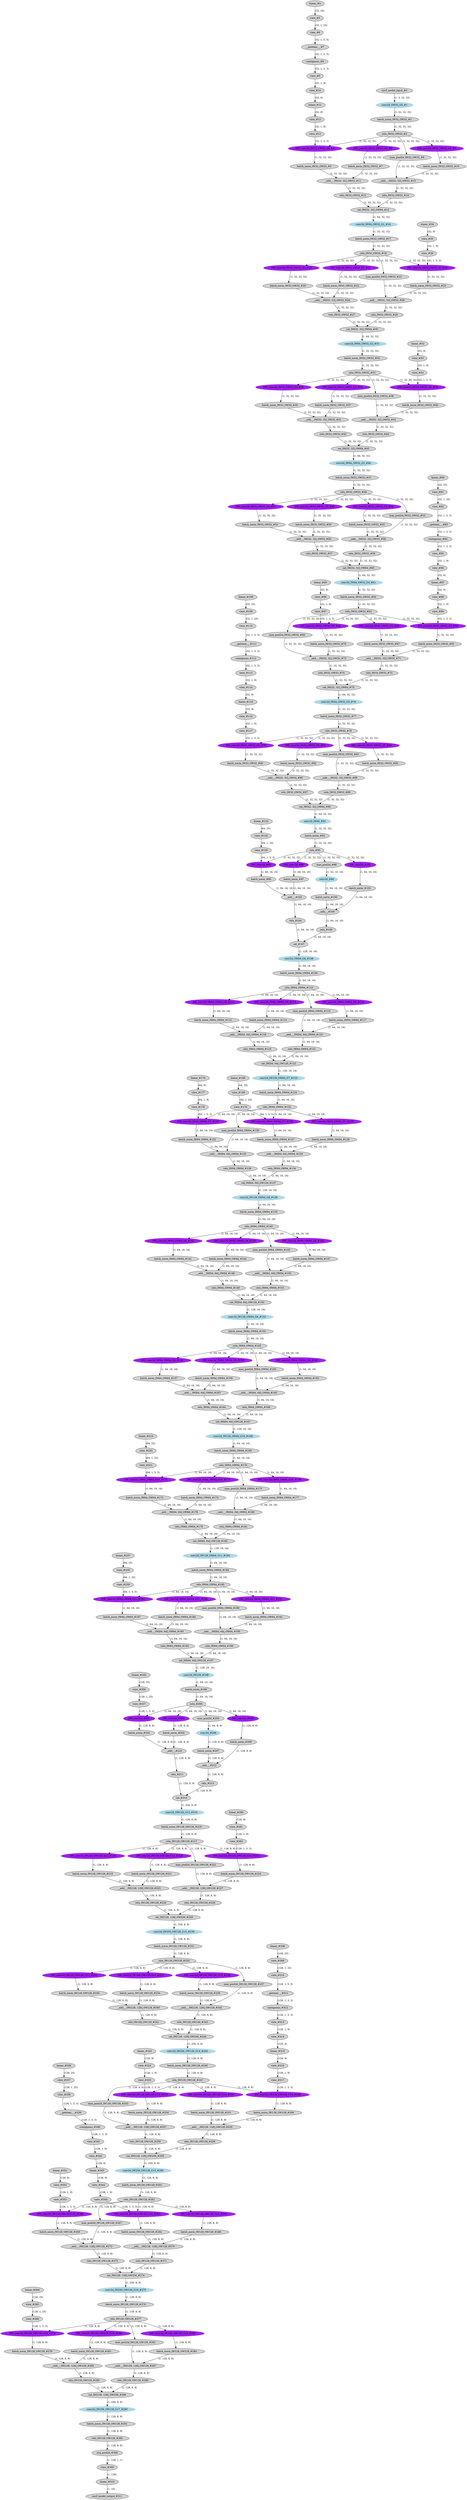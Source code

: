 strict digraph  {
"0 /nncf_model_input_0" [id=0, label="nncf_model_input_#0", style=filled, type=nncf_model_input];
"1 PNASNet/NNCFConv2d[conv1]/conv2d_0" [color=lightblue, id=1, label="conv2d_OW32_G0_#1", style=filled, type=conv2d];
"2 PNASNet/NNCFBatchNorm[bn1]/batch_norm_0" [id=2, label="batch_norm_IW32_OW32_#2", style=filled, type=batch_norm];
"3 PNASNet/relu_0" [id=3, label="relu_IW32_OW32_#3", style=filled, type=relu];
"4 PNASNet/Sequential[layer1]/CellB[0]/SepConv[sep_conv1]/NNCFConv2d[conv1]/ModuleDict[pre_ops]/UpdateWeight[3]/ElasticKernelConv2DOp[op]/linear_0" [id=4, label="linear_#4", style=filled, type=linear];
"5 PNASNet/Sequential[layer1]/CellB[0]/SepConv[sep_conv1]/NNCFConv2d[conv1]/ModuleDict[pre_ops]/UpdateWeight[3]/ElasticKernelConv2DOp[op]/view_0" [id=5, label="view_#5", style=filled, type=view];
"6 PNASNet/Sequential[layer1]/CellB[0]/SepConv[sep_conv1]/NNCFConv2d[conv1]/ModuleDict[pre_ops]/UpdateWeight[3]/ElasticKernelConv2DOp[op]/view_1" [id=6, label="view_#6", style=filled, type=view];
"7 PNASNet/Sequential[layer1]/CellB[0]/SepConv[sep_conv1]/NNCFConv2d[conv1]/ModuleDict[pre_ops]/UpdateWeight[3]/ElasticKernelConv2DOp[op]/__getitem___0" [id=7, label="__getitem___#7", style=filled, type=__getitem__];
"8 PNASNet/Sequential[layer1]/CellB[0]/SepConv[sep_conv1]/NNCFConv2d[conv1]/ModuleDict[pre_ops]/UpdateWeight[3]/ElasticKernelConv2DOp[op]/contiguous_0" [id=8, label="contiguous_#8", style=filled, type=contiguous];
"9 PNASNet/Sequential[layer1]/CellB[0]/SepConv[sep_conv1]/NNCFConv2d[conv1]/ModuleDict[pre_ops]/UpdateWeight[3]/ElasticKernelConv2DOp[op]/view_2" [id=9, label="view_#9", style=filled, type=view];
"10 PNASNet/Sequential[layer1]/CellB[0]/SepConv[sep_conv1]/NNCFConv2d[conv1]/ModuleDict[pre_ops]/UpdateWeight[3]/ElasticKernelConv2DOp[op]/view_3" [id=10, label="view_#10", style=filled, type=view];
"11 PNASNet/Sequential[layer1]/CellB[0]/SepConv[sep_conv1]/NNCFConv2d[conv1]/ModuleDict[pre_ops]/UpdateWeight[3]/ElasticKernelConv2DOp[op]/linear_1" [id=11, label="linear_#11", style=filled, type=linear];
"12 PNASNet/Sequential[layer1]/CellB[0]/SepConv[sep_conv1]/NNCFConv2d[conv1]/ModuleDict[pre_ops]/UpdateWeight[3]/ElasticKernelConv2DOp[op]/view_4" [id=12, label="view_#12", style=filled, type=view];
"13 PNASNet/Sequential[layer1]/CellB[0]/SepConv[sep_conv1]/NNCFConv2d[conv1]/ModuleDict[pre_ops]/UpdateWeight[3]/ElasticKernelConv2DOp[op]/view_5" [id=13, label="view_#13", style=filled, type=view];
"14 PNASNet/Sequential[layer1]/CellB[0]/SepConv[sep_conv1]/NNCFConv2d[conv1]/conv2d_0" [color=purple, id=14, label="DW_conv2d_IW32_OW32_G0_#4", style=filled, type=conv2d];
"15 PNASNet/Sequential[layer1]/CellB[0]/SepConv[sep_conv1]/NNCFBatchNorm[bn1]/batch_norm_0" [id=15, label="batch_norm_IW32_OW32_#5", style=filled, type=batch_norm];
"16 PNASNet/Sequential[layer1]/CellB[0]/SepConv[sep_conv2]/NNCFConv2d[conv1]/conv2d_0" [color=purple, id=16, label="DW_conv2d_IW32_OW32_G0_#6", style=filled, type=conv2d];
"17 PNASNet/Sequential[layer1]/CellB[0]/SepConv[sep_conv2]/NNCFBatchNorm[bn1]/batch_norm_0" [id=17, label="batch_norm_IW32_OW32_#7", style=filled, type=batch_norm];
"18 PNASNet/Sequential[layer1]/CellB[0]/max_pool2d_0" [id=18, label="max_pool2d_IW32_OW32_#8", style=filled, type=max_pool2d];
"19 PNASNet/Sequential[layer1]/CellB[0]/SepConv[sep_conv3]/NNCFConv2d[conv1]/conv2d_0" [color=purple, id=19, label="DW_conv2d_IW32_OW32_G0_#9", style=filled, type=conv2d];
"20 PNASNet/Sequential[layer1]/CellB[0]/SepConv[sep_conv3]/NNCFBatchNorm[bn1]/batch_norm_0" [id=20, label="batch_norm_IW32_OW32_#10", style=filled, type=batch_norm];
"21 PNASNet/Sequential[layer1]/CellB[0]/__add___0" [id=21, label="__add___IW[32, 32]_OW32_#11", style=filled, type=__add__];
"22 PNASNet/Sequential[layer1]/CellB[0]/relu_0" [id=22, label="relu_IW32_OW32_#12", style=filled, type=relu];
"23 PNASNet/Sequential[layer1]/CellB[0]/__add___1" [id=23, label="__add___IW[32, 32]_OW32_#13", style=filled, type=__add__];
"24 PNASNet/Sequential[layer1]/CellB[0]/relu_1" [id=24, label="relu_IW32_OW32_#14", style=filled, type=relu];
"25 PNASNet/Sequential[layer1]/CellB[0]/cat_0" [id=25, label="cat_IW[32, 32]_OW64_#15", style=filled, type=cat];
"26 PNASNet/Sequential[layer1]/CellB[0]/NNCFConv2d[conv2]/conv2d_0" [color=lightblue, id=26, label="conv2d_IW64_OW32_G1_#16", style=filled, type=conv2d];
"27 PNASNet/Sequential[layer1]/CellB[0]/NNCFBatchNorm[bn2]/batch_norm_0" [id=27, label="batch_norm_IW32_OW32_#17", style=filled, type=batch_norm];
"28 PNASNet/Sequential[layer1]/CellB[0]/relu_2" [id=28, label="relu_IW32_OW32_#18", style=filled, type=relu];
"29 PNASNet/Sequential[layer1]/CellB[1]/SepConv[sep_conv1]/NNCFConv2d[conv1]/conv2d_0" [color=purple, id=29, label="DW_conv2d_IW32_OW32_G1_#19", style=filled, type=conv2d];
"30 PNASNet/Sequential[layer1]/CellB[1]/SepConv[sep_conv1]/NNCFBatchNorm[bn1]/batch_norm_0" [id=30, label="batch_norm_IW32_OW32_#20", style=filled, type=batch_norm];
"31 PNASNet/Sequential[layer1]/CellB[1]/SepConv[sep_conv2]/NNCFConv2d[conv1]/conv2d_0" [color=purple, id=31, label="DW_conv2d_IW32_OW32_G1_#21", style=filled, type=conv2d];
"32 PNASNet/Sequential[layer1]/CellB[1]/SepConv[sep_conv2]/NNCFBatchNorm[bn1]/batch_norm_0" [id=32, label="batch_norm_IW32_OW32_#22", style=filled, type=batch_norm];
"33 PNASNet/Sequential[layer1]/CellB[1]/max_pool2d_0" [id=33, label="max_pool2d_IW32_OW32_#23", style=filled, type=max_pool2d];
"34 PNASNet/Sequential[layer1]/CellB[1]/SepConv[sep_conv3]/NNCFConv2d[conv1]/ModuleDict[pre_ops]/UpdateWeight[3]/ElasticKernelConv2DOp[op]/linear_0" [id=34, label="linear_#34", style=filled, type=linear];
"35 PNASNet/Sequential[layer1]/CellB[1]/SepConv[sep_conv3]/NNCFConv2d[conv1]/ModuleDict[pre_ops]/UpdateWeight[3]/ElasticKernelConv2DOp[op]/view_0" [id=35, label="view_#35", style=filled, type=view];
"36 PNASNet/Sequential[layer1]/CellB[1]/SepConv[sep_conv3]/NNCFConv2d[conv1]/ModuleDict[pre_ops]/UpdateWeight[3]/ElasticKernelConv2DOp[op]/view_1" [id=36, label="view_#36", style=filled, type=view];
"37 PNASNet/Sequential[layer1]/CellB[1]/SepConv[sep_conv3]/NNCFConv2d[conv1]/conv2d_0" [color=purple, id=37, label="DW_conv2d_IW32_OW32_G1_#24", style=filled, type=conv2d];
"38 PNASNet/Sequential[layer1]/CellB[1]/SepConv[sep_conv3]/NNCFBatchNorm[bn1]/batch_norm_0" [id=38, label="batch_norm_IW32_OW32_#25", style=filled, type=batch_norm];
"39 PNASNet/Sequential[layer1]/CellB[1]/__add___0" [id=39, label="__add___IW[32, 32]_OW32_#26", style=filled, type=__add__];
"40 PNASNet/Sequential[layer1]/CellB[1]/relu_0" [id=40, label="relu_IW32_OW32_#27", style=filled, type=relu];
"41 PNASNet/Sequential[layer1]/CellB[1]/__add___1" [id=41, label="__add___IW[32, 32]_OW32_#28", style=filled, type=__add__];
"42 PNASNet/Sequential[layer1]/CellB[1]/relu_1" [id=42, label="relu_IW32_OW32_#29", style=filled, type=relu];
"43 PNASNet/Sequential[layer1]/CellB[1]/cat_0" [id=43, label="cat_IW[32, 32]_OW64_#30", style=filled, type=cat];
"44 PNASNet/Sequential[layer1]/CellB[1]/NNCFConv2d[conv2]/conv2d_0" [color=lightblue, id=44, label="conv2d_IW64_OW32_G2_#31", style=filled, type=conv2d];
"45 PNASNet/Sequential[layer1]/CellB[1]/NNCFBatchNorm[bn2]/batch_norm_0" [id=45, label="batch_norm_IW32_OW32_#32", style=filled, type=batch_norm];
"46 PNASNet/Sequential[layer1]/CellB[1]/relu_2" [id=46, label="relu_IW32_OW32_#33", style=filled, type=relu];
"47 PNASNet/Sequential[layer1]/CellB[2]/SepConv[sep_conv1]/NNCFConv2d[conv1]/conv2d_0" [color=purple, id=47, label="DW_conv2d_IW32_OW32_G2_#34", style=filled, type=conv2d];
"48 PNASNet/Sequential[layer1]/CellB[2]/SepConv[sep_conv1]/NNCFBatchNorm[bn1]/batch_norm_0" [id=48, label="batch_norm_IW32_OW32_#35", style=filled, type=batch_norm];
"49 PNASNet/Sequential[layer1]/CellB[2]/SepConv[sep_conv2]/NNCFConv2d[conv1]/conv2d_0" [color=purple, id=49, label="DW_conv2d_IW32_OW32_G2_#36", style=filled, type=conv2d];
"50 PNASNet/Sequential[layer1]/CellB[2]/SepConv[sep_conv2]/NNCFBatchNorm[bn1]/batch_norm_0" [id=50, label="batch_norm_IW32_OW32_#37", style=filled, type=batch_norm];
"51 PNASNet/Sequential[layer1]/CellB[2]/max_pool2d_0" [id=51, label="max_pool2d_IW32_OW32_#38", style=filled, type=max_pool2d];
"52 PNASNet/Sequential[layer1]/CellB[2]/SepConv[sep_conv3]/NNCFConv2d[conv1]/ModuleDict[pre_ops]/UpdateWeight[3]/ElasticKernelConv2DOp[op]/linear_0" [id=52, label="linear_#52", style=filled, type=linear];
"53 PNASNet/Sequential[layer1]/CellB[2]/SepConv[sep_conv3]/NNCFConv2d[conv1]/ModuleDict[pre_ops]/UpdateWeight[3]/ElasticKernelConv2DOp[op]/view_0" [id=53, label="view_#53", style=filled, type=view];
"54 PNASNet/Sequential[layer1]/CellB[2]/SepConv[sep_conv3]/NNCFConv2d[conv1]/ModuleDict[pre_ops]/UpdateWeight[3]/ElasticKernelConv2DOp[op]/view_1" [id=54, label="view_#54", style=filled, type=view];
"55 PNASNet/Sequential[layer1]/CellB[2]/SepConv[sep_conv3]/NNCFConv2d[conv1]/conv2d_0" [color=purple, id=55, label="DW_conv2d_IW32_OW32_G2_#39", style=filled, type=conv2d];
"56 PNASNet/Sequential[layer1]/CellB[2]/SepConv[sep_conv3]/NNCFBatchNorm[bn1]/batch_norm_0" [id=56, label="batch_norm_IW32_OW32_#40", style=filled, type=batch_norm];
"57 PNASNet/Sequential[layer1]/CellB[2]/__add___0" [id=57, label="__add___IW[32, 32]_OW32_#41", style=filled, type=__add__];
"58 PNASNet/Sequential[layer1]/CellB[2]/relu_0" [id=58, label="relu_IW32_OW32_#42", style=filled, type=relu];
"59 PNASNet/Sequential[layer1]/CellB[2]/__add___1" [id=59, label="__add___IW[32, 32]_OW32_#43", style=filled, type=__add__];
"60 PNASNet/Sequential[layer1]/CellB[2]/relu_1" [id=60, label="relu_IW32_OW32_#44", style=filled, type=relu];
"61 PNASNet/Sequential[layer1]/CellB[2]/cat_0" [id=61, label="cat_IW[32, 32]_OW64_#45", style=filled, type=cat];
"62 PNASNet/Sequential[layer1]/CellB[2]/NNCFConv2d[conv2]/conv2d_0" [color=lightblue, id=62, label="conv2d_IW64_OW32_G3_#46", style=filled, type=conv2d];
"63 PNASNet/Sequential[layer1]/CellB[2]/NNCFBatchNorm[bn2]/batch_norm_0" [id=63, label="batch_norm_IW32_OW32_#47", style=filled, type=batch_norm];
"64 PNASNet/Sequential[layer1]/CellB[2]/relu_2" [id=64, label="relu_IW32_OW32_#48", style=filled, type=relu];
"65 PNASNet/Sequential[layer1]/CellB[3]/SepConv[sep_conv1]/NNCFConv2d[conv1]/conv2d_0" [color=purple, id=65, label="DW_conv2d_IW32_OW32_G3_#49", style=filled, type=conv2d];
"66 PNASNet/Sequential[layer1]/CellB[3]/SepConv[sep_conv1]/NNCFBatchNorm[bn1]/batch_norm_0" [id=66, label="batch_norm_IW32_OW32_#50", style=filled, type=batch_norm];
"67 PNASNet/Sequential[layer1]/CellB[3]/SepConv[sep_conv2]/NNCFConv2d[conv1]/conv2d_0" [color=purple, id=67, label="DW_conv2d_IW32_OW32_G3_#51", style=filled, type=conv2d];
"68 PNASNet/Sequential[layer1]/CellB[3]/SepConv[sep_conv2]/NNCFBatchNorm[bn1]/batch_norm_0" [id=68, label="batch_norm_IW32_OW32_#52", style=filled, type=batch_norm];
"69 PNASNet/Sequential[layer1]/CellB[3]/max_pool2d_0" [id=69, label="max_pool2d_IW32_OW32_#53", style=filled, type=max_pool2d];
"70 PNASNet/Sequential[layer1]/CellB[3]/SepConv[sep_conv3]/NNCFConv2d[conv1]/conv2d_0" [color=purple, id=70, label="DW_conv2d_IW32_OW32_G3_#54", style=filled, type=conv2d];
"71 PNASNet/Sequential[layer1]/CellB[3]/SepConv[sep_conv3]/NNCFBatchNorm[bn1]/batch_norm_0" [id=71, label="batch_norm_IW32_OW32_#55", style=filled, type=batch_norm];
"72 PNASNet/Sequential[layer1]/CellB[3]/__add___0" [id=72, label="__add___IW[32, 32]_OW32_#56", style=filled, type=__add__];
"73 PNASNet/Sequential[layer1]/CellB[3]/relu_0" [id=73, label="relu_IW32_OW32_#57", style=filled, type=relu];
"74 PNASNet/Sequential[layer1]/CellB[3]/__add___1" [id=74, label="__add___IW[32, 32]_OW32_#58", style=filled, type=__add__];
"75 PNASNet/Sequential[layer1]/CellB[3]/relu_1" [id=75, label="relu_IW32_OW32_#59", style=filled, type=relu];
"76 PNASNet/Sequential[layer1]/CellB[3]/cat_0" [id=76, label="cat_IW[32, 32]_OW64_#60", style=filled, type=cat];
"77 PNASNet/Sequential[layer1]/CellB[3]/NNCFConv2d[conv2]/conv2d_0" [color=lightblue, id=77, label="conv2d_IW64_OW32_G4_#61", style=filled, type=conv2d];
"78 PNASNet/Sequential[layer1]/CellB[3]/NNCFBatchNorm[bn2]/batch_norm_0" [id=78, label="batch_norm_IW32_OW32_#62", style=filled, type=batch_norm];
"79 PNASNet/Sequential[layer1]/CellB[3]/relu_2" [id=79, label="relu_IW32_OW32_#63", style=filled, type=relu];
"80 PNASNet/Sequential[layer1]/CellB[4]/SepConv[sep_conv1]/NNCFConv2d[conv1]/ModuleDict[pre_ops]/UpdateWeight[3]/ElasticKernelConv2DOp[op]/linear_0" [id=80, label="linear_#80", style=filled, type=linear];
"81 PNASNet/Sequential[layer1]/CellB[4]/SepConv[sep_conv1]/NNCFConv2d[conv1]/ModuleDict[pre_ops]/UpdateWeight[3]/ElasticKernelConv2DOp[op]/view_0" [id=81, label="view_#81", style=filled, type=view];
"82 PNASNet/Sequential[layer1]/CellB[4]/SepConv[sep_conv1]/NNCFConv2d[conv1]/ModuleDict[pre_ops]/UpdateWeight[3]/ElasticKernelConv2DOp[op]/view_1" [id=82, label="view_#82", style=filled, type=view];
"83 PNASNet/Sequential[layer1]/CellB[4]/SepConv[sep_conv1]/NNCFConv2d[conv1]/ModuleDict[pre_ops]/UpdateWeight[3]/ElasticKernelConv2DOp[op]/__getitem___0" [id=83, label="__getitem___#83", style=filled, type=__getitem__];
"84 PNASNet/Sequential[layer1]/CellB[4]/SepConv[sep_conv1]/NNCFConv2d[conv1]/ModuleDict[pre_ops]/UpdateWeight[3]/ElasticKernelConv2DOp[op]/contiguous_0" [id=84, label="contiguous_#84", style=filled, type=contiguous];
"85 PNASNet/Sequential[layer1]/CellB[4]/SepConv[sep_conv1]/NNCFConv2d[conv1]/ModuleDict[pre_ops]/UpdateWeight[3]/ElasticKernelConv2DOp[op]/view_2" [id=85, label="view_#85", style=filled, type=view];
"86 PNASNet/Sequential[layer1]/CellB[4]/SepConv[sep_conv1]/NNCFConv2d[conv1]/ModuleDict[pre_ops]/UpdateWeight[3]/ElasticKernelConv2DOp[op]/view_3" [id=86, label="view_#86", style=filled, type=view];
"87 PNASNet/Sequential[layer1]/CellB[4]/SepConv[sep_conv1]/NNCFConv2d[conv1]/ModuleDict[pre_ops]/UpdateWeight[3]/ElasticKernelConv2DOp[op]/linear_1" [id=87, label="linear_#87", style=filled, type=linear];
"88 PNASNet/Sequential[layer1]/CellB[4]/SepConv[sep_conv1]/NNCFConv2d[conv1]/ModuleDict[pre_ops]/UpdateWeight[3]/ElasticKernelConv2DOp[op]/view_4" [id=88, label="view_#88", style=filled, type=view];
"89 PNASNet/Sequential[layer1]/CellB[4]/SepConv[sep_conv1]/NNCFConv2d[conv1]/ModuleDict[pre_ops]/UpdateWeight[3]/ElasticKernelConv2DOp[op]/view_5" [id=89, label="view_#89", style=filled, type=view];
"90 PNASNet/Sequential[layer1]/CellB[4]/SepConv[sep_conv1]/NNCFConv2d[conv1]/conv2d_0" [color=purple, id=90, label="DW_conv2d_IW32_OW32_G4_#64", style=filled, type=conv2d];
"91 PNASNet/Sequential[layer1]/CellB[4]/SepConv[sep_conv1]/NNCFBatchNorm[bn1]/batch_norm_0" [id=91, label="batch_norm_IW32_OW32_#65", style=filled, type=batch_norm];
"92 PNASNet/Sequential[layer1]/CellB[4]/SepConv[sep_conv2]/NNCFConv2d[conv1]/conv2d_0" [color=purple, id=92, label="DW_conv2d_IW32_OW32_G4_#66", style=filled, type=conv2d];
"93 PNASNet/Sequential[layer1]/CellB[4]/SepConv[sep_conv2]/NNCFBatchNorm[bn1]/batch_norm_0" [id=93, label="batch_norm_IW32_OW32_#67", style=filled, type=batch_norm];
"94 PNASNet/Sequential[layer1]/CellB[4]/max_pool2d_0" [id=94, label="max_pool2d_IW32_OW32_#68", style=filled, type=max_pool2d];
"95 PNASNet/Sequential[layer1]/CellB[4]/SepConv[sep_conv3]/NNCFConv2d[conv1]/ModuleDict[pre_ops]/UpdateWeight[3]/ElasticKernelConv2DOp[op]/linear_0" [id=95, label="linear_#95", style=filled, type=linear];
"96 PNASNet/Sequential[layer1]/CellB[4]/SepConv[sep_conv3]/NNCFConv2d[conv1]/ModuleDict[pre_ops]/UpdateWeight[3]/ElasticKernelConv2DOp[op]/view_0" [id=96, label="view_#96", style=filled, type=view];
"97 PNASNet/Sequential[layer1]/CellB[4]/SepConv[sep_conv3]/NNCFConv2d[conv1]/ModuleDict[pre_ops]/UpdateWeight[3]/ElasticKernelConv2DOp[op]/view_1" [id=97, label="view_#97", style=filled, type=view];
"98 PNASNet/Sequential[layer1]/CellB[4]/SepConv[sep_conv3]/NNCFConv2d[conv1]/conv2d_0" [color=purple, id=98, label="DW_conv2d_IW32_OW32_G4_#69", style=filled, type=conv2d];
"99 PNASNet/Sequential[layer1]/CellB[4]/SepConv[sep_conv3]/NNCFBatchNorm[bn1]/batch_norm_0" [id=99, label="batch_norm_IW32_OW32_#70", style=filled, type=batch_norm];
"100 PNASNet/Sequential[layer1]/CellB[4]/__add___0" [id=100, label="__add___IW[32, 32]_OW32_#71", style=filled, type=__add__];
"101 PNASNet/Sequential[layer1]/CellB[4]/relu_0" [id=101, label="relu_IW32_OW32_#72", style=filled, type=relu];
"102 PNASNet/Sequential[layer1]/CellB[4]/__add___1" [id=102, label="__add___IW[32, 32]_OW32_#73", style=filled, type=__add__];
"103 PNASNet/Sequential[layer1]/CellB[4]/relu_1" [id=103, label="relu_IW32_OW32_#74", style=filled, type=relu];
"104 PNASNet/Sequential[layer1]/CellB[4]/cat_0" [id=104, label="cat_IW[32, 32]_OW64_#75", style=filled, type=cat];
"105 PNASNet/Sequential[layer1]/CellB[4]/NNCFConv2d[conv2]/conv2d_0" [color=lightblue, id=105, label="conv2d_IW64_OW32_G5_#76", style=filled, type=conv2d];
"106 PNASNet/Sequential[layer1]/CellB[4]/NNCFBatchNorm[bn2]/batch_norm_0" [id=106, label="batch_norm_IW32_OW32_#77", style=filled, type=batch_norm];
"107 PNASNet/Sequential[layer1]/CellB[4]/relu_2" [id=107, label="relu_IW32_OW32_#78", style=filled, type=relu];
"108 PNASNet/Sequential[layer1]/CellB[5]/SepConv[sep_conv1]/NNCFConv2d[conv1]/ModuleDict[pre_ops]/UpdateWeight[3]/ElasticKernelConv2DOp[op]/linear_0" [id=108, label="linear_#108", style=filled, type=linear];
"109 PNASNet/Sequential[layer1]/CellB[5]/SepConv[sep_conv1]/NNCFConv2d[conv1]/ModuleDict[pre_ops]/UpdateWeight[3]/ElasticKernelConv2DOp[op]/view_0" [id=109, label="view_#109", style=filled, type=view];
"110 PNASNet/Sequential[layer1]/CellB[5]/SepConv[sep_conv1]/NNCFConv2d[conv1]/ModuleDict[pre_ops]/UpdateWeight[3]/ElasticKernelConv2DOp[op]/view_1" [id=110, label="view_#110", style=filled, type=view];
"111 PNASNet/Sequential[layer1]/CellB[5]/SepConv[sep_conv1]/NNCFConv2d[conv1]/ModuleDict[pre_ops]/UpdateWeight[3]/ElasticKernelConv2DOp[op]/__getitem___0" [id=111, label="__getitem___#111", style=filled, type=__getitem__];
"112 PNASNet/Sequential[layer1]/CellB[5]/SepConv[sep_conv1]/NNCFConv2d[conv1]/ModuleDict[pre_ops]/UpdateWeight[3]/ElasticKernelConv2DOp[op]/contiguous_0" [id=112, label="contiguous_#112", style=filled, type=contiguous];
"113 PNASNet/Sequential[layer1]/CellB[5]/SepConv[sep_conv1]/NNCFConv2d[conv1]/ModuleDict[pre_ops]/UpdateWeight[3]/ElasticKernelConv2DOp[op]/view_2" [id=113, label="view_#113", style=filled, type=view];
"114 PNASNet/Sequential[layer1]/CellB[5]/SepConv[sep_conv1]/NNCFConv2d[conv1]/ModuleDict[pre_ops]/UpdateWeight[3]/ElasticKernelConv2DOp[op]/view_3" [id=114, label="view_#114", style=filled, type=view];
"115 PNASNet/Sequential[layer1]/CellB[5]/SepConv[sep_conv1]/NNCFConv2d[conv1]/ModuleDict[pre_ops]/UpdateWeight[3]/ElasticKernelConv2DOp[op]/linear_1" [id=115, label="linear_#115", style=filled, type=linear];
"116 PNASNet/Sequential[layer1]/CellB[5]/SepConv[sep_conv1]/NNCFConv2d[conv1]/ModuleDict[pre_ops]/UpdateWeight[3]/ElasticKernelConv2DOp[op]/view_4" [id=116, label="view_#116", style=filled, type=view];
"117 PNASNet/Sequential[layer1]/CellB[5]/SepConv[sep_conv1]/NNCFConv2d[conv1]/ModuleDict[pre_ops]/UpdateWeight[3]/ElasticKernelConv2DOp[op]/view_5" [id=117, label="view_#117", style=filled, type=view];
"118 PNASNet/Sequential[layer1]/CellB[5]/SepConv[sep_conv1]/NNCFConv2d[conv1]/conv2d_0" [color=purple, id=118, label="DW_conv2d_IW32_OW32_G5_#79", style=filled, type=conv2d];
"119 PNASNet/Sequential[layer1]/CellB[5]/SepConv[sep_conv1]/NNCFBatchNorm[bn1]/batch_norm_0" [id=119, label="batch_norm_IW32_OW32_#80", style=filled, type=batch_norm];
"120 PNASNet/Sequential[layer1]/CellB[5]/SepConv[sep_conv2]/NNCFConv2d[conv1]/conv2d_0" [color=purple, id=120, label="DW_conv2d_IW32_OW32_G5_#81", style=filled, type=conv2d];
"121 PNASNet/Sequential[layer1]/CellB[5]/SepConv[sep_conv2]/NNCFBatchNorm[bn1]/batch_norm_0" [id=121, label="batch_norm_IW32_OW32_#82", style=filled, type=batch_norm];
"122 PNASNet/Sequential[layer1]/CellB[5]/max_pool2d_0" [id=122, label="max_pool2d_IW32_OW32_#83", style=filled, type=max_pool2d];
"123 PNASNet/Sequential[layer1]/CellB[5]/SepConv[sep_conv3]/NNCFConv2d[conv1]/conv2d_0" [color=purple, id=123, label="DW_conv2d_IW32_OW32_G5_#84", style=filled, type=conv2d];
"124 PNASNet/Sequential[layer1]/CellB[5]/SepConv[sep_conv3]/NNCFBatchNorm[bn1]/batch_norm_0" [id=124, label="batch_norm_IW32_OW32_#85", style=filled, type=batch_norm];
"125 PNASNet/Sequential[layer1]/CellB[5]/__add___0" [id=125, label="__add___IW[32, 32]_OW32_#86", style=filled, type=__add__];
"126 PNASNet/Sequential[layer1]/CellB[5]/relu_0" [id=126, label="relu_IW32_OW32_#87", style=filled, type=relu];
"127 PNASNet/Sequential[layer1]/CellB[5]/__add___1" [id=127, label="__add___IW[32, 32]_OW32_#88", style=filled, type=__add__];
"128 PNASNet/Sequential[layer1]/CellB[5]/relu_1" [id=128, label="relu_IW32_OW32_#89", style=filled, type=relu];
"129 PNASNet/Sequential[layer1]/CellB[5]/cat_0" [id=129, label="cat_IW[32, 32]_OW64_#90", style=filled, type=cat];
"130 PNASNet/Sequential[layer1]/CellB[5]/NNCFConv2d[conv2]/conv2d_0" [color=lightblue, id=130, label="conv2d_IW64_#91", style=filled, type=conv2d];
"131 PNASNet/Sequential[layer1]/CellB[5]/NNCFBatchNorm[bn2]/batch_norm_0" [id=131, label="batch_norm_#92", style=filled, type=batch_norm];
"132 PNASNet/Sequential[layer1]/CellB[5]/relu_2" [id=132, label="relu_#93", style=filled, type=relu];
"133 PNASNet/CellB[layer2]/SepConv[sep_conv1]/NNCFConv2d[conv1]/ModuleDict[pre_ops]/UpdateWeight[2]/ElasticKernelConv2DOp[op]/linear_0" [id=133, label="linear_#133", style=filled, type=linear];
"134 PNASNet/CellB[layer2]/SepConv[sep_conv1]/NNCFConv2d[conv1]/ModuleDict[pre_ops]/UpdateWeight[2]/ElasticKernelConv2DOp[op]/view_0" [id=134, label="view_#134", style=filled, type=view];
"135 PNASNet/CellB[layer2]/SepConv[sep_conv1]/NNCFConv2d[conv1]/ModuleDict[pre_ops]/UpdateWeight[2]/ElasticKernelConv2DOp[op]/view_1" [id=135, label="view_#135", style=filled, type=view];
"136 PNASNet/CellB[layer2]/SepConv[sep_conv1]/NNCFConv2d[conv1]/conv2d_0" [color=purple, id=136, label="DW_conv2d_#94", style=filled, type=conv2d];
"137 PNASNet/CellB[layer2]/SepConv[sep_conv1]/NNCFBatchNorm[bn1]/batch_norm_0" [id=137, label="batch_norm_#95", style=filled, type=batch_norm];
"138 PNASNet/CellB[layer2]/SepConv[sep_conv2]/NNCFConv2d[conv1]/conv2d_0" [color=purple, id=138, label="DW_conv2d_#96", style=filled, type=conv2d];
"139 PNASNet/CellB[layer2]/SepConv[sep_conv2]/NNCFBatchNorm[bn1]/batch_norm_0" [id=139, label="batch_norm_#97", style=filled, type=batch_norm];
"140 PNASNet/CellB[layer2]/max_pool2d_0" [id=140, label="max_pool2d_#98", style=filled, type=max_pool2d];
"141 PNASNet/CellB[layer2]/NNCFConv2d[conv1]/conv2d_0" [color=lightblue, id=141, label="conv2d_#99", style=filled, type=conv2d];
"142 PNASNet/CellB[layer2]/NNCFBatchNorm[bn1]/batch_norm_0" [id=142, label="batch_norm_#100", style=filled, type=batch_norm];
"143 PNASNet/CellB[layer2]/SepConv[sep_conv3]/NNCFConv2d[conv1]/conv2d_0" [color=purple, id=143, label="DW_conv2d_#101", style=filled, type=conv2d];
"144 PNASNet/CellB[layer2]/SepConv[sep_conv3]/NNCFBatchNorm[bn1]/batch_norm_0" [id=144, label="batch_norm_#102", style=filled, type=batch_norm];
"145 PNASNet/CellB[layer2]/__add___0" [id=145, label="__add___#103", style=filled, type=__add__];
"146 PNASNet/CellB[layer2]/relu_0" [id=146, label="relu_#104", style=filled, type=relu];
"147 PNASNet/CellB[layer2]/__add___1" [id=147, label="__add___#105", style=filled, type=__add__];
"148 PNASNet/CellB[layer2]/relu_1" [id=148, label="relu_#106", style=filled, type=relu];
"149 PNASNet/CellB[layer2]/cat_0" [id=149, label="cat_#107", style=filled, type=cat];
"150 PNASNet/CellB[layer2]/NNCFConv2d[conv2]/conv2d_0" [color=lightblue, id=150, label="conv2d_OW64_G6_#108", style=filled, type=conv2d];
"151 PNASNet/CellB[layer2]/NNCFBatchNorm[bn2]/batch_norm_0" [id=151, label="batch_norm_IW64_OW64_#109", style=filled, type=batch_norm];
"152 PNASNet/CellB[layer2]/relu_2" [id=152, label="relu_IW64_OW64_#110", style=filled, type=relu];
"153 PNASNet/Sequential[layer3]/CellB[0]/SepConv[sep_conv1]/NNCFConv2d[conv1]/conv2d_0" [color=purple, id=153, label="DW_conv2d_IW64_OW64_G6_#111", style=filled, type=conv2d];
"154 PNASNet/Sequential[layer3]/CellB[0]/SepConv[sep_conv1]/NNCFBatchNorm[bn1]/batch_norm_0" [id=154, label="batch_norm_IW64_OW64_#112", style=filled, type=batch_norm];
"155 PNASNet/Sequential[layer3]/CellB[0]/SepConv[sep_conv2]/NNCFConv2d[conv1]/conv2d_0" [color=purple, id=155, label="DW_conv2d_IW64_OW64_G6_#113", style=filled, type=conv2d];
"156 PNASNet/Sequential[layer3]/CellB[0]/SepConv[sep_conv2]/NNCFBatchNorm[bn1]/batch_norm_0" [id=156, label="batch_norm_IW64_OW64_#114", style=filled, type=batch_norm];
"157 PNASNet/Sequential[layer3]/CellB[0]/max_pool2d_0" [id=157, label="max_pool2d_IW64_OW64_#115", style=filled, type=max_pool2d];
"158 PNASNet/Sequential[layer3]/CellB[0]/SepConv[sep_conv3]/NNCFConv2d[conv1]/conv2d_0" [color=purple, id=158, label="DW_conv2d_IW64_OW64_G6_#116", style=filled, type=conv2d];
"159 PNASNet/Sequential[layer3]/CellB[0]/SepConv[sep_conv3]/NNCFBatchNorm[bn1]/batch_norm_0" [id=159, label="batch_norm_IW64_OW64_#117", style=filled, type=batch_norm];
"160 PNASNet/Sequential[layer3]/CellB[0]/__add___0" [id=160, label="__add___IW[64, 64]_OW64_#118", style=filled, type=__add__];
"161 PNASNet/Sequential[layer3]/CellB[0]/relu_0" [id=161, label="relu_IW64_OW64_#119", style=filled, type=relu];
"162 PNASNet/Sequential[layer3]/CellB[0]/__add___1" [id=162, label="__add___IW[64, 64]_OW64_#120", style=filled, type=__add__];
"163 PNASNet/Sequential[layer3]/CellB[0]/relu_1" [id=163, label="relu_IW64_OW64_#121", style=filled, type=relu];
"164 PNASNet/Sequential[layer3]/CellB[0]/cat_0" [id=164, label="cat_IW[64, 64]_OW128_#122", style=filled, type=cat];
"165 PNASNet/Sequential[layer3]/CellB[0]/NNCFConv2d[conv2]/conv2d_0" [color=lightblue, id=165, label="conv2d_IW128_OW64_G7_#123", style=filled, type=conv2d];
"166 PNASNet/Sequential[layer3]/CellB[0]/NNCFBatchNorm[bn2]/batch_norm_0" [id=166, label="batch_norm_IW64_OW64_#124", style=filled, type=batch_norm];
"167 PNASNet/Sequential[layer3]/CellB[0]/relu_2" [id=167, label="relu_IW64_OW64_#125", style=filled, type=relu];
"168 PNASNet/Sequential[layer3]/CellB[1]/SepConv[sep_conv1]/NNCFConv2d[conv1]/ModuleDict[pre_ops]/UpdateWeight[3]/ElasticKernelConv2DOp[op]/linear_0" [id=168, label="linear_#168", style=filled, type=linear];
"169 PNASNet/Sequential[layer3]/CellB[1]/SepConv[sep_conv1]/NNCFConv2d[conv1]/ModuleDict[pre_ops]/UpdateWeight[3]/ElasticKernelConv2DOp[op]/view_0" [id=169, label="view_#169", style=filled, type=view];
"170 PNASNet/Sequential[layer3]/CellB[1]/SepConv[sep_conv1]/NNCFConv2d[conv1]/ModuleDict[pre_ops]/UpdateWeight[3]/ElasticKernelConv2DOp[op]/view_1" [id=170, label="view_#170", style=filled, type=view];
"171 PNASNet/Sequential[layer3]/CellB[1]/SepConv[sep_conv1]/NNCFConv2d[conv1]/conv2d_0" [color=purple, id=171, label="DW_conv2d_IW64_OW64_G7_#126", style=filled, type=conv2d];
"172 PNASNet/Sequential[layer3]/CellB[1]/SepConv[sep_conv1]/NNCFBatchNorm[bn1]/batch_norm_0" [id=172, label="batch_norm_IW64_OW64_#127", style=filled, type=batch_norm];
"173 PNASNet/Sequential[layer3]/CellB[1]/SepConv[sep_conv2]/NNCFConv2d[conv1]/conv2d_0" [color=purple, id=173, label="DW_conv2d_IW64_OW64_G7_#128", style=filled, type=conv2d];
"174 PNASNet/Sequential[layer3]/CellB[1]/SepConv[sep_conv2]/NNCFBatchNorm[bn1]/batch_norm_0" [id=174, label="batch_norm_IW64_OW64_#129", style=filled, type=batch_norm];
"175 PNASNet/Sequential[layer3]/CellB[1]/max_pool2d_0" [id=175, label="max_pool2d_IW64_OW64_#130", style=filled, type=max_pool2d];
"176 PNASNet/Sequential[layer3]/CellB[1]/SepConv[sep_conv3]/NNCFConv2d[conv1]/ModuleDict[pre_ops]/UpdateWeight[3]/ElasticKernelConv2DOp[op]/linear_0" [id=176, label="linear_#176", style=filled, type=linear];
"177 PNASNet/Sequential[layer3]/CellB[1]/SepConv[sep_conv3]/NNCFConv2d[conv1]/ModuleDict[pre_ops]/UpdateWeight[3]/ElasticKernelConv2DOp[op]/view_0" [id=177, label="view_#177", style=filled, type=view];
"178 PNASNet/Sequential[layer3]/CellB[1]/SepConv[sep_conv3]/NNCFConv2d[conv1]/ModuleDict[pre_ops]/UpdateWeight[3]/ElasticKernelConv2DOp[op]/view_1" [id=178, label="view_#178", style=filled, type=view];
"179 PNASNet/Sequential[layer3]/CellB[1]/SepConv[sep_conv3]/NNCFConv2d[conv1]/conv2d_0" [color=purple, id=179, label="DW_conv2d_IW64_OW64_G7_#131", style=filled, type=conv2d];
"180 PNASNet/Sequential[layer3]/CellB[1]/SepConv[sep_conv3]/NNCFBatchNorm[bn1]/batch_norm_0" [id=180, label="batch_norm_IW64_OW64_#132", style=filled, type=batch_norm];
"181 PNASNet/Sequential[layer3]/CellB[1]/__add___0" [id=181, label="__add___IW[64, 64]_OW64_#133", style=filled, type=__add__];
"182 PNASNet/Sequential[layer3]/CellB[1]/relu_0" [id=182, label="relu_IW64_OW64_#134", style=filled, type=relu];
"183 PNASNet/Sequential[layer3]/CellB[1]/__add___1" [id=183, label="__add___IW[64, 64]_OW64_#135", style=filled, type=__add__];
"184 PNASNet/Sequential[layer3]/CellB[1]/relu_1" [id=184, label="relu_IW64_OW64_#136", style=filled, type=relu];
"185 PNASNet/Sequential[layer3]/CellB[1]/cat_0" [id=185, label="cat_IW[64, 64]_OW128_#137", style=filled, type=cat];
"186 PNASNet/Sequential[layer3]/CellB[1]/NNCFConv2d[conv2]/conv2d_0" [color=lightblue, id=186, label="conv2d_IW128_OW64_G8_#138", style=filled, type=conv2d];
"187 PNASNet/Sequential[layer3]/CellB[1]/NNCFBatchNorm[bn2]/batch_norm_0" [id=187, label="batch_norm_IW64_OW64_#139", style=filled, type=batch_norm];
"188 PNASNet/Sequential[layer3]/CellB[1]/relu_2" [id=188, label="relu_IW64_OW64_#140", style=filled, type=relu];
"189 PNASNet/Sequential[layer3]/CellB[2]/SepConv[sep_conv1]/NNCFConv2d[conv1]/conv2d_0" [color=purple, id=189, label="DW_conv2d_IW64_OW64_G8_#141", style=filled, type=conv2d];
"190 PNASNet/Sequential[layer3]/CellB[2]/SepConv[sep_conv1]/NNCFBatchNorm[bn1]/batch_norm_0" [id=190, label="batch_norm_IW64_OW64_#142", style=filled, type=batch_norm];
"191 PNASNet/Sequential[layer3]/CellB[2]/SepConv[sep_conv2]/NNCFConv2d[conv1]/conv2d_0" [color=purple, id=191, label="DW_conv2d_IW64_OW64_G8_#143", style=filled, type=conv2d];
"192 PNASNet/Sequential[layer3]/CellB[2]/SepConv[sep_conv2]/NNCFBatchNorm[bn1]/batch_norm_0" [id=192, label="batch_norm_IW64_OW64_#144", style=filled, type=batch_norm];
"193 PNASNet/Sequential[layer3]/CellB[2]/max_pool2d_0" [id=193, label="max_pool2d_IW64_OW64_#145", style=filled, type=max_pool2d];
"194 PNASNet/Sequential[layer3]/CellB[2]/SepConv[sep_conv3]/NNCFConv2d[conv1]/conv2d_0" [color=purple, id=194, label="DW_conv2d_IW64_OW64_G8_#146", style=filled, type=conv2d];
"195 PNASNet/Sequential[layer3]/CellB[2]/SepConv[sep_conv3]/NNCFBatchNorm[bn1]/batch_norm_0" [id=195, label="batch_norm_IW64_OW64_#147", style=filled, type=batch_norm];
"196 PNASNet/Sequential[layer3]/CellB[2]/__add___0" [id=196, label="__add___IW[64, 64]_OW64_#148", style=filled, type=__add__];
"197 PNASNet/Sequential[layer3]/CellB[2]/relu_0" [id=197, label="relu_IW64_OW64_#149", style=filled, type=relu];
"198 PNASNet/Sequential[layer3]/CellB[2]/__add___1" [id=198, label="__add___IW[64, 64]_OW64_#150", style=filled, type=__add__];
"199 PNASNet/Sequential[layer3]/CellB[2]/relu_1" [id=199, label="relu_IW64_OW64_#151", style=filled, type=relu];
"200 PNASNet/Sequential[layer3]/CellB[2]/cat_0" [id=200, label="cat_IW[64, 64]_OW128_#152", style=filled, type=cat];
"201 PNASNet/Sequential[layer3]/CellB[2]/NNCFConv2d[conv2]/conv2d_0" [color=lightblue, id=201, label="conv2d_IW128_OW64_G9_#153", style=filled, type=conv2d];
"202 PNASNet/Sequential[layer3]/CellB[2]/NNCFBatchNorm[bn2]/batch_norm_0" [id=202, label="batch_norm_IW64_OW64_#154", style=filled, type=batch_norm];
"203 PNASNet/Sequential[layer3]/CellB[2]/relu_2" [id=203, label="relu_IW64_OW64_#155", style=filled, type=relu];
"204 PNASNet/Sequential[layer3]/CellB[3]/SepConv[sep_conv1]/NNCFConv2d[conv1]/conv2d_0" [color=purple, id=204, label="DW_conv2d_IW64_OW64_G9_#156", style=filled, type=conv2d];
"205 PNASNet/Sequential[layer3]/CellB[3]/SepConv[sep_conv1]/NNCFBatchNorm[bn1]/batch_norm_0" [id=205, label="batch_norm_IW64_OW64_#157", style=filled, type=batch_norm];
"206 PNASNet/Sequential[layer3]/CellB[3]/SepConv[sep_conv2]/NNCFConv2d[conv1]/conv2d_0" [color=purple, id=206, label="DW_conv2d_IW64_OW64_G9_#158", style=filled, type=conv2d];
"207 PNASNet/Sequential[layer3]/CellB[3]/SepConv[sep_conv2]/NNCFBatchNorm[bn1]/batch_norm_0" [id=207, label="batch_norm_IW64_OW64_#159", style=filled, type=batch_norm];
"208 PNASNet/Sequential[layer3]/CellB[3]/max_pool2d_0" [id=208, label="max_pool2d_IW64_OW64_#160", style=filled, type=max_pool2d];
"209 PNASNet/Sequential[layer3]/CellB[3]/SepConv[sep_conv3]/NNCFConv2d[conv1]/conv2d_0" [color=purple, id=209, label="DW_conv2d_IW64_OW64_G9_#161", style=filled, type=conv2d];
"210 PNASNet/Sequential[layer3]/CellB[3]/SepConv[sep_conv3]/NNCFBatchNorm[bn1]/batch_norm_0" [id=210, label="batch_norm_IW64_OW64_#162", style=filled, type=batch_norm];
"211 PNASNet/Sequential[layer3]/CellB[3]/__add___0" [id=211, label="__add___IW[64, 64]_OW64_#163", style=filled, type=__add__];
"212 PNASNet/Sequential[layer3]/CellB[3]/relu_0" [id=212, label="relu_IW64_OW64_#164", style=filled, type=relu];
"213 PNASNet/Sequential[layer3]/CellB[3]/__add___1" [id=213, label="__add___IW[64, 64]_OW64_#165", style=filled, type=__add__];
"214 PNASNet/Sequential[layer3]/CellB[3]/relu_1" [id=214, label="relu_IW64_OW64_#166", style=filled, type=relu];
"215 PNASNet/Sequential[layer3]/CellB[3]/cat_0" [id=215, label="cat_IW[64, 64]_OW128_#167", style=filled, type=cat];
"216 PNASNet/Sequential[layer3]/CellB[3]/NNCFConv2d[conv2]/conv2d_0" [color=lightblue, id=216, label="conv2d_IW128_OW64_G10_#168", style=filled, type=conv2d];
"217 PNASNet/Sequential[layer3]/CellB[3]/NNCFBatchNorm[bn2]/batch_norm_0" [id=217, label="batch_norm_IW64_OW64_#169", style=filled, type=batch_norm];
"218 PNASNet/Sequential[layer3]/CellB[3]/relu_2" [id=218, label="relu_IW64_OW64_#170", style=filled, type=relu];
"219 PNASNet/Sequential[layer3]/CellB[4]/SepConv[sep_conv1]/NNCFConv2d[conv1]/ModuleDict[pre_ops]/UpdateWeight[3]/ElasticKernelConv2DOp[op]/linear_0" [id=219, label="linear_#219", style=filled, type=linear];
"220 PNASNet/Sequential[layer3]/CellB[4]/SepConv[sep_conv1]/NNCFConv2d[conv1]/ModuleDict[pre_ops]/UpdateWeight[3]/ElasticKernelConv2DOp[op]/view_0" [id=220, label="view_#220", style=filled, type=view];
"221 PNASNet/Sequential[layer3]/CellB[4]/SepConv[sep_conv1]/NNCFConv2d[conv1]/ModuleDict[pre_ops]/UpdateWeight[3]/ElasticKernelConv2DOp[op]/view_1" [id=221, label="view_#221", style=filled, type=view];
"222 PNASNet/Sequential[layer3]/CellB[4]/SepConv[sep_conv1]/NNCFConv2d[conv1]/conv2d_0" [color=purple, id=222, label="DW_conv2d_IW64_OW64_G10_#171", style=filled, type=conv2d];
"223 PNASNet/Sequential[layer3]/CellB[4]/SepConv[sep_conv1]/NNCFBatchNorm[bn1]/batch_norm_0" [id=223, label="batch_norm_IW64_OW64_#172", style=filled, type=batch_norm];
"224 PNASNet/Sequential[layer3]/CellB[4]/SepConv[sep_conv2]/NNCFConv2d[conv1]/conv2d_0" [color=purple, id=224, label="DW_conv2d_IW64_OW64_G10_#173", style=filled, type=conv2d];
"225 PNASNet/Sequential[layer3]/CellB[4]/SepConv[sep_conv2]/NNCFBatchNorm[bn1]/batch_norm_0" [id=225, label="batch_norm_IW64_OW64_#174", style=filled, type=batch_norm];
"226 PNASNet/Sequential[layer3]/CellB[4]/max_pool2d_0" [id=226, label="max_pool2d_IW64_OW64_#175", style=filled, type=max_pool2d];
"227 PNASNet/Sequential[layer3]/CellB[4]/SepConv[sep_conv3]/NNCFConv2d[conv1]/conv2d_0" [color=purple, id=227, label="DW_conv2d_IW64_OW64_G10_#176", style=filled, type=conv2d];
"228 PNASNet/Sequential[layer3]/CellB[4]/SepConv[sep_conv3]/NNCFBatchNorm[bn1]/batch_norm_0" [id=228, label="batch_norm_IW64_OW64_#177", style=filled, type=batch_norm];
"229 PNASNet/Sequential[layer3]/CellB[4]/__add___0" [id=229, label="__add___IW[64, 64]_OW64_#178", style=filled, type=__add__];
"230 PNASNet/Sequential[layer3]/CellB[4]/relu_0" [id=230, label="relu_IW64_OW64_#179", style=filled, type=relu];
"231 PNASNet/Sequential[layer3]/CellB[4]/__add___1" [id=231, label="__add___IW[64, 64]_OW64_#180", style=filled, type=__add__];
"232 PNASNet/Sequential[layer3]/CellB[4]/relu_1" [id=232, label="relu_IW64_OW64_#181", style=filled, type=relu];
"233 PNASNet/Sequential[layer3]/CellB[4]/cat_0" [id=233, label="cat_IW[64, 64]_OW128_#182", style=filled, type=cat];
"234 PNASNet/Sequential[layer3]/CellB[4]/NNCFConv2d[conv2]/conv2d_0" [color=lightblue, id=234, label="conv2d_IW128_OW64_G11_#183", style=filled, type=conv2d];
"235 PNASNet/Sequential[layer3]/CellB[4]/NNCFBatchNorm[bn2]/batch_norm_0" [id=235, label="batch_norm_IW64_OW64_#184", style=filled, type=batch_norm];
"236 PNASNet/Sequential[layer3]/CellB[4]/relu_2" [id=236, label="relu_IW64_OW64_#185", style=filled, type=relu];
"237 PNASNet/Sequential[layer3]/CellB[5]/SepConv[sep_conv1]/NNCFConv2d[conv1]/ModuleDict[pre_ops]/UpdateWeight[3]/ElasticKernelConv2DOp[op]/linear_0" [id=237, label="linear_#237", style=filled, type=linear];
"238 PNASNet/Sequential[layer3]/CellB[5]/SepConv[sep_conv1]/NNCFConv2d[conv1]/ModuleDict[pre_ops]/UpdateWeight[3]/ElasticKernelConv2DOp[op]/view_0" [id=238, label="view_#238", style=filled, type=view];
"239 PNASNet/Sequential[layer3]/CellB[5]/SepConv[sep_conv1]/NNCFConv2d[conv1]/ModuleDict[pre_ops]/UpdateWeight[3]/ElasticKernelConv2DOp[op]/view_1" [id=239, label="view_#239", style=filled, type=view];
"240 PNASNet/Sequential[layer3]/CellB[5]/SepConv[sep_conv1]/NNCFConv2d[conv1]/conv2d_0" [color=purple, id=240, label="DW_conv2d_IW64_OW64_G11_#186", style=filled, type=conv2d];
"241 PNASNet/Sequential[layer3]/CellB[5]/SepConv[sep_conv1]/NNCFBatchNorm[bn1]/batch_norm_0" [id=241, label="batch_norm_IW64_OW64_#187", style=filled, type=batch_norm];
"242 PNASNet/Sequential[layer3]/CellB[5]/SepConv[sep_conv2]/NNCFConv2d[conv1]/conv2d_0" [color=purple, id=242, label="DW_conv2d_IW64_OW64_G11_#188", style=filled, type=conv2d];
"243 PNASNet/Sequential[layer3]/CellB[5]/SepConv[sep_conv2]/NNCFBatchNorm[bn1]/batch_norm_0" [id=243, label="batch_norm_IW64_OW64_#189", style=filled, type=batch_norm];
"244 PNASNet/Sequential[layer3]/CellB[5]/max_pool2d_0" [id=244, label="max_pool2d_IW64_OW64_#190", style=filled, type=max_pool2d];
"245 PNASNet/Sequential[layer3]/CellB[5]/SepConv[sep_conv3]/NNCFConv2d[conv1]/conv2d_0" [color=purple, id=245, label="DW_conv2d_IW64_OW64_G11_#191", style=filled, type=conv2d];
"246 PNASNet/Sequential[layer3]/CellB[5]/SepConv[sep_conv3]/NNCFBatchNorm[bn1]/batch_norm_0" [id=246, label="batch_norm_IW64_OW64_#192", style=filled, type=batch_norm];
"247 PNASNet/Sequential[layer3]/CellB[5]/__add___0" [id=247, label="__add___IW[64, 64]_OW64_#193", style=filled, type=__add__];
"248 PNASNet/Sequential[layer3]/CellB[5]/relu_0" [id=248, label="relu_IW64_OW64_#194", style=filled, type=relu];
"249 PNASNet/Sequential[layer3]/CellB[5]/__add___1" [id=249, label="__add___IW[64, 64]_OW64_#195", style=filled, type=__add__];
"250 PNASNet/Sequential[layer3]/CellB[5]/relu_1" [id=250, label="relu_IW64_OW64_#196", style=filled, type=relu];
"251 PNASNet/Sequential[layer3]/CellB[5]/cat_0" [id=251, label="cat_IW[64, 64]_OW128_#197", style=filled, type=cat];
"252 PNASNet/Sequential[layer3]/CellB[5]/NNCFConv2d[conv2]/conv2d_0" [color=lightblue, id=252, label="conv2d_IW128_#198", style=filled, type=conv2d];
"253 PNASNet/Sequential[layer3]/CellB[5]/NNCFBatchNorm[bn2]/batch_norm_0" [id=253, label="batch_norm_#199", style=filled, type=batch_norm];
"254 PNASNet/Sequential[layer3]/CellB[5]/relu_2" [id=254, label="relu_#200", style=filled, type=relu];
"255 PNASNet/CellB[layer4]/SepConv[sep_conv1]/NNCFConv2d[conv1]/ModuleDict[pre_ops]/UpdateWeight[2]/ElasticKernelConv2DOp[op]/linear_0" [id=255, label="linear_#255", style=filled, type=linear];
"256 PNASNet/CellB[layer4]/SepConv[sep_conv1]/NNCFConv2d[conv1]/ModuleDict[pre_ops]/UpdateWeight[2]/ElasticKernelConv2DOp[op]/view_0" [id=256, label="view_#256", style=filled, type=view];
"257 PNASNet/CellB[layer4]/SepConv[sep_conv1]/NNCFConv2d[conv1]/ModuleDict[pre_ops]/UpdateWeight[2]/ElasticKernelConv2DOp[op]/view_1" [id=257, label="view_#257", style=filled, type=view];
"258 PNASNet/CellB[layer4]/SepConv[sep_conv1]/NNCFConv2d[conv1]/conv2d_0" [color=purple, id=258, label="DW_conv2d_#201", style=filled, type=conv2d];
"259 PNASNet/CellB[layer4]/SepConv[sep_conv1]/NNCFBatchNorm[bn1]/batch_norm_0" [id=259, label="batch_norm_#202", style=filled, type=batch_norm];
"260 PNASNet/CellB[layer4]/SepConv[sep_conv2]/NNCFConv2d[conv1]/conv2d_0" [color=purple, id=260, label="DW_conv2d_#203", style=filled, type=conv2d];
"261 PNASNet/CellB[layer4]/SepConv[sep_conv2]/NNCFBatchNorm[bn1]/batch_norm_0" [id=261, label="batch_norm_#204", style=filled, type=batch_norm];
"262 PNASNet/CellB[layer4]/max_pool2d_0" [id=262, label="max_pool2d_#205", style=filled, type=max_pool2d];
"263 PNASNet/CellB[layer4]/NNCFConv2d[conv1]/conv2d_0" [color=lightblue, id=263, label="conv2d_#206", style=filled, type=conv2d];
"264 PNASNet/CellB[layer4]/NNCFBatchNorm[bn1]/batch_norm_0" [id=264, label="batch_norm_#207", style=filled, type=batch_norm];
"265 PNASNet/CellB[layer4]/SepConv[sep_conv3]/NNCFConv2d[conv1]/conv2d_0" [color=purple, id=265, label="DW_conv2d_#208", style=filled, type=conv2d];
"266 PNASNet/CellB[layer4]/SepConv[sep_conv3]/NNCFBatchNorm[bn1]/batch_norm_0" [id=266, label="batch_norm_#209", style=filled, type=batch_norm];
"267 PNASNet/CellB[layer4]/__add___0" [id=267, label="__add___#210", style=filled, type=__add__];
"268 PNASNet/CellB[layer4]/relu_0" [id=268, label="relu_#211", style=filled, type=relu];
"269 PNASNet/CellB[layer4]/__add___1" [id=269, label="__add___#212", style=filled, type=__add__];
"270 PNASNet/CellB[layer4]/relu_1" [id=270, label="relu_#213", style=filled, type=relu];
"271 PNASNet/CellB[layer4]/cat_0" [id=271, label="cat_#214", style=filled, type=cat];
"272 PNASNet/CellB[layer4]/NNCFConv2d[conv2]/conv2d_0" [color=lightblue, id=272, label="conv2d_OW128_G12_#215", style=filled, type=conv2d];
"273 PNASNet/CellB[layer4]/NNCFBatchNorm[bn2]/batch_norm_0" [id=273, label="batch_norm_IW128_OW128_#216", style=filled, type=batch_norm];
"274 PNASNet/CellB[layer4]/relu_2" [id=274, label="relu_IW128_OW128_#217", style=filled, type=relu];
"275 PNASNet/Sequential[layer5]/CellB[0]/SepConv[sep_conv1]/NNCFConv2d[conv1]/conv2d_0" [color=purple, id=275, label="DW_conv2d_IW128_OW128_G12_#218", style=filled, type=conv2d];
"276 PNASNet/Sequential[layer5]/CellB[0]/SepConv[sep_conv1]/NNCFBatchNorm[bn1]/batch_norm_0" [id=276, label="batch_norm_IW128_OW128_#219", style=filled, type=batch_norm];
"277 PNASNet/Sequential[layer5]/CellB[0]/SepConv[sep_conv2]/NNCFConv2d[conv1]/conv2d_0" [color=purple, id=277, label="DW_conv2d_IW128_OW128_G12_#220", style=filled, type=conv2d];
"278 PNASNet/Sequential[layer5]/CellB[0]/SepConv[sep_conv2]/NNCFBatchNorm[bn1]/batch_norm_0" [id=278, label="batch_norm_IW128_OW128_#221", style=filled, type=batch_norm];
"279 PNASNet/Sequential[layer5]/CellB[0]/max_pool2d_0" [id=279, label="max_pool2d_IW128_OW128_#222", style=filled, type=max_pool2d];
"280 PNASNet/Sequential[layer5]/CellB[0]/SepConv[sep_conv3]/NNCFConv2d[conv1]/ModuleDict[pre_ops]/UpdateWeight[3]/ElasticKernelConv2DOp[op]/linear_0" [id=280, label="linear_#280", style=filled, type=linear];
"281 PNASNet/Sequential[layer5]/CellB[0]/SepConv[sep_conv3]/NNCFConv2d[conv1]/ModuleDict[pre_ops]/UpdateWeight[3]/ElasticKernelConv2DOp[op]/view_0" [id=281, label="view_#281", style=filled, type=view];
"282 PNASNet/Sequential[layer5]/CellB[0]/SepConv[sep_conv3]/NNCFConv2d[conv1]/ModuleDict[pre_ops]/UpdateWeight[3]/ElasticKernelConv2DOp[op]/view_1" [id=282, label="view_#282", style=filled, type=view];
"283 PNASNet/Sequential[layer5]/CellB[0]/SepConv[sep_conv3]/NNCFConv2d[conv1]/conv2d_0" [color=purple, id=283, label="DW_conv2d_IW128_OW128_G12_#223", style=filled, type=conv2d];
"284 PNASNet/Sequential[layer5]/CellB[0]/SepConv[sep_conv3]/NNCFBatchNorm[bn1]/batch_norm_0" [id=284, label="batch_norm_IW128_OW128_#224", style=filled, type=batch_norm];
"285 PNASNet/Sequential[layer5]/CellB[0]/__add___0" [id=285, label="__add___IW[128, 128]_OW128_#225", style=filled, type=__add__];
"286 PNASNet/Sequential[layer5]/CellB[0]/relu_0" [id=286, label="relu_IW128_OW128_#226", style=filled, type=relu];
"287 PNASNet/Sequential[layer5]/CellB[0]/__add___1" [id=287, label="__add___IW[128, 128]_OW128_#227", style=filled, type=__add__];
"288 PNASNet/Sequential[layer5]/CellB[0]/relu_1" [id=288, label="relu_IW128_OW128_#228", style=filled, type=relu];
"289 PNASNet/Sequential[layer5]/CellB[0]/cat_0" [id=289, label="cat_IW[128, 128]_OW256_#229", style=filled, type=cat];
"290 PNASNet/Sequential[layer5]/CellB[0]/NNCFConv2d[conv2]/conv2d_0" [color=lightblue, id=290, label="conv2d_IW256_OW128_G13_#230", style=filled, type=conv2d];
"291 PNASNet/Sequential[layer5]/CellB[0]/NNCFBatchNorm[bn2]/batch_norm_0" [id=291, label="batch_norm_IW128_OW128_#231", style=filled, type=batch_norm];
"292 PNASNet/Sequential[layer5]/CellB[0]/relu_2" [id=292, label="relu_IW128_OW128_#232", style=filled, type=relu];
"293 PNASNet/Sequential[layer5]/CellB[1]/SepConv[sep_conv1]/NNCFConv2d[conv1]/conv2d_0" [color=purple, id=293, label="DW_conv2d_IW128_OW128_G13_#233", style=filled, type=conv2d];
"294 PNASNet/Sequential[layer5]/CellB[1]/SepConv[sep_conv1]/NNCFBatchNorm[bn1]/batch_norm_0" [id=294, label="batch_norm_IW128_OW128_#234", style=filled, type=batch_norm];
"295 PNASNet/Sequential[layer5]/CellB[1]/SepConv[sep_conv2]/NNCFConv2d[conv1]/conv2d_0" [color=purple, id=295, label="DW_conv2d_IW128_OW128_G13_#235", style=filled, type=conv2d];
"296 PNASNet/Sequential[layer5]/CellB[1]/SepConv[sep_conv2]/NNCFBatchNorm[bn1]/batch_norm_0" [id=296, label="batch_norm_IW128_OW128_#236", style=filled, type=batch_norm];
"297 PNASNet/Sequential[layer5]/CellB[1]/max_pool2d_0" [id=297, label="max_pool2d_IW128_OW128_#237", style=filled, type=max_pool2d];
"298 PNASNet/Sequential[layer5]/CellB[1]/SepConv[sep_conv3]/NNCFConv2d[conv1]/conv2d_0" [color=purple, id=298, label="DW_conv2d_IW128_OW128_G13_#238", style=filled, type=conv2d];
"299 PNASNet/Sequential[layer5]/CellB[1]/SepConv[sep_conv3]/NNCFBatchNorm[bn1]/batch_norm_0" [id=299, label="batch_norm_IW128_OW128_#239", style=filled, type=batch_norm];
"300 PNASNet/Sequential[layer5]/CellB[1]/__add___0" [id=300, label="__add___IW[128, 128]_OW128_#240", style=filled, type=__add__];
"301 PNASNet/Sequential[layer5]/CellB[1]/relu_0" [id=301, label="relu_IW128_OW128_#241", style=filled, type=relu];
"302 PNASNet/Sequential[layer5]/CellB[1]/__add___1" [id=302, label="__add___IW[128, 128]_OW128_#242", style=filled, type=__add__];
"303 PNASNet/Sequential[layer5]/CellB[1]/relu_1" [id=303, label="relu_IW128_OW128_#243", style=filled, type=relu];
"304 PNASNet/Sequential[layer5]/CellB[1]/cat_0" [id=304, label="cat_IW[128, 128]_OW256_#244", style=filled, type=cat];
"305 PNASNet/Sequential[layer5]/CellB[1]/NNCFConv2d[conv2]/conv2d_0" [color=lightblue, id=305, label="conv2d_IW256_OW128_G14_#245", style=filled, type=conv2d];
"306 PNASNet/Sequential[layer5]/CellB[1]/NNCFBatchNorm[bn2]/batch_norm_0" [id=306, label="batch_norm_IW128_OW128_#246", style=filled, type=batch_norm];
"307 PNASNet/Sequential[layer5]/CellB[1]/relu_2" [id=307, label="relu_IW128_OW128_#247", style=filled, type=relu];
"308 PNASNet/Sequential[layer5]/CellB[2]/SepConv[sep_conv1]/NNCFConv2d[conv1]/ModuleDict[pre_ops]/UpdateWeight[3]/ElasticKernelConv2DOp[op]/linear_0" [id=308, label="linear_#308", style=filled, type=linear];
"309 PNASNet/Sequential[layer5]/CellB[2]/SepConv[sep_conv1]/NNCFConv2d[conv1]/ModuleDict[pre_ops]/UpdateWeight[3]/ElasticKernelConv2DOp[op]/view_0" [id=309, label="view_#309", style=filled, type=view];
"310 PNASNet/Sequential[layer5]/CellB[2]/SepConv[sep_conv1]/NNCFConv2d[conv1]/ModuleDict[pre_ops]/UpdateWeight[3]/ElasticKernelConv2DOp[op]/view_1" [id=310, label="view_#310", style=filled, type=view];
"311 PNASNet/Sequential[layer5]/CellB[2]/SepConv[sep_conv1]/NNCFConv2d[conv1]/ModuleDict[pre_ops]/UpdateWeight[3]/ElasticKernelConv2DOp[op]/__getitem___0" [id=311, label="__getitem___#311", style=filled, type=__getitem__];
"312 PNASNet/Sequential[layer5]/CellB[2]/SepConv[sep_conv1]/NNCFConv2d[conv1]/ModuleDict[pre_ops]/UpdateWeight[3]/ElasticKernelConv2DOp[op]/contiguous_0" [id=312, label="contiguous_#312", style=filled, type=contiguous];
"313 PNASNet/Sequential[layer5]/CellB[2]/SepConv[sep_conv1]/NNCFConv2d[conv1]/ModuleDict[pre_ops]/UpdateWeight[3]/ElasticKernelConv2DOp[op]/view_2" [id=313, label="view_#313", style=filled, type=view];
"314 PNASNet/Sequential[layer5]/CellB[2]/SepConv[sep_conv1]/NNCFConv2d[conv1]/ModuleDict[pre_ops]/UpdateWeight[3]/ElasticKernelConv2DOp[op]/view_3" [id=314, label="view_#314", style=filled, type=view];
"315 PNASNet/Sequential[layer5]/CellB[2]/SepConv[sep_conv1]/NNCFConv2d[conv1]/ModuleDict[pre_ops]/UpdateWeight[3]/ElasticKernelConv2DOp[op]/linear_1" [id=315, label="linear_#315", style=filled, type=linear];
"316 PNASNet/Sequential[layer5]/CellB[2]/SepConv[sep_conv1]/NNCFConv2d[conv1]/ModuleDict[pre_ops]/UpdateWeight[3]/ElasticKernelConv2DOp[op]/view_4" [id=316, label="view_#316", style=filled, type=view];
"317 PNASNet/Sequential[layer5]/CellB[2]/SepConv[sep_conv1]/NNCFConv2d[conv1]/ModuleDict[pre_ops]/UpdateWeight[3]/ElasticKernelConv2DOp[op]/view_5" [id=317, label="view_#317", style=filled, type=view];
"318 PNASNet/Sequential[layer5]/CellB[2]/SepConv[sep_conv1]/NNCFConv2d[conv1]/conv2d_0" [color=purple, id=318, label="DW_conv2d_IW128_OW128_G14_#248", style=filled, type=conv2d];
"319 PNASNet/Sequential[layer5]/CellB[2]/SepConv[sep_conv1]/NNCFBatchNorm[bn1]/batch_norm_0" [id=319, label="batch_norm_IW128_OW128_#249", style=filled, type=batch_norm];
"320 PNASNet/Sequential[layer5]/CellB[2]/SepConv[sep_conv2]/NNCFConv2d[conv1]/conv2d_0" [color=purple, id=320, label="DW_conv2d_IW128_OW128_G14_#250", style=filled, type=conv2d];
"321 PNASNet/Sequential[layer5]/CellB[2]/SepConv[sep_conv2]/NNCFBatchNorm[bn1]/batch_norm_0" [id=321, label="batch_norm_IW128_OW128_#251", style=filled, type=batch_norm];
"322 PNASNet/Sequential[layer5]/CellB[2]/max_pool2d_0" [id=322, label="max_pool2d_IW128_OW128_#252", style=filled, type=max_pool2d];
"323 PNASNet/Sequential[layer5]/CellB[2]/SepConv[sep_conv3]/NNCFConv2d[conv1]/ModuleDict[pre_ops]/UpdateWeight[3]/ElasticKernelConv2DOp[op]/linear_0" [id=323, label="linear_#323", style=filled, type=linear];
"324 PNASNet/Sequential[layer5]/CellB[2]/SepConv[sep_conv3]/NNCFConv2d[conv1]/ModuleDict[pre_ops]/UpdateWeight[3]/ElasticKernelConv2DOp[op]/view_0" [id=324, label="view_#324", style=filled, type=view];
"325 PNASNet/Sequential[layer5]/CellB[2]/SepConv[sep_conv3]/NNCFConv2d[conv1]/ModuleDict[pre_ops]/UpdateWeight[3]/ElasticKernelConv2DOp[op]/view_1" [id=325, label="view_#325", style=filled, type=view];
"326 PNASNet/Sequential[layer5]/CellB[2]/SepConv[sep_conv3]/NNCFConv2d[conv1]/conv2d_0" [color=purple, id=326, label="DW_conv2d_IW128_OW128_G14_#253", style=filled, type=conv2d];
"327 PNASNet/Sequential[layer5]/CellB[2]/SepConv[sep_conv3]/NNCFBatchNorm[bn1]/batch_norm_0" [id=327, label="batch_norm_IW128_OW128_#254", style=filled, type=batch_norm];
"328 PNASNet/Sequential[layer5]/CellB[2]/__add___0" [id=328, label="__add___IW[128, 128]_OW128_#255", style=filled, type=__add__];
"329 PNASNet/Sequential[layer5]/CellB[2]/relu_0" [id=329, label="relu_IW128_OW128_#256", style=filled, type=relu];
"330 PNASNet/Sequential[layer5]/CellB[2]/__add___1" [id=330, label="__add___IW[128, 128]_OW128_#257", style=filled, type=__add__];
"331 PNASNet/Sequential[layer5]/CellB[2]/relu_1" [id=331, label="relu_IW128_OW128_#258", style=filled, type=relu];
"332 PNASNet/Sequential[layer5]/CellB[2]/cat_0" [id=332, label="cat_IW[128, 128]_OW256_#259", style=filled, type=cat];
"333 PNASNet/Sequential[layer5]/CellB[2]/NNCFConv2d[conv2]/conv2d_0" [color=lightblue, id=333, label="conv2d_IW256_OW128_G15_#260", style=filled, type=conv2d];
"334 PNASNet/Sequential[layer5]/CellB[2]/NNCFBatchNorm[bn2]/batch_norm_0" [id=334, label="batch_norm_IW128_OW128_#261", style=filled, type=batch_norm];
"335 PNASNet/Sequential[layer5]/CellB[2]/relu_2" [id=335, label="relu_IW128_OW128_#262", style=filled, type=relu];
"336 PNASNet/Sequential[layer5]/CellB[3]/SepConv[sep_conv1]/NNCFConv2d[conv1]/ModuleDict[pre_ops]/UpdateWeight[3]/ElasticKernelConv2DOp[op]/linear_0" [id=336, label="linear_#336", style=filled, type=linear];
"337 PNASNet/Sequential[layer5]/CellB[3]/SepConv[sep_conv1]/NNCFConv2d[conv1]/ModuleDict[pre_ops]/UpdateWeight[3]/ElasticKernelConv2DOp[op]/view_0" [id=337, label="view_#337", style=filled, type=view];
"338 PNASNet/Sequential[layer5]/CellB[3]/SepConv[sep_conv1]/NNCFConv2d[conv1]/ModuleDict[pre_ops]/UpdateWeight[3]/ElasticKernelConv2DOp[op]/view_1" [id=338, label="view_#338", style=filled, type=view];
"339 PNASNet/Sequential[layer5]/CellB[3]/SepConv[sep_conv1]/NNCFConv2d[conv1]/ModuleDict[pre_ops]/UpdateWeight[3]/ElasticKernelConv2DOp[op]/__getitem___0" [id=339, label="__getitem___#339", style=filled, type=__getitem__];
"340 PNASNet/Sequential[layer5]/CellB[3]/SepConv[sep_conv1]/NNCFConv2d[conv1]/ModuleDict[pre_ops]/UpdateWeight[3]/ElasticKernelConv2DOp[op]/contiguous_0" [id=340, label="contiguous_#340", style=filled, type=contiguous];
"341 PNASNet/Sequential[layer5]/CellB[3]/SepConv[sep_conv1]/NNCFConv2d[conv1]/ModuleDict[pre_ops]/UpdateWeight[3]/ElasticKernelConv2DOp[op]/view_2" [id=341, label="view_#341", style=filled, type=view];
"342 PNASNet/Sequential[layer5]/CellB[3]/SepConv[sep_conv1]/NNCFConv2d[conv1]/ModuleDict[pre_ops]/UpdateWeight[3]/ElasticKernelConv2DOp[op]/view_3" [id=342, label="view_#342", style=filled, type=view];
"343 PNASNet/Sequential[layer5]/CellB[3]/SepConv[sep_conv1]/NNCFConv2d[conv1]/ModuleDict[pre_ops]/UpdateWeight[3]/ElasticKernelConv2DOp[op]/linear_1" [id=343, label="linear_#343", style=filled, type=linear];
"344 PNASNet/Sequential[layer5]/CellB[3]/SepConv[sep_conv1]/NNCFConv2d[conv1]/ModuleDict[pre_ops]/UpdateWeight[3]/ElasticKernelConv2DOp[op]/view_4" [id=344, label="view_#344", style=filled, type=view];
"345 PNASNet/Sequential[layer5]/CellB[3]/SepConv[sep_conv1]/NNCFConv2d[conv1]/ModuleDict[pre_ops]/UpdateWeight[3]/ElasticKernelConv2DOp[op]/view_5" [id=345, label="view_#345", style=filled, type=view];
"346 PNASNet/Sequential[layer5]/CellB[3]/SepConv[sep_conv1]/NNCFConv2d[conv1]/conv2d_0" [color=purple, id=346, label="DW_conv2d_IW128_OW128_G15_#263", style=filled, type=conv2d];
"347 PNASNet/Sequential[layer5]/CellB[3]/SepConv[sep_conv1]/NNCFBatchNorm[bn1]/batch_norm_0" [id=347, label="batch_norm_IW128_OW128_#264", style=filled, type=batch_norm];
"348 PNASNet/Sequential[layer5]/CellB[3]/SepConv[sep_conv2]/NNCFConv2d[conv1]/conv2d_0" [color=purple, id=348, label="DW_conv2d_IW128_OW128_G15_#265", style=filled, type=conv2d];
"349 PNASNet/Sequential[layer5]/CellB[3]/SepConv[sep_conv2]/NNCFBatchNorm[bn1]/batch_norm_0" [id=349, label="batch_norm_IW128_OW128_#266", style=filled, type=batch_norm];
"350 PNASNet/Sequential[layer5]/CellB[3]/max_pool2d_0" [id=350, label="max_pool2d_IW128_OW128_#267", style=filled, type=max_pool2d];
"351 PNASNet/Sequential[layer5]/CellB[3]/SepConv[sep_conv3]/NNCFConv2d[conv1]/ModuleDict[pre_ops]/UpdateWeight[3]/ElasticKernelConv2DOp[op]/linear_0" [id=351, label="linear_#351", style=filled, type=linear];
"352 PNASNet/Sequential[layer5]/CellB[3]/SepConv[sep_conv3]/NNCFConv2d[conv1]/ModuleDict[pre_ops]/UpdateWeight[3]/ElasticKernelConv2DOp[op]/view_0" [id=352, label="view_#352", style=filled, type=view];
"353 PNASNet/Sequential[layer5]/CellB[3]/SepConv[sep_conv3]/NNCFConv2d[conv1]/ModuleDict[pre_ops]/UpdateWeight[3]/ElasticKernelConv2DOp[op]/view_1" [id=353, label="view_#353", style=filled, type=view];
"354 PNASNet/Sequential[layer5]/CellB[3]/SepConv[sep_conv3]/NNCFConv2d[conv1]/conv2d_0" [color=purple, id=354, label="DW_conv2d_IW128_OW128_G15_#268", style=filled, type=conv2d];
"355 PNASNet/Sequential[layer5]/CellB[3]/SepConv[sep_conv3]/NNCFBatchNorm[bn1]/batch_norm_0" [id=355, label="batch_norm_IW128_OW128_#269", style=filled, type=batch_norm];
"356 PNASNet/Sequential[layer5]/CellB[3]/__add___0" [id=356, label="__add___IW[128, 128]_OW128_#270", style=filled, type=__add__];
"357 PNASNet/Sequential[layer5]/CellB[3]/relu_0" [id=357, label="relu_IW128_OW128_#271", style=filled, type=relu];
"358 PNASNet/Sequential[layer5]/CellB[3]/__add___1" [id=358, label="__add___IW[128, 128]_OW128_#272", style=filled, type=__add__];
"359 PNASNet/Sequential[layer5]/CellB[3]/relu_1" [id=359, label="relu_IW128_OW128_#273", style=filled, type=relu];
"360 PNASNet/Sequential[layer5]/CellB[3]/cat_0" [id=360, label="cat_IW[128, 128]_OW256_#274", style=filled, type=cat];
"361 PNASNet/Sequential[layer5]/CellB[3]/NNCFConv2d[conv2]/conv2d_0" [color=lightblue, id=361, label="conv2d_IW256_OW128_G16_#275", style=filled, type=conv2d];
"362 PNASNet/Sequential[layer5]/CellB[3]/NNCFBatchNorm[bn2]/batch_norm_0" [id=362, label="batch_norm_IW128_OW128_#276", style=filled, type=batch_norm];
"363 PNASNet/Sequential[layer5]/CellB[3]/relu_2" [id=363, label="relu_IW128_OW128_#277", style=filled, type=relu];
"364 PNASNet/Sequential[layer5]/CellB[4]/SepConv[sep_conv1]/NNCFConv2d[conv1]/ModuleDict[pre_ops]/UpdateWeight[3]/ElasticKernelConv2DOp[op]/linear_0" [id=364, label="linear_#364", style=filled, type=linear];
"365 PNASNet/Sequential[layer5]/CellB[4]/SepConv[sep_conv1]/NNCFConv2d[conv1]/ModuleDict[pre_ops]/UpdateWeight[3]/ElasticKernelConv2DOp[op]/view_0" [id=365, label="view_#365", style=filled, type=view];
"366 PNASNet/Sequential[layer5]/CellB[4]/SepConv[sep_conv1]/NNCFConv2d[conv1]/ModuleDict[pre_ops]/UpdateWeight[3]/ElasticKernelConv2DOp[op]/view_1" [id=366, label="view_#366", style=filled, type=view];
"367 PNASNet/Sequential[layer5]/CellB[4]/SepConv[sep_conv1]/NNCFConv2d[conv1]/conv2d_0" [color=purple, id=367, label="DW_conv2d_IW128_OW128_G16_#278", style=filled, type=conv2d];
"368 PNASNet/Sequential[layer5]/CellB[4]/SepConv[sep_conv1]/NNCFBatchNorm[bn1]/batch_norm_0" [id=368, label="batch_norm_IW128_OW128_#279", style=filled, type=batch_norm];
"369 PNASNet/Sequential[layer5]/CellB[4]/SepConv[sep_conv2]/NNCFConv2d[conv1]/conv2d_0" [color=purple, id=369, label="DW_conv2d_IW128_OW128_G16_#280", style=filled, type=conv2d];
"370 PNASNet/Sequential[layer5]/CellB[4]/SepConv[sep_conv2]/NNCFBatchNorm[bn1]/batch_norm_0" [id=370, label="batch_norm_IW128_OW128_#281", style=filled, type=batch_norm];
"371 PNASNet/Sequential[layer5]/CellB[4]/max_pool2d_0" [id=371, label="max_pool2d_IW128_OW128_#282", style=filled, type=max_pool2d];
"372 PNASNet/Sequential[layer5]/CellB[4]/SepConv[sep_conv3]/NNCFConv2d[conv1]/conv2d_0" [color=purple, id=372, label="DW_conv2d_IW128_OW128_G16_#283", style=filled, type=conv2d];
"373 PNASNet/Sequential[layer5]/CellB[4]/SepConv[sep_conv3]/NNCFBatchNorm[bn1]/batch_norm_0" [id=373, label="batch_norm_IW128_OW128_#284", style=filled, type=batch_norm];
"374 PNASNet/Sequential[layer5]/CellB[4]/__add___0" [id=374, label="__add___IW[128, 128]_OW128_#285", style=filled, type=__add__];
"375 PNASNet/Sequential[layer5]/CellB[4]/relu_0" [id=375, label="relu_IW128_OW128_#286", style=filled, type=relu];
"376 PNASNet/Sequential[layer5]/CellB[4]/__add___1" [id=376, label="__add___IW[128, 128]_OW128_#287", style=filled, type=__add__];
"377 PNASNet/Sequential[layer5]/CellB[4]/relu_1" [id=377, label="relu_IW128_OW128_#288", style=filled, type=relu];
"378 PNASNet/Sequential[layer5]/CellB[4]/cat_0" [id=378, label="cat_IW[128, 128]_OW256_#289", style=filled, type=cat];
"379 PNASNet/Sequential[layer5]/CellB[4]/NNCFConv2d[conv2]/conv2d_0" [color=lightblue, id=379, label="conv2d_IW256_OW128_G17_#290", style=filled, type=conv2d];
"380 PNASNet/Sequential[layer5]/CellB[4]/NNCFBatchNorm[bn2]/batch_norm_0" [id=380, label="batch_norm_IW128_OW128_#291", style=filled, type=batch_norm];
"381 PNASNet/Sequential[layer5]/CellB[4]/relu_2" [id=381, label="relu_IW128_OW128_#292", style=filled, type=relu];
"382 PNASNet/avg_pool2d_0" [id=382, label="avg_pool2d_#308", style=filled, type=avg_pool2d];
"383 PNASNet/view_0" [id=383, label="view_#309", style=filled, type=view];
"384 PNASNet/NNCFLinear[linear]/linear_0" [id=384, label="linear_#310", style=filled, type=linear];
"385 /nncf_model_output_0" [id=385, label="nncf_model_output_#311", style=filled, type=nncf_model_output];
"0 /nncf_model_input_0" -> "1 PNASNet/NNCFConv2d[conv1]/conv2d_0"  [label="(1, 3, 32, 32)", style=solid];
"1 PNASNet/NNCFConv2d[conv1]/conv2d_0" -> "2 PNASNet/NNCFBatchNorm[bn1]/batch_norm_0"  [label="(1, 32, 32, 32)", style=solid];
"2 PNASNet/NNCFBatchNorm[bn1]/batch_norm_0" -> "3 PNASNet/relu_0"  [label="(1, 32, 32, 32)", style=solid];
"4 PNASNet/Sequential[layer1]/CellB[0]/SepConv[sep_conv1]/NNCFConv2d[conv1]/ModuleDict[pre_ops]/UpdateWeight[3]/ElasticKernelConv2DOp[op]/linear_0" -> "5 PNASNet/Sequential[layer1]/CellB[0]/SepConv[sep_conv1]/NNCFConv2d[conv1]/ModuleDict[pre_ops]/UpdateWeight[3]/ElasticKernelConv2DOp[op]/view_0"  [label="(32, 25)", style=solid];
"5 PNASNet/Sequential[layer1]/CellB[0]/SepConv[sep_conv1]/NNCFConv2d[conv1]/ModuleDict[pre_ops]/UpdateWeight[3]/ElasticKernelConv2DOp[op]/view_0" -> "6 PNASNet/Sequential[layer1]/CellB[0]/SepConv[sep_conv1]/NNCFConv2d[conv1]/ModuleDict[pre_ops]/UpdateWeight[3]/ElasticKernelConv2DOp[op]/view_1"  [label="(32, 1, 25)", style=solid];
"6 PNASNet/Sequential[layer1]/CellB[0]/SepConv[sep_conv1]/NNCFConv2d[conv1]/ModuleDict[pre_ops]/UpdateWeight[3]/ElasticKernelConv2DOp[op]/view_1" -> "7 PNASNet/Sequential[layer1]/CellB[0]/SepConv[sep_conv1]/NNCFConv2d[conv1]/ModuleDict[pre_ops]/UpdateWeight[3]/ElasticKernelConv2DOp[op]/__getitem___0"  [label="(32, 1, 5, 5)", style=solid];
"7 PNASNet/Sequential[layer1]/CellB[0]/SepConv[sep_conv1]/NNCFConv2d[conv1]/ModuleDict[pre_ops]/UpdateWeight[3]/ElasticKernelConv2DOp[op]/__getitem___0" -> "8 PNASNet/Sequential[layer1]/CellB[0]/SepConv[sep_conv1]/NNCFConv2d[conv1]/ModuleDict[pre_ops]/UpdateWeight[3]/ElasticKernelConv2DOp[op]/contiguous_0"  [label="(32, 1, 3, 3)", style=solid];
"8 PNASNet/Sequential[layer1]/CellB[0]/SepConv[sep_conv1]/NNCFConv2d[conv1]/ModuleDict[pre_ops]/UpdateWeight[3]/ElasticKernelConv2DOp[op]/contiguous_0" -> "9 PNASNet/Sequential[layer1]/CellB[0]/SepConv[sep_conv1]/NNCFConv2d[conv1]/ModuleDict[pre_ops]/UpdateWeight[3]/ElasticKernelConv2DOp[op]/view_2"  [label="(32, 1, 3, 3)", style=solid];
"3 PNASNet/relu_0" -> "14 PNASNet/Sequential[layer1]/CellB[0]/SepConv[sep_conv1]/NNCFConv2d[conv1]/conv2d_0"  [label="(1, 32, 32, 32)", style=solid];
"3 PNASNet/relu_0" -> "16 PNASNet/Sequential[layer1]/CellB[0]/SepConv[sep_conv2]/NNCFConv2d[conv1]/conv2d_0"  [label="(1, 32, 32, 32)", style=solid];
"3 PNASNet/relu_0" -> "18 PNASNet/Sequential[layer1]/CellB[0]/max_pool2d_0"  [label="(1, 32, 32, 32)", style=solid];
"3 PNASNet/relu_0" -> "19 PNASNet/Sequential[layer1]/CellB[0]/SepConv[sep_conv3]/NNCFConv2d[conv1]/conv2d_0"  [label="(1, 32, 32, 32)", style=solid];
"9 PNASNet/Sequential[layer1]/CellB[0]/SepConv[sep_conv1]/NNCFConv2d[conv1]/ModuleDict[pre_ops]/UpdateWeight[3]/ElasticKernelConv2DOp[op]/view_2" -> "10 PNASNet/Sequential[layer1]/CellB[0]/SepConv[sep_conv1]/NNCFConv2d[conv1]/ModuleDict[pre_ops]/UpdateWeight[3]/ElasticKernelConv2DOp[op]/view_3"  [label="(32, 1, 9)", style=solid];
"10 PNASNet/Sequential[layer1]/CellB[0]/SepConv[sep_conv1]/NNCFConv2d[conv1]/ModuleDict[pre_ops]/UpdateWeight[3]/ElasticKernelConv2DOp[op]/view_3" -> "11 PNASNet/Sequential[layer1]/CellB[0]/SepConv[sep_conv1]/NNCFConv2d[conv1]/ModuleDict[pre_ops]/UpdateWeight[3]/ElasticKernelConv2DOp[op]/linear_1"  [label="(32, 9)", style=solid];
"11 PNASNet/Sequential[layer1]/CellB[0]/SepConv[sep_conv1]/NNCFConv2d[conv1]/ModuleDict[pre_ops]/UpdateWeight[3]/ElasticKernelConv2DOp[op]/linear_1" -> "12 PNASNet/Sequential[layer1]/CellB[0]/SepConv[sep_conv1]/NNCFConv2d[conv1]/ModuleDict[pre_ops]/UpdateWeight[3]/ElasticKernelConv2DOp[op]/view_4"  [label="(32, 9)", style=solid];
"12 PNASNet/Sequential[layer1]/CellB[0]/SepConv[sep_conv1]/NNCFConv2d[conv1]/ModuleDict[pre_ops]/UpdateWeight[3]/ElasticKernelConv2DOp[op]/view_4" -> "13 PNASNet/Sequential[layer1]/CellB[0]/SepConv[sep_conv1]/NNCFConv2d[conv1]/ModuleDict[pre_ops]/UpdateWeight[3]/ElasticKernelConv2DOp[op]/view_5"  [label="(32, 1, 9)", style=solid];
"13 PNASNet/Sequential[layer1]/CellB[0]/SepConv[sep_conv1]/NNCFConv2d[conv1]/ModuleDict[pre_ops]/UpdateWeight[3]/ElasticKernelConv2DOp[op]/view_5" -> "14 PNASNet/Sequential[layer1]/CellB[0]/SepConv[sep_conv1]/NNCFConv2d[conv1]/conv2d_0"  [label="(32, 1, 3, 3)", style=solid];
"14 PNASNet/Sequential[layer1]/CellB[0]/SepConv[sep_conv1]/NNCFConv2d[conv1]/conv2d_0" -> "15 PNASNet/Sequential[layer1]/CellB[0]/SepConv[sep_conv1]/NNCFBatchNorm[bn1]/batch_norm_0"  [label="(1, 32, 32, 32)", style=solid];
"15 PNASNet/Sequential[layer1]/CellB[0]/SepConv[sep_conv1]/NNCFBatchNorm[bn1]/batch_norm_0" -> "21 PNASNet/Sequential[layer1]/CellB[0]/__add___0"  [label="(1, 32, 32, 32)", style=solid];
"16 PNASNet/Sequential[layer1]/CellB[0]/SepConv[sep_conv2]/NNCFConv2d[conv1]/conv2d_0" -> "17 PNASNet/Sequential[layer1]/CellB[0]/SepConv[sep_conv2]/NNCFBatchNorm[bn1]/batch_norm_0"  [label="(1, 32, 32, 32)", style=solid];
"17 PNASNet/Sequential[layer1]/CellB[0]/SepConv[sep_conv2]/NNCFBatchNorm[bn1]/batch_norm_0" -> "21 PNASNet/Sequential[layer1]/CellB[0]/__add___0"  [label="(1, 32, 32, 32)", style=solid];
"18 PNASNet/Sequential[layer1]/CellB[0]/max_pool2d_0" -> "23 PNASNet/Sequential[layer1]/CellB[0]/__add___1"  [label="(1, 32, 32, 32)", style=solid];
"19 PNASNet/Sequential[layer1]/CellB[0]/SepConv[sep_conv3]/NNCFConv2d[conv1]/conv2d_0" -> "20 PNASNet/Sequential[layer1]/CellB[0]/SepConv[sep_conv3]/NNCFBatchNorm[bn1]/batch_norm_0"  [label="(1, 32, 32, 32)", style=solid];
"20 PNASNet/Sequential[layer1]/CellB[0]/SepConv[sep_conv3]/NNCFBatchNorm[bn1]/batch_norm_0" -> "23 PNASNet/Sequential[layer1]/CellB[0]/__add___1"  [label="(1, 32, 32, 32)", style=solid];
"21 PNASNet/Sequential[layer1]/CellB[0]/__add___0" -> "22 PNASNet/Sequential[layer1]/CellB[0]/relu_0"  [label="(1, 32, 32, 32)", style=solid];
"22 PNASNet/Sequential[layer1]/CellB[0]/relu_0" -> "25 PNASNet/Sequential[layer1]/CellB[0]/cat_0"  [label="(1, 32, 32, 32)", style=solid];
"23 PNASNet/Sequential[layer1]/CellB[0]/__add___1" -> "24 PNASNet/Sequential[layer1]/CellB[0]/relu_1"  [label="(1, 32, 32, 32)", style=solid];
"24 PNASNet/Sequential[layer1]/CellB[0]/relu_1" -> "25 PNASNet/Sequential[layer1]/CellB[0]/cat_0"  [label="(1, 32, 32, 32)", style=solid];
"25 PNASNet/Sequential[layer1]/CellB[0]/cat_0" -> "26 PNASNet/Sequential[layer1]/CellB[0]/NNCFConv2d[conv2]/conv2d_0"  [label="(1, 64, 32, 32)", style=solid];
"26 PNASNet/Sequential[layer1]/CellB[0]/NNCFConv2d[conv2]/conv2d_0" -> "27 PNASNet/Sequential[layer1]/CellB[0]/NNCFBatchNorm[bn2]/batch_norm_0"  [label="(1, 32, 32, 32)", style=solid];
"27 PNASNet/Sequential[layer1]/CellB[0]/NNCFBatchNorm[bn2]/batch_norm_0" -> "28 PNASNet/Sequential[layer1]/CellB[0]/relu_2"  [label="(1, 32, 32, 32)", style=solid];
"28 PNASNet/Sequential[layer1]/CellB[0]/relu_2" -> "29 PNASNet/Sequential[layer1]/CellB[1]/SepConv[sep_conv1]/NNCFConv2d[conv1]/conv2d_0"  [label="(1, 32, 32, 32)", style=solid];
"28 PNASNet/Sequential[layer1]/CellB[0]/relu_2" -> "31 PNASNet/Sequential[layer1]/CellB[1]/SepConv[sep_conv2]/NNCFConv2d[conv1]/conv2d_0"  [label="(1, 32, 32, 32)", style=solid];
"28 PNASNet/Sequential[layer1]/CellB[0]/relu_2" -> "33 PNASNet/Sequential[layer1]/CellB[1]/max_pool2d_0"  [label="(1, 32, 32, 32)", style=solid];
"28 PNASNet/Sequential[layer1]/CellB[0]/relu_2" -> "37 PNASNet/Sequential[layer1]/CellB[1]/SepConv[sep_conv3]/NNCFConv2d[conv1]/conv2d_0"  [label="(1, 32, 32, 32)", style=solid];
"29 PNASNet/Sequential[layer1]/CellB[1]/SepConv[sep_conv1]/NNCFConv2d[conv1]/conv2d_0" -> "30 PNASNet/Sequential[layer1]/CellB[1]/SepConv[sep_conv1]/NNCFBatchNorm[bn1]/batch_norm_0"  [label="(1, 32, 32, 32)", style=solid];
"30 PNASNet/Sequential[layer1]/CellB[1]/SepConv[sep_conv1]/NNCFBatchNorm[bn1]/batch_norm_0" -> "39 PNASNet/Sequential[layer1]/CellB[1]/__add___0"  [label="(1, 32, 32, 32)", style=solid];
"31 PNASNet/Sequential[layer1]/CellB[1]/SepConv[sep_conv2]/NNCFConv2d[conv1]/conv2d_0" -> "32 PNASNet/Sequential[layer1]/CellB[1]/SepConv[sep_conv2]/NNCFBatchNorm[bn1]/batch_norm_0"  [label="(1, 32, 32, 32)", style=solid];
"32 PNASNet/Sequential[layer1]/CellB[1]/SepConv[sep_conv2]/NNCFBatchNorm[bn1]/batch_norm_0" -> "39 PNASNet/Sequential[layer1]/CellB[1]/__add___0"  [label="(1, 32, 32, 32)", style=solid];
"33 PNASNet/Sequential[layer1]/CellB[1]/max_pool2d_0" -> "41 PNASNet/Sequential[layer1]/CellB[1]/__add___1"  [label="(1, 32, 32, 32)", style=solid];
"34 PNASNet/Sequential[layer1]/CellB[1]/SepConv[sep_conv3]/NNCFConv2d[conv1]/ModuleDict[pre_ops]/UpdateWeight[3]/ElasticKernelConv2DOp[op]/linear_0" -> "35 PNASNet/Sequential[layer1]/CellB[1]/SepConv[sep_conv3]/NNCFConv2d[conv1]/ModuleDict[pre_ops]/UpdateWeight[3]/ElasticKernelConv2DOp[op]/view_0"  [label="(32, 9)", style=solid];
"35 PNASNet/Sequential[layer1]/CellB[1]/SepConv[sep_conv3]/NNCFConv2d[conv1]/ModuleDict[pre_ops]/UpdateWeight[3]/ElasticKernelConv2DOp[op]/view_0" -> "36 PNASNet/Sequential[layer1]/CellB[1]/SepConv[sep_conv3]/NNCFConv2d[conv1]/ModuleDict[pre_ops]/UpdateWeight[3]/ElasticKernelConv2DOp[op]/view_1"  [label="(32, 1, 9)", style=solid];
"36 PNASNet/Sequential[layer1]/CellB[1]/SepConv[sep_conv3]/NNCFConv2d[conv1]/ModuleDict[pre_ops]/UpdateWeight[3]/ElasticKernelConv2DOp[op]/view_1" -> "37 PNASNet/Sequential[layer1]/CellB[1]/SepConv[sep_conv3]/NNCFConv2d[conv1]/conv2d_0"  [label="(32, 1, 3, 3)", style=solid];
"37 PNASNet/Sequential[layer1]/CellB[1]/SepConv[sep_conv3]/NNCFConv2d[conv1]/conv2d_0" -> "38 PNASNet/Sequential[layer1]/CellB[1]/SepConv[sep_conv3]/NNCFBatchNorm[bn1]/batch_norm_0"  [label="(1, 32, 32, 32)", style=solid];
"38 PNASNet/Sequential[layer1]/CellB[1]/SepConv[sep_conv3]/NNCFBatchNorm[bn1]/batch_norm_0" -> "41 PNASNet/Sequential[layer1]/CellB[1]/__add___1"  [label="(1, 32, 32, 32)", style=solid];
"39 PNASNet/Sequential[layer1]/CellB[1]/__add___0" -> "40 PNASNet/Sequential[layer1]/CellB[1]/relu_0"  [label="(1, 32, 32, 32)", style=solid];
"40 PNASNet/Sequential[layer1]/CellB[1]/relu_0" -> "43 PNASNet/Sequential[layer1]/CellB[1]/cat_0"  [label="(1, 32, 32, 32)", style=solid];
"41 PNASNet/Sequential[layer1]/CellB[1]/__add___1" -> "42 PNASNet/Sequential[layer1]/CellB[1]/relu_1"  [label="(1, 32, 32, 32)", style=solid];
"42 PNASNet/Sequential[layer1]/CellB[1]/relu_1" -> "43 PNASNet/Sequential[layer1]/CellB[1]/cat_0"  [label="(1, 32, 32, 32)", style=solid];
"43 PNASNet/Sequential[layer1]/CellB[1]/cat_0" -> "44 PNASNet/Sequential[layer1]/CellB[1]/NNCFConv2d[conv2]/conv2d_0"  [label="(1, 64, 32, 32)", style=solid];
"44 PNASNet/Sequential[layer1]/CellB[1]/NNCFConv2d[conv2]/conv2d_0" -> "45 PNASNet/Sequential[layer1]/CellB[1]/NNCFBatchNorm[bn2]/batch_norm_0"  [label="(1, 32, 32, 32)", style=solid];
"45 PNASNet/Sequential[layer1]/CellB[1]/NNCFBatchNorm[bn2]/batch_norm_0" -> "46 PNASNet/Sequential[layer1]/CellB[1]/relu_2"  [label="(1, 32, 32, 32)", style=solid];
"46 PNASNet/Sequential[layer1]/CellB[1]/relu_2" -> "47 PNASNet/Sequential[layer1]/CellB[2]/SepConv[sep_conv1]/NNCFConv2d[conv1]/conv2d_0"  [label="(1, 32, 32, 32)", style=solid];
"46 PNASNet/Sequential[layer1]/CellB[1]/relu_2" -> "49 PNASNet/Sequential[layer1]/CellB[2]/SepConv[sep_conv2]/NNCFConv2d[conv1]/conv2d_0"  [label="(1, 32, 32, 32)", style=solid];
"46 PNASNet/Sequential[layer1]/CellB[1]/relu_2" -> "51 PNASNet/Sequential[layer1]/CellB[2]/max_pool2d_0"  [label="(1, 32, 32, 32)", style=solid];
"46 PNASNet/Sequential[layer1]/CellB[1]/relu_2" -> "55 PNASNet/Sequential[layer1]/CellB[2]/SepConv[sep_conv3]/NNCFConv2d[conv1]/conv2d_0"  [label="(1, 32, 32, 32)", style=solid];
"47 PNASNet/Sequential[layer1]/CellB[2]/SepConv[sep_conv1]/NNCFConv2d[conv1]/conv2d_0" -> "48 PNASNet/Sequential[layer1]/CellB[2]/SepConv[sep_conv1]/NNCFBatchNorm[bn1]/batch_norm_0"  [label="(1, 32, 32, 32)", style=solid];
"48 PNASNet/Sequential[layer1]/CellB[2]/SepConv[sep_conv1]/NNCFBatchNorm[bn1]/batch_norm_0" -> "57 PNASNet/Sequential[layer1]/CellB[2]/__add___0"  [label="(1, 32, 32, 32)", style=solid];
"49 PNASNet/Sequential[layer1]/CellB[2]/SepConv[sep_conv2]/NNCFConv2d[conv1]/conv2d_0" -> "50 PNASNet/Sequential[layer1]/CellB[2]/SepConv[sep_conv2]/NNCFBatchNorm[bn1]/batch_norm_0"  [label="(1, 32, 32, 32)", style=solid];
"50 PNASNet/Sequential[layer1]/CellB[2]/SepConv[sep_conv2]/NNCFBatchNorm[bn1]/batch_norm_0" -> "57 PNASNet/Sequential[layer1]/CellB[2]/__add___0"  [label="(1, 32, 32, 32)", style=solid];
"51 PNASNet/Sequential[layer1]/CellB[2]/max_pool2d_0" -> "59 PNASNet/Sequential[layer1]/CellB[2]/__add___1"  [label="(1, 32, 32, 32)", style=solid];
"52 PNASNet/Sequential[layer1]/CellB[2]/SepConv[sep_conv3]/NNCFConv2d[conv1]/ModuleDict[pre_ops]/UpdateWeight[3]/ElasticKernelConv2DOp[op]/linear_0" -> "53 PNASNet/Sequential[layer1]/CellB[2]/SepConv[sep_conv3]/NNCFConv2d[conv1]/ModuleDict[pre_ops]/UpdateWeight[3]/ElasticKernelConv2DOp[op]/view_0"  [label="(32, 9)", style=solid];
"53 PNASNet/Sequential[layer1]/CellB[2]/SepConv[sep_conv3]/NNCFConv2d[conv1]/ModuleDict[pre_ops]/UpdateWeight[3]/ElasticKernelConv2DOp[op]/view_0" -> "54 PNASNet/Sequential[layer1]/CellB[2]/SepConv[sep_conv3]/NNCFConv2d[conv1]/ModuleDict[pre_ops]/UpdateWeight[3]/ElasticKernelConv2DOp[op]/view_1"  [label="(32, 1, 9)", style=solid];
"54 PNASNet/Sequential[layer1]/CellB[2]/SepConv[sep_conv3]/NNCFConv2d[conv1]/ModuleDict[pre_ops]/UpdateWeight[3]/ElasticKernelConv2DOp[op]/view_1" -> "55 PNASNet/Sequential[layer1]/CellB[2]/SepConv[sep_conv3]/NNCFConv2d[conv1]/conv2d_0"  [label="(32, 1, 3, 3)", style=solid];
"55 PNASNet/Sequential[layer1]/CellB[2]/SepConv[sep_conv3]/NNCFConv2d[conv1]/conv2d_0" -> "56 PNASNet/Sequential[layer1]/CellB[2]/SepConv[sep_conv3]/NNCFBatchNorm[bn1]/batch_norm_0"  [label="(1, 32, 32, 32)", style=solid];
"56 PNASNet/Sequential[layer1]/CellB[2]/SepConv[sep_conv3]/NNCFBatchNorm[bn1]/batch_norm_0" -> "59 PNASNet/Sequential[layer1]/CellB[2]/__add___1"  [label="(1, 32, 32, 32)", style=solid];
"57 PNASNet/Sequential[layer1]/CellB[2]/__add___0" -> "58 PNASNet/Sequential[layer1]/CellB[2]/relu_0"  [label="(1, 32, 32, 32)", style=solid];
"58 PNASNet/Sequential[layer1]/CellB[2]/relu_0" -> "61 PNASNet/Sequential[layer1]/CellB[2]/cat_0"  [label="(1, 32, 32, 32)", style=solid];
"59 PNASNet/Sequential[layer1]/CellB[2]/__add___1" -> "60 PNASNet/Sequential[layer1]/CellB[2]/relu_1"  [label="(1, 32, 32, 32)", style=solid];
"60 PNASNet/Sequential[layer1]/CellB[2]/relu_1" -> "61 PNASNet/Sequential[layer1]/CellB[2]/cat_0"  [label="(1, 32, 32, 32)", style=solid];
"61 PNASNet/Sequential[layer1]/CellB[2]/cat_0" -> "62 PNASNet/Sequential[layer1]/CellB[2]/NNCFConv2d[conv2]/conv2d_0"  [label="(1, 64, 32, 32)", style=solid];
"62 PNASNet/Sequential[layer1]/CellB[2]/NNCFConv2d[conv2]/conv2d_0" -> "63 PNASNet/Sequential[layer1]/CellB[2]/NNCFBatchNorm[bn2]/batch_norm_0"  [label="(1, 32, 32, 32)", style=solid];
"63 PNASNet/Sequential[layer1]/CellB[2]/NNCFBatchNorm[bn2]/batch_norm_0" -> "64 PNASNet/Sequential[layer1]/CellB[2]/relu_2"  [label="(1, 32, 32, 32)", style=solid];
"64 PNASNet/Sequential[layer1]/CellB[2]/relu_2" -> "65 PNASNet/Sequential[layer1]/CellB[3]/SepConv[sep_conv1]/NNCFConv2d[conv1]/conv2d_0"  [label="(1, 32, 32, 32)", style=solid];
"64 PNASNet/Sequential[layer1]/CellB[2]/relu_2" -> "67 PNASNet/Sequential[layer1]/CellB[3]/SepConv[sep_conv2]/NNCFConv2d[conv1]/conv2d_0"  [label="(1, 32, 32, 32)", style=solid];
"64 PNASNet/Sequential[layer1]/CellB[2]/relu_2" -> "69 PNASNet/Sequential[layer1]/CellB[3]/max_pool2d_0"  [label="(1, 32, 32, 32)", style=solid];
"64 PNASNet/Sequential[layer1]/CellB[2]/relu_2" -> "70 PNASNet/Sequential[layer1]/CellB[3]/SepConv[sep_conv3]/NNCFConv2d[conv1]/conv2d_0"  [label="(1, 32, 32, 32)", style=solid];
"65 PNASNet/Sequential[layer1]/CellB[3]/SepConv[sep_conv1]/NNCFConv2d[conv1]/conv2d_0" -> "66 PNASNet/Sequential[layer1]/CellB[3]/SepConv[sep_conv1]/NNCFBatchNorm[bn1]/batch_norm_0"  [label="(1, 32, 32, 32)", style=solid];
"66 PNASNet/Sequential[layer1]/CellB[3]/SepConv[sep_conv1]/NNCFBatchNorm[bn1]/batch_norm_0" -> "72 PNASNet/Sequential[layer1]/CellB[3]/__add___0"  [label="(1, 32, 32, 32)", style=solid];
"67 PNASNet/Sequential[layer1]/CellB[3]/SepConv[sep_conv2]/NNCFConv2d[conv1]/conv2d_0" -> "68 PNASNet/Sequential[layer1]/CellB[3]/SepConv[sep_conv2]/NNCFBatchNorm[bn1]/batch_norm_0"  [label="(1, 32, 32, 32)", style=solid];
"68 PNASNet/Sequential[layer1]/CellB[3]/SepConv[sep_conv2]/NNCFBatchNorm[bn1]/batch_norm_0" -> "72 PNASNet/Sequential[layer1]/CellB[3]/__add___0"  [label="(1, 32, 32, 32)", style=solid];
"69 PNASNet/Sequential[layer1]/CellB[3]/max_pool2d_0" -> "74 PNASNet/Sequential[layer1]/CellB[3]/__add___1"  [label="(1, 32, 32, 32)", style=solid];
"70 PNASNet/Sequential[layer1]/CellB[3]/SepConv[sep_conv3]/NNCFConv2d[conv1]/conv2d_0" -> "71 PNASNet/Sequential[layer1]/CellB[3]/SepConv[sep_conv3]/NNCFBatchNorm[bn1]/batch_norm_0"  [label="(1, 32, 32, 32)", style=solid];
"71 PNASNet/Sequential[layer1]/CellB[3]/SepConv[sep_conv3]/NNCFBatchNorm[bn1]/batch_norm_0" -> "74 PNASNet/Sequential[layer1]/CellB[3]/__add___1"  [label="(1, 32, 32, 32)", style=solid];
"72 PNASNet/Sequential[layer1]/CellB[3]/__add___0" -> "73 PNASNet/Sequential[layer1]/CellB[3]/relu_0"  [label="(1, 32, 32, 32)", style=solid];
"73 PNASNet/Sequential[layer1]/CellB[3]/relu_0" -> "76 PNASNet/Sequential[layer1]/CellB[3]/cat_0"  [label="(1, 32, 32, 32)", style=solid];
"74 PNASNet/Sequential[layer1]/CellB[3]/__add___1" -> "75 PNASNet/Sequential[layer1]/CellB[3]/relu_1"  [label="(1, 32, 32, 32)", style=solid];
"75 PNASNet/Sequential[layer1]/CellB[3]/relu_1" -> "76 PNASNet/Sequential[layer1]/CellB[3]/cat_0"  [label="(1, 32, 32, 32)", style=solid];
"76 PNASNet/Sequential[layer1]/CellB[3]/cat_0" -> "77 PNASNet/Sequential[layer1]/CellB[3]/NNCFConv2d[conv2]/conv2d_0"  [label="(1, 64, 32, 32)", style=solid];
"77 PNASNet/Sequential[layer1]/CellB[3]/NNCFConv2d[conv2]/conv2d_0" -> "78 PNASNet/Sequential[layer1]/CellB[3]/NNCFBatchNorm[bn2]/batch_norm_0"  [label="(1, 32, 32, 32)", style=solid];
"78 PNASNet/Sequential[layer1]/CellB[3]/NNCFBatchNorm[bn2]/batch_norm_0" -> "79 PNASNet/Sequential[layer1]/CellB[3]/relu_2"  [label="(1, 32, 32, 32)", style=solid];
"79 PNASNet/Sequential[layer1]/CellB[3]/relu_2" -> "90 PNASNet/Sequential[layer1]/CellB[4]/SepConv[sep_conv1]/NNCFConv2d[conv1]/conv2d_0"  [label="(1, 32, 32, 32)", style=solid];
"79 PNASNet/Sequential[layer1]/CellB[3]/relu_2" -> "92 PNASNet/Sequential[layer1]/CellB[4]/SepConv[sep_conv2]/NNCFConv2d[conv1]/conv2d_0"  [label="(1, 32, 32, 32)", style=solid];
"79 PNASNet/Sequential[layer1]/CellB[3]/relu_2" -> "94 PNASNet/Sequential[layer1]/CellB[4]/max_pool2d_0"  [label="(1, 32, 32, 32)", style=solid];
"79 PNASNet/Sequential[layer1]/CellB[3]/relu_2" -> "98 PNASNet/Sequential[layer1]/CellB[4]/SepConv[sep_conv3]/NNCFConv2d[conv1]/conv2d_0"  [label="(1, 32, 32, 32)", style=solid];
"80 PNASNet/Sequential[layer1]/CellB[4]/SepConv[sep_conv1]/NNCFConv2d[conv1]/ModuleDict[pre_ops]/UpdateWeight[3]/ElasticKernelConv2DOp[op]/linear_0" -> "81 PNASNet/Sequential[layer1]/CellB[4]/SepConv[sep_conv1]/NNCFConv2d[conv1]/ModuleDict[pre_ops]/UpdateWeight[3]/ElasticKernelConv2DOp[op]/view_0"  [label="(32, 25)", style=solid];
"81 PNASNet/Sequential[layer1]/CellB[4]/SepConv[sep_conv1]/NNCFConv2d[conv1]/ModuleDict[pre_ops]/UpdateWeight[3]/ElasticKernelConv2DOp[op]/view_0" -> "82 PNASNet/Sequential[layer1]/CellB[4]/SepConv[sep_conv1]/NNCFConv2d[conv1]/ModuleDict[pre_ops]/UpdateWeight[3]/ElasticKernelConv2DOp[op]/view_1"  [label="(32, 1, 25)", style=solid];
"82 PNASNet/Sequential[layer1]/CellB[4]/SepConv[sep_conv1]/NNCFConv2d[conv1]/ModuleDict[pre_ops]/UpdateWeight[3]/ElasticKernelConv2DOp[op]/view_1" -> "83 PNASNet/Sequential[layer1]/CellB[4]/SepConv[sep_conv1]/NNCFConv2d[conv1]/ModuleDict[pre_ops]/UpdateWeight[3]/ElasticKernelConv2DOp[op]/__getitem___0"  [label="(32, 1, 5, 5)", style=solid];
"83 PNASNet/Sequential[layer1]/CellB[4]/SepConv[sep_conv1]/NNCFConv2d[conv1]/ModuleDict[pre_ops]/UpdateWeight[3]/ElasticKernelConv2DOp[op]/__getitem___0" -> "84 PNASNet/Sequential[layer1]/CellB[4]/SepConv[sep_conv1]/NNCFConv2d[conv1]/ModuleDict[pre_ops]/UpdateWeight[3]/ElasticKernelConv2DOp[op]/contiguous_0"  [label="(32, 1, 3, 3)", style=solid];
"84 PNASNet/Sequential[layer1]/CellB[4]/SepConv[sep_conv1]/NNCFConv2d[conv1]/ModuleDict[pre_ops]/UpdateWeight[3]/ElasticKernelConv2DOp[op]/contiguous_0" -> "85 PNASNet/Sequential[layer1]/CellB[4]/SepConv[sep_conv1]/NNCFConv2d[conv1]/ModuleDict[pre_ops]/UpdateWeight[3]/ElasticKernelConv2DOp[op]/view_2"  [label="(32, 1, 3, 3)", style=solid];
"85 PNASNet/Sequential[layer1]/CellB[4]/SepConv[sep_conv1]/NNCFConv2d[conv1]/ModuleDict[pre_ops]/UpdateWeight[3]/ElasticKernelConv2DOp[op]/view_2" -> "86 PNASNet/Sequential[layer1]/CellB[4]/SepConv[sep_conv1]/NNCFConv2d[conv1]/ModuleDict[pre_ops]/UpdateWeight[3]/ElasticKernelConv2DOp[op]/view_3"  [label="(32, 1, 9)", style=solid];
"86 PNASNet/Sequential[layer1]/CellB[4]/SepConv[sep_conv1]/NNCFConv2d[conv1]/ModuleDict[pre_ops]/UpdateWeight[3]/ElasticKernelConv2DOp[op]/view_3" -> "87 PNASNet/Sequential[layer1]/CellB[4]/SepConv[sep_conv1]/NNCFConv2d[conv1]/ModuleDict[pre_ops]/UpdateWeight[3]/ElasticKernelConv2DOp[op]/linear_1"  [label="(32, 9)", style=solid];
"87 PNASNet/Sequential[layer1]/CellB[4]/SepConv[sep_conv1]/NNCFConv2d[conv1]/ModuleDict[pre_ops]/UpdateWeight[3]/ElasticKernelConv2DOp[op]/linear_1" -> "88 PNASNet/Sequential[layer1]/CellB[4]/SepConv[sep_conv1]/NNCFConv2d[conv1]/ModuleDict[pre_ops]/UpdateWeight[3]/ElasticKernelConv2DOp[op]/view_4"  [label="(32, 9)", style=solid];
"88 PNASNet/Sequential[layer1]/CellB[4]/SepConv[sep_conv1]/NNCFConv2d[conv1]/ModuleDict[pre_ops]/UpdateWeight[3]/ElasticKernelConv2DOp[op]/view_4" -> "89 PNASNet/Sequential[layer1]/CellB[4]/SepConv[sep_conv1]/NNCFConv2d[conv1]/ModuleDict[pre_ops]/UpdateWeight[3]/ElasticKernelConv2DOp[op]/view_5"  [label="(32, 1, 9)", style=solid];
"89 PNASNet/Sequential[layer1]/CellB[4]/SepConv[sep_conv1]/NNCFConv2d[conv1]/ModuleDict[pre_ops]/UpdateWeight[3]/ElasticKernelConv2DOp[op]/view_5" -> "90 PNASNet/Sequential[layer1]/CellB[4]/SepConv[sep_conv1]/NNCFConv2d[conv1]/conv2d_0"  [label="(32, 1, 3, 3)", style=solid];
"90 PNASNet/Sequential[layer1]/CellB[4]/SepConv[sep_conv1]/NNCFConv2d[conv1]/conv2d_0" -> "91 PNASNet/Sequential[layer1]/CellB[4]/SepConv[sep_conv1]/NNCFBatchNorm[bn1]/batch_norm_0"  [label="(1, 32, 32, 32)", style=solid];
"92 PNASNet/Sequential[layer1]/CellB[4]/SepConv[sep_conv2]/NNCFConv2d[conv1]/conv2d_0" -> "93 PNASNet/Sequential[layer1]/CellB[4]/SepConv[sep_conv2]/NNCFBatchNorm[bn1]/batch_norm_0"  [label="(1, 32, 32, 32)", style=solid];
"95 PNASNet/Sequential[layer1]/CellB[4]/SepConv[sep_conv3]/NNCFConv2d[conv1]/ModuleDict[pre_ops]/UpdateWeight[3]/ElasticKernelConv2DOp[op]/linear_0" -> "96 PNASNet/Sequential[layer1]/CellB[4]/SepConv[sep_conv3]/NNCFConv2d[conv1]/ModuleDict[pre_ops]/UpdateWeight[3]/ElasticKernelConv2DOp[op]/view_0"  [label="(32, 9)", style=solid];
"96 PNASNet/Sequential[layer1]/CellB[4]/SepConv[sep_conv3]/NNCFConv2d[conv1]/ModuleDict[pre_ops]/UpdateWeight[3]/ElasticKernelConv2DOp[op]/view_0" -> "97 PNASNet/Sequential[layer1]/CellB[4]/SepConv[sep_conv3]/NNCFConv2d[conv1]/ModuleDict[pre_ops]/UpdateWeight[3]/ElasticKernelConv2DOp[op]/view_1"  [label="(32, 1, 9)", style=solid];
"97 PNASNet/Sequential[layer1]/CellB[4]/SepConv[sep_conv3]/NNCFConv2d[conv1]/ModuleDict[pre_ops]/UpdateWeight[3]/ElasticKernelConv2DOp[op]/view_1" -> "98 PNASNet/Sequential[layer1]/CellB[4]/SepConv[sep_conv3]/NNCFConv2d[conv1]/conv2d_0"  [label="(32, 1, 3, 3)", style=solid];
"98 PNASNet/Sequential[layer1]/CellB[4]/SepConv[sep_conv3]/NNCFConv2d[conv1]/conv2d_0" -> "99 PNASNet/Sequential[layer1]/CellB[4]/SepConv[sep_conv3]/NNCFBatchNorm[bn1]/batch_norm_0"  [label="(1, 32, 32, 32)", style=solid];
"91 PNASNet/Sequential[layer1]/CellB[4]/SepConv[sep_conv1]/NNCFBatchNorm[bn1]/batch_norm_0" -> "100 PNASNet/Sequential[layer1]/CellB[4]/__add___0"  [label="(1, 32, 32, 32)", style=solid];
"93 PNASNet/Sequential[layer1]/CellB[4]/SepConv[sep_conv2]/NNCFBatchNorm[bn1]/batch_norm_0" -> "100 PNASNet/Sequential[layer1]/CellB[4]/__add___0"  [label="(1, 32, 32, 32)", style=solid];
"94 PNASNet/Sequential[layer1]/CellB[4]/max_pool2d_0" -> "102 PNASNet/Sequential[layer1]/CellB[4]/__add___1"  [label="(1, 32, 32, 32)", style=solid];
"99 PNASNet/Sequential[layer1]/CellB[4]/SepConv[sep_conv3]/NNCFBatchNorm[bn1]/batch_norm_0" -> "102 PNASNet/Sequential[layer1]/CellB[4]/__add___1"  [label="(1, 32, 32, 32)", style=solid];
"100 PNASNet/Sequential[layer1]/CellB[4]/__add___0" -> "101 PNASNet/Sequential[layer1]/CellB[4]/relu_0"  [label="(1, 32, 32, 32)", style=solid];
"101 PNASNet/Sequential[layer1]/CellB[4]/relu_0" -> "104 PNASNet/Sequential[layer1]/CellB[4]/cat_0"  [label="(1, 32, 32, 32)", style=solid];
"102 PNASNet/Sequential[layer1]/CellB[4]/__add___1" -> "103 PNASNet/Sequential[layer1]/CellB[4]/relu_1"  [label="(1, 32, 32, 32)", style=solid];
"103 PNASNet/Sequential[layer1]/CellB[4]/relu_1" -> "104 PNASNet/Sequential[layer1]/CellB[4]/cat_0"  [label="(1, 32, 32, 32)", style=solid];
"104 PNASNet/Sequential[layer1]/CellB[4]/cat_0" -> "105 PNASNet/Sequential[layer1]/CellB[4]/NNCFConv2d[conv2]/conv2d_0"  [label="(1, 64, 32, 32)", style=solid];
"105 PNASNet/Sequential[layer1]/CellB[4]/NNCFConv2d[conv2]/conv2d_0" -> "106 PNASNet/Sequential[layer1]/CellB[4]/NNCFBatchNorm[bn2]/batch_norm_0"  [label="(1, 32, 32, 32)", style=solid];
"106 PNASNet/Sequential[layer1]/CellB[4]/NNCFBatchNorm[bn2]/batch_norm_0" -> "107 PNASNet/Sequential[layer1]/CellB[4]/relu_2"  [label="(1, 32, 32, 32)", style=solid];
"107 PNASNet/Sequential[layer1]/CellB[4]/relu_2" -> "118 PNASNet/Sequential[layer1]/CellB[5]/SepConv[sep_conv1]/NNCFConv2d[conv1]/conv2d_0"  [label="(1, 32, 32, 32)", style=solid];
"107 PNASNet/Sequential[layer1]/CellB[4]/relu_2" -> "120 PNASNet/Sequential[layer1]/CellB[5]/SepConv[sep_conv2]/NNCFConv2d[conv1]/conv2d_0"  [label="(1, 32, 32, 32)", style=solid];
"107 PNASNet/Sequential[layer1]/CellB[4]/relu_2" -> "122 PNASNet/Sequential[layer1]/CellB[5]/max_pool2d_0"  [label="(1, 32, 32, 32)", style=solid];
"107 PNASNet/Sequential[layer1]/CellB[4]/relu_2" -> "123 PNASNet/Sequential[layer1]/CellB[5]/SepConv[sep_conv3]/NNCFConv2d[conv1]/conv2d_0"  [label="(1, 32, 32, 32)", style=solid];
"108 PNASNet/Sequential[layer1]/CellB[5]/SepConv[sep_conv1]/NNCFConv2d[conv1]/ModuleDict[pre_ops]/UpdateWeight[3]/ElasticKernelConv2DOp[op]/linear_0" -> "109 PNASNet/Sequential[layer1]/CellB[5]/SepConv[sep_conv1]/NNCFConv2d[conv1]/ModuleDict[pre_ops]/UpdateWeight[3]/ElasticKernelConv2DOp[op]/view_0"  [label="(32, 25)", style=solid];
"109 PNASNet/Sequential[layer1]/CellB[5]/SepConv[sep_conv1]/NNCFConv2d[conv1]/ModuleDict[pre_ops]/UpdateWeight[3]/ElasticKernelConv2DOp[op]/view_0" -> "110 PNASNet/Sequential[layer1]/CellB[5]/SepConv[sep_conv1]/NNCFConv2d[conv1]/ModuleDict[pre_ops]/UpdateWeight[3]/ElasticKernelConv2DOp[op]/view_1"  [label="(32, 1, 25)", style=solid];
"110 PNASNet/Sequential[layer1]/CellB[5]/SepConv[sep_conv1]/NNCFConv2d[conv1]/ModuleDict[pre_ops]/UpdateWeight[3]/ElasticKernelConv2DOp[op]/view_1" -> "111 PNASNet/Sequential[layer1]/CellB[5]/SepConv[sep_conv1]/NNCFConv2d[conv1]/ModuleDict[pre_ops]/UpdateWeight[3]/ElasticKernelConv2DOp[op]/__getitem___0"  [label="(32, 1, 5, 5)", style=solid];
"111 PNASNet/Sequential[layer1]/CellB[5]/SepConv[sep_conv1]/NNCFConv2d[conv1]/ModuleDict[pre_ops]/UpdateWeight[3]/ElasticKernelConv2DOp[op]/__getitem___0" -> "112 PNASNet/Sequential[layer1]/CellB[5]/SepConv[sep_conv1]/NNCFConv2d[conv1]/ModuleDict[pre_ops]/UpdateWeight[3]/ElasticKernelConv2DOp[op]/contiguous_0"  [label="(32, 1, 3, 3)", style=solid];
"112 PNASNet/Sequential[layer1]/CellB[5]/SepConv[sep_conv1]/NNCFConv2d[conv1]/ModuleDict[pre_ops]/UpdateWeight[3]/ElasticKernelConv2DOp[op]/contiguous_0" -> "113 PNASNet/Sequential[layer1]/CellB[5]/SepConv[sep_conv1]/NNCFConv2d[conv1]/ModuleDict[pre_ops]/UpdateWeight[3]/ElasticKernelConv2DOp[op]/view_2"  [label="(32, 1, 3, 3)", style=solid];
"113 PNASNet/Sequential[layer1]/CellB[5]/SepConv[sep_conv1]/NNCFConv2d[conv1]/ModuleDict[pre_ops]/UpdateWeight[3]/ElasticKernelConv2DOp[op]/view_2" -> "114 PNASNet/Sequential[layer1]/CellB[5]/SepConv[sep_conv1]/NNCFConv2d[conv1]/ModuleDict[pre_ops]/UpdateWeight[3]/ElasticKernelConv2DOp[op]/view_3"  [label="(32, 1, 9)", style=solid];
"114 PNASNet/Sequential[layer1]/CellB[5]/SepConv[sep_conv1]/NNCFConv2d[conv1]/ModuleDict[pre_ops]/UpdateWeight[3]/ElasticKernelConv2DOp[op]/view_3" -> "115 PNASNet/Sequential[layer1]/CellB[5]/SepConv[sep_conv1]/NNCFConv2d[conv1]/ModuleDict[pre_ops]/UpdateWeight[3]/ElasticKernelConv2DOp[op]/linear_1"  [label="(32, 9)", style=solid];
"115 PNASNet/Sequential[layer1]/CellB[5]/SepConv[sep_conv1]/NNCFConv2d[conv1]/ModuleDict[pre_ops]/UpdateWeight[3]/ElasticKernelConv2DOp[op]/linear_1" -> "116 PNASNet/Sequential[layer1]/CellB[5]/SepConv[sep_conv1]/NNCFConv2d[conv1]/ModuleDict[pre_ops]/UpdateWeight[3]/ElasticKernelConv2DOp[op]/view_4"  [label="(32, 9)", style=solid];
"116 PNASNet/Sequential[layer1]/CellB[5]/SepConv[sep_conv1]/NNCFConv2d[conv1]/ModuleDict[pre_ops]/UpdateWeight[3]/ElasticKernelConv2DOp[op]/view_4" -> "117 PNASNet/Sequential[layer1]/CellB[5]/SepConv[sep_conv1]/NNCFConv2d[conv1]/ModuleDict[pre_ops]/UpdateWeight[3]/ElasticKernelConv2DOp[op]/view_5"  [label="(32, 1, 9)", style=solid];
"117 PNASNet/Sequential[layer1]/CellB[5]/SepConv[sep_conv1]/NNCFConv2d[conv1]/ModuleDict[pre_ops]/UpdateWeight[3]/ElasticKernelConv2DOp[op]/view_5" -> "118 PNASNet/Sequential[layer1]/CellB[5]/SepConv[sep_conv1]/NNCFConv2d[conv1]/conv2d_0"  [label="(32, 1, 3, 3)", style=solid];
"118 PNASNet/Sequential[layer1]/CellB[5]/SepConv[sep_conv1]/NNCFConv2d[conv1]/conv2d_0" -> "119 PNASNet/Sequential[layer1]/CellB[5]/SepConv[sep_conv1]/NNCFBatchNorm[bn1]/batch_norm_0"  [label="(1, 32, 32, 32)", style=solid];
"119 PNASNet/Sequential[layer1]/CellB[5]/SepConv[sep_conv1]/NNCFBatchNorm[bn1]/batch_norm_0" -> "125 PNASNet/Sequential[layer1]/CellB[5]/__add___0"  [label="(1, 32, 32, 32)", style=solid];
"120 PNASNet/Sequential[layer1]/CellB[5]/SepConv[sep_conv2]/NNCFConv2d[conv1]/conv2d_0" -> "121 PNASNet/Sequential[layer1]/CellB[5]/SepConv[sep_conv2]/NNCFBatchNorm[bn1]/batch_norm_0"  [label="(1, 32, 32, 32)", style=solid];
"121 PNASNet/Sequential[layer1]/CellB[5]/SepConv[sep_conv2]/NNCFBatchNorm[bn1]/batch_norm_0" -> "125 PNASNet/Sequential[layer1]/CellB[5]/__add___0"  [label="(1, 32, 32, 32)", style=solid];
"122 PNASNet/Sequential[layer1]/CellB[5]/max_pool2d_0" -> "127 PNASNet/Sequential[layer1]/CellB[5]/__add___1"  [label="(1, 32, 32, 32)", style=solid];
"123 PNASNet/Sequential[layer1]/CellB[5]/SepConv[sep_conv3]/NNCFConv2d[conv1]/conv2d_0" -> "124 PNASNet/Sequential[layer1]/CellB[5]/SepConv[sep_conv3]/NNCFBatchNorm[bn1]/batch_norm_0"  [label="(1, 32, 32, 32)", style=solid];
"124 PNASNet/Sequential[layer1]/CellB[5]/SepConv[sep_conv3]/NNCFBatchNorm[bn1]/batch_norm_0" -> "127 PNASNet/Sequential[layer1]/CellB[5]/__add___1"  [label="(1, 32, 32, 32)", style=solid];
"125 PNASNet/Sequential[layer1]/CellB[5]/__add___0" -> "126 PNASNet/Sequential[layer1]/CellB[5]/relu_0"  [label="(1, 32, 32, 32)", style=solid];
"126 PNASNet/Sequential[layer1]/CellB[5]/relu_0" -> "129 PNASNet/Sequential[layer1]/CellB[5]/cat_0"  [label="(1, 32, 32, 32)", style=solid];
"127 PNASNet/Sequential[layer1]/CellB[5]/__add___1" -> "128 PNASNet/Sequential[layer1]/CellB[5]/relu_1"  [label="(1, 32, 32, 32)", style=solid];
"128 PNASNet/Sequential[layer1]/CellB[5]/relu_1" -> "129 PNASNet/Sequential[layer1]/CellB[5]/cat_0"  [label="(1, 32, 32, 32)", style=solid];
"129 PNASNet/Sequential[layer1]/CellB[5]/cat_0" -> "130 PNASNet/Sequential[layer1]/CellB[5]/NNCFConv2d[conv2]/conv2d_0"  [label="(1, 64, 32, 32)", style=solid];
"130 PNASNet/Sequential[layer1]/CellB[5]/NNCFConv2d[conv2]/conv2d_0" -> "131 PNASNet/Sequential[layer1]/CellB[5]/NNCFBatchNorm[bn2]/batch_norm_0"  [label="(1, 32, 32, 32)", style=solid];
"131 PNASNet/Sequential[layer1]/CellB[5]/NNCFBatchNorm[bn2]/batch_norm_0" -> "132 PNASNet/Sequential[layer1]/CellB[5]/relu_2"  [label="(1, 32, 32, 32)", style=solid];
"132 PNASNet/Sequential[layer1]/CellB[5]/relu_2" -> "136 PNASNet/CellB[layer2]/SepConv[sep_conv1]/NNCFConv2d[conv1]/conv2d_0"  [label="(1, 32, 32, 32)", style=solid];
"132 PNASNet/Sequential[layer1]/CellB[5]/relu_2" -> "138 PNASNet/CellB[layer2]/SepConv[sep_conv2]/NNCFConv2d[conv1]/conv2d_0"  [label="(1, 32, 32, 32)", style=solid];
"132 PNASNet/Sequential[layer1]/CellB[5]/relu_2" -> "140 PNASNet/CellB[layer2]/max_pool2d_0"  [label="(1, 32, 32, 32)", style=solid];
"132 PNASNet/Sequential[layer1]/CellB[5]/relu_2" -> "143 PNASNet/CellB[layer2]/SepConv[sep_conv3]/NNCFConv2d[conv1]/conv2d_0"  [label="(1, 32, 32, 32)", style=solid];
"133 PNASNet/CellB[layer2]/SepConv[sep_conv1]/NNCFConv2d[conv1]/ModuleDict[pre_ops]/UpdateWeight[2]/ElasticKernelConv2DOp[op]/linear_0" -> "134 PNASNet/CellB[layer2]/SepConv[sep_conv1]/NNCFConv2d[conv1]/ModuleDict[pre_ops]/UpdateWeight[2]/ElasticKernelConv2DOp[op]/view_0"  [label="(64, 25)", style=solid];
"134 PNASNet/CellB[layer2]/SepConv[sep_conv1]/NNCFConv2d[conv1]/ModuleDict[pre_ops]/UpdateWeight[2]/ElasticKernelConv2DOp[op]/view_0" -> "135 PNASNet/CellB[layer2]/SepConv[sep_conv1]/NNCFConv2d[conv1]/ModuleDict[pre_ops]/UpdateWeight[2]/ElasticKernelConv2DOp[op]/view_1"  [label="(64, 1, 25)", style=solid];
"135 PNASNet/CellB[layer2]/SepConv[sep_conv1]/NNCFConv2d[conv1]/ModuleDict[pre_ops]/UpdateWeight[2]/ElasticKernelConv2DOp[op]/view_1" -> "136 PNASNet/CellB[layer2]/SepConv[sep_conv1]/NNCFConv2d[conv1]/conv2d_0"  [label="(64, 1, 5, 5)", style=solid];
"136 PNASNet/CellB[layer2]/SepConv[sep_conv1]/NNCFConv2d[conv1]/conv2d_0" -> "137 PNASNet/CellB[layer2]/SepConv[sep_conv1]/NNCFBatchNorm[bn1]/batch_norm_0"  [label="(1, 64, 16, 16)", style=solid];
"137 PNASNet/CellB[layer2]/SepConv[sep_conv1]/NNCFBatchNorm[bn1]/batch_norm_0" -> "145 PNASNet/CellB[layer2]/__add___0"  [label="(1, 64, 16, 16)", style=solid];
"138 PNASNet/CellB[layer2]/SepConv[sep_conv2]/NNCFConv2d[conv1]/conv2d_0" -> "139 PNASNet/CellB[layer2]/SepConv[sep_conv2]/NNCFBatchNorm[bn1]/batch_norm_0"  [label="(1, 64, 16, 16)", style=solid];
"139 PNASNet/CellB[layer2]/SepConv[sep_conv2]/NNCFBatchNorm[bn1]/batch_norm_0" -> "145 PNASNet/CellB[layer2]/__add___0"  [label="(1, 64, 16, 16)", style=solid];
"140 PNASNet/CellB[layer2]/max_pool2d_0" -> "141 PNASNet/CellB[layer2]/NNCFConv2d[conv1]/conv2d_0"  [label="(1, 32, 16, 16)", style=solid];
"141 PNASNet/CellB[layer2]/NNCFConv2d[conv1]/conv2d_0" -> "142 PNASNet/CellB[layer2]/NNCFBatchNorm[bn1]/batch_norm_0"  [label="(1, 64, 16, 16)", style=solid];
"142 PNASNet/CellB[layer2]/NNCFBatchNorm[bn1]/batch_norm_0" -> "147 PNASNet/CellB[layer2]/__add___1"  [label="(1, 64, 16, 16)", style=solid];
"143 PNASNet/CellB[layer2]/SepConv[sep_conv3]/NNCFConv2d[conv1]/conv2d_0" -> "144 PNASNet/CellB[layer2]/SepConv[sep_conv3]/NNCFBatchNorm[bn1]/batch_norm_0"  [label="(1, 64, 16, 16)", style=solid];
"144 PNASNet/CellB[layer2]/SepConv[sep_conv3]/NNCFBatchNorm[bn1]/batch_norm_0" -> "147 PNASNet/CellB[layer2]/__add___1"  [label="(1, 64, 16, 16)", style=solid];
"145 PNASNet/CellB[layer2]/__add___0" -> "146 PNASNet/CellB[layer2]/relu_0"  [label="(1, 64, 16, 16)", style=solid];
"146 PNASNet/CellB[layer2]/relu_0" -> "149 PNASNet/CellB[layer2]/cat_0"  [label="(1, 64, 16, 16)", style=solid];
"147 PNASNet/CellB[layer2]/__add___1" -> "148 PNASNet/CellB[layer2]/relu_1"  [label="(1, 64, 16, 16)", style=solid];
"148 PNASNet/CellB[layer2]/relu_1" -> "149 PNASNet/CellB[layer2]/cat_0"  [label="(1, 64, 16, 16)", style=solid];
"149 PNASNet/CellB[layer2]/cat_0" -> "150 PNASNet/CellB[layer2]/NNCFConv2d[conv2]/conv2d_0"  [label="(1, 128, 16, 16)", style=solid];
"150 PNASNet/CellB[layer2]/NNCFConv2d[conv2]/conv2d_0" -> "151 PNASNet/CellB[layer2]/NNCFBatchNorm[bn2]/batch_norm_0"  [label="(1, 64, 16, 16)", style=solid];
"151 PNASNet/CellB[layer2]/NNCFBatchNorm[bn2]/batch_norm_0" -> "152 PNASNet/CellB[layer2]/relu_2"  [label="(1, 64, 16, 16)", style=solid];
"152 PNASNet/CellB[layer2]/relu_2" -> "153 PNASNet/Sequential[layer3]/CellB[0]/SepConv[sep_conv1]/NNCFConv2d[conv1]/conv2d_0"  [label="(1, 64, 16, 16)", style=solid];
"152 PNASNet/CellB[layer2]/relu_2" -> "155 PNASNet/Sequential[layer3]/CellB[0]/SepConv[sep_conv2]/NNCFConv2d[conv1]/conv2d_0"  [label="(1, 64, 16, 16)", style=solid];
"152 PNASNet/CellB[layer2]/relu_2" -> "157 PNASNet/Sequential[layer3]/CellB[0]/max_pool2d_0"  [label="(1, 64, 16, 16)", style=solid];
"152 PNASNet/CellB[layer2]/relu_2" -> "158 PNASNet/Sequential[layer3]/CellB[0]/SepConv[sep_conv3]/NNCFConv2d[conv1]/conv2d_0"  [label="(1, 64, 16, 16)", style=solid];
"153 PNASNet/Sequential[layer3]/CellB[0]/SepConv[sep_conv1]/NNCFConv2d[conv1]/conv2d_0" -> "154 PNASNet/Sequential[layer3]/CellB[0]/SepConv[sep_conv1]/NNCFBatchNorm[bn1]/batch_norm_0"  [label="(1, 64, 16, 16)", style=solid];
"154 PNASNet/Sequential[layer3]/CellB[0]/SepConv[sep_conv1]/NNCFBatchNorm[bn1]/batch_norm_0" -> "160 PNASNet/Sequential[layer3]/CellB[0]/__add___0"  [label="(1, 64, 16, 16)", style=solid];
"155 PNASNet/Sequential[layer3]/CellB[0]/SepConv[sep_conv2]/NNCFConv2d[conv1]/conv2d_0" -> "156 PNASNet/Sequential[layer3]/CellB[0]/SepConv[sep_conv2]/NNCFBatchNorm[bn1]/batch_norm_0"  [label="(1, 64, 16, 16)", style=solid];
"156 PNASNet/Sequential[layer3]/CellB[0]/SepConv[sep_conv2]/NNCFBatchNorm[bn1]/batch_norm_0" -> "160 PNASNet/Sequential[layer3]/CellB[0]/__add___0"  [label="(1, 64, 16, 16)", style=solid];
"157 PNASNet/Sequential[layer3]/CellB[0]/max_pool2d_0" -> "162 PNASNet/Sequential[layer3]/CellB[0]/__add___1"  [label="(1, 64, 16, 16)", style=solid];
"158 PNASNet/Sequential[layer3]/CellB[0]/SepConv[sep_conv3]/NNCFConv2d[conv1]/conv2d_0" -> "159 PNASNet/Sequential[layer3]/CellB[0]/SepConv[sep_conv3]/NNCFBatchNorm[bn1]/batch_norm_0"  [label="(1, 64, 16, 16)", style=solid];
"159 PNASNet/Sequential[layer3]/CellB[0]/SepConv[sep_conv3]/NNCFBatchNorm[bn1]/batch_norm_0" -> "162 PNASNet/Sequential[layer3]/CellB[0]/__add___1"  [label="(1, 64, 16, 16)", style=solid];
"160 PNASNet/Sequential[layer3]/CellB[0]/__add___0" -> "161 PNASNet/Sequential[layer3]/CellB[0]/relu_0"  [label="(1, 64, 16, 16)", style=solid];
"161 PNASNet/Sequential[layer3]/CellB[0]/relu_0" -> "164 PNASNet/Sequential[layer3]/CellB[0]/cat_0"  [label="(1, 64, 16, 16)", style=solid];
"162 PNASNet/Sequential[layer3]/CellB[0]/__add___1" -> "163 PNASNet/Sequential[layer3]/CellB[0]/relu_1"  [label="(1, 64, 16, 16)", style=solid];
"163 PNASNet/Sequential[layer3]/CellB[0]/relu_1" -> "164 PNASNet/Sequential[layer3]/CellB[0]/cat_0"  [label="(1, 64, 16, 16)", style=solid];
"164 PNASNet/Sequential[layer3]/CellB[0]/cat_0" -> "165 PNASNet/Sequential[layer3]/CellB[0]/NNCFConv2d[conv2]/conv2d_0"  [label="(1, 128, 16, 16)", style=solid];
"165 PNASNet/Sequential[layer3]/CellB[0]/NNCFConv2d[conv2]/conv2d_0" -> "166 PNASNet/Sequential[layer3]/CellB[0]/NNCFBatchNorm[bn2]/batch_norm_0"  [label="(1, 64, 16, 16)", style=solid];
"166 PNASNet/Sequential[layer3]/CellB[0]/NNCFBatchNorm[bn2]/batch_norm_0" -> "167 PNASNet/Sequential[layer3]/CellB[0]/relu_2"  [label="(1, 64, 16, 16)", style=solid];
"167 PNASNet/Sequential[layer3]/CellB[0]/relu_2" -> "171 PNASNet/Sequential[layer3]/CellB[1]/SepConv[sep_conv1]/NNCFConv2d[conv1]/conv2d_0"  [label="(1, 64, 16, 16)", style=solid];
"167 PNASNet/Sequential[layer3]/CellB[0]/relu_2" -> "173 PNASNet/Sequential[layer3]/CellB[1]/SepConv[sep_conv2]/NNCFConv2d[conv1]/conv2d_0"  [label="(1, 64, 16, 16)", style=solid];
"167 PNASNet/Sequential[layer3]/CellB[0]/relu_2" -> "175 PNASNet/Sequential[layer3]/CellB[1]/max_pool2d_0"  [label="(1, 64, 16, 16)", style=solid];
"167 PNASNet/Sequential[layer3]/CellB[0]/relu_2" -> "179 PNASNet/Sequential[layer3]/CellB[1]/SepConv[sep_conv3]/NNCFConv2d[conv1]/conv2d_0"  [label="(1, 64, 16, 16)", style=solid];
"168 PNASNet/Sequential[layer3]/CellB[1]/SepConv[sep_conv1]/NNCFConv2d[conv1]/ModuleDict[pre_ops]/UpdateWeight[3]/ElasticKernelConv2DOp[op]/linear_0" -> "169 PNASNet/Sequential[layer3]/CellB[1]/SepConv[sep_conv1]/NNCFConv2d[conv1]/ModuleDict[pre_ops]/UpdateWeight[3]/ElasticKernelConv2DOp[op]/view_0"  [label="(64, 25)", style=solid];
"169 PNASNet/Sequential[layer3]/CellB[1]/SepConv[sep_conv1]/NNCFConv2d[conv1]/ModuleDict[pre_ops]/UpdateWeight[3]/ElasticKernelConv2DOp[op]/view_0" -> "170 PNASNet/Sequential[layer3]/CellB[1]/SepConv[sep_conv1]/NNCFConv2d[conv1]/ModuleDict[pre_ops]/UpdateWeight[3]/ElasticKernelConv2DOp[op]/view_1"  [label="(64, 1, 25)", style=solid];
"170 PNASNet/Sequential[layer3]/CellB[1]/SepConv[sep_conv1]/NNCFConv2d[conv1]/ModuleDict[pre_ops]/UpdateWeight[3]/ElasticKernelConv2DOp[op]/view_1" -> "171 PNASNet/Sequential[layer3]/CellB[1]/SepConv[sep_conv1]/NNCFConv2d[conv1]/conv2d_0"  [label="(64, 1, 5, 5)", style=solid];
"171 PNASNet/Sequential[layer3]/CellB[1]/SepConv[sep_conv1]/NNCFConv2d[conv1]/conv2d_0" -> "172 PNASNet/Sequential[layer3]/CellB[1]/SepConv[sep_conv1]/NNCFBatchNorm[bn1]/batch_norm_0"  [label="(1, 64, 16, 16)", style=solid];
"172 PNASNet/Sequential[layer3]/CellB[1]/SepConv[sep_conv1]/NNCFBatchNorm[bn1]/batch_norm_0" -> "181 PNASNet/Sequential[layer3]/CellB[1]/__add___0"  [label="(1, 64, 16, 16)", style=solid];
"173 PNASNet/Sequential[layer3]/CellB[1]/SepConv[sep_conv2]/NNCFConv2d[conv1]/conv2d_0" -> "174 PNASNet/Sequential[layer3]/CellB[1]/SepConv[sep_conv2]/NNCFBatchNorm[bn1]/batch_norm_0"  [label="(1, 64, 16, 16)", style=solid];
"174 PNASNet/Sequential[layer3]/CellB[1]/SepConv[sep_conv2]/NNCFBatchNorm[bn1]/batch_norm_0" -> "181 PNASNet/Sequential[layer3]/CellB[1]/__add___0"  [label="(1, 64, 16, 16)", style=solid];
"175 PNASNet/Sequential[layer3]/CellB[1]/max_pool2d_0" -> "183 PNASNet/Sequential[layer3]/CellB[1]/__add___1"  [label="(1, 64, 16, 16)", style=solid];
"176 PNASNet/Sequential[layer3]/CellB[1]/SepConv[sep_conv3]/NNCFConv2d[conv1]/ModuleDict[pre_ops]/UpdateWeight[3]/ElasticKernelConv2DOp[op]/linear_0" -> "177 PNASNet/Sequential[layer3]/CellB[1]/SepConv[sep_conv3]/NNCFConv2d[conv1]/ModuleDict[pre_ops]/UpdateWeight[3]/ElasticKernelConv2DOp[op]/view_0"  [label="(64, 9)", style=solid];
"177 PNASNet/Sequential[layer3]/CellB[1]/SepConv[sep_conv3]/NNCFConv2d[conv1]/ModuleDict[pre_ops]/UpdateWeight[3]/ElasticKernelConv2DOp[op]/view_0" -> "178 PNASNet/Sequential[layer3]/CellB[1]/SepConv[sep_conv3]/NNCFConv2d[conv1]/ModuleDict[pre_ops]/UpdateWeight[3]/ElasticKernelConv2DOp[op]/view_1"  [label="(64, 1, 9)", style=solid];
"178 PNASNet/Sequential[layer3]/CellB[1]/SepConv[sep_conv3]/NNCFConv2d[conv1]/ModuleDict[pre_ops]/UpdateWeight[3]/ElasticKernelConv2DOp[op]/view_1" -> "179 PNASNet/Sequential[layer3]/CellB[1]/SepConv[sep_conv3]/NNCFConv2d[conv1]/conv2d_0"  [label="(64, 1, 3, 3)", style=solid];
"179 PNASNet/Sequential[layer3]/CellB[1]/SepConv[sep_conv3]/NNCFConv2d[conv1]/conv2d_0" -> "180 PNASNet/Sequential[layer3]/CellB[1]/SepConv[sep_conv3]/NNCFBatchNorm[bn1]/batch_norm_0"  [label="(1, 64, 16, 16)", style=solid];
"180 PNASNet/Sequential[layer3]/CellB[1]/SepConv[sep_conv3]/NNCFBatchNorm[bn1]/batch_norm_0" -> "183 PNASNet/Sequential[layer3]/CellB[1]/__add___1"  [label="(1, 64, 16, 16)", style=solid];
"181 PNASNet/Sequential[layer3]/CellB[1]/__add___0" -> "182 PNASNet/Sequential[layer3]/CellB[1]/relu_0"  [label="(1, 64, 16, 16)", style=solid];
"182 PNASNet/Sequential[layer3]/CellB[1]/relu_0" -> "185 PNASNet/Sequential[layer3]/CellB[1]/cat_0"  [label="(1, 64, 16, 16)", style=solid];
"183 PNASNet/Sequential[layer3]/CellB[1]/__add___1" -> "184 PNASNet/Sequential[layer3]/CellB[1]/relu_1"  [label="(1, 64, 16, 16)", style=solid];
"184 PNASNet/Sequential[layer3]/CellB[1]/relu_1" -> "185 PNASNet/Sequential[layer3]/CellB[1]/cat_0"  [label="(1, 64, 16, 16)", style=solid];
"185 PNASNet/Sequential[layer3]/CellB[1]/cat_0" -> "186 PNASNet/Sequential[layer3]/CellB[1]/NNCFConv2d[conv2]/conv2d_0"  [label="(1, 128, 16, 16)", style=solid];
"186 PNASNet/Sequential[layer3]/CellB[1]/NNCFConv2d[conv2]/conv2d_0" -> "187 PNASNet/Sequential[layer3]/CellB[1]/NNCFBatchNorm[bn2]/batch_norm_0"  [label="(1, 64, 16, 16)", style=solid];
"187 PNASNet/Sequential[layer3]/CellB[1]/NNCFBatchNorm[bn2]/batch_norm_0" -> "188 PNASNet/Sequential[layer3]/CellB[1]/relu_2"  [label="(1, 64, 16, 16)", style=solid];
"188 PNASNet/Sequential[layer3]/CellB[1]/relu_2" -> "189 PNASNet/Sequential[layer3]/CellB[2]/SepConv[sep_conv1]/NNCFConv2d[conv1]/conv2d_0"  [label="(1, 64, 16, 16)", style=solid];
"188 PNASNet/Sequential[layer3]/CellB[1]/relu_2" -> "191 PNASNet/Sequential[layer3]/CellB[2]/SepConv[sep_conv2]/NNCFConv2d[conv1]/conv2d_0"  [label="(1, 64, 16, 16)", style=solid];
"188 PNASNet/Sequential[layer3]/CellB[1]/relu_2" -> "193 PNASNet/Sequential[layer3]/CellB[2]/max_pool2d_0"  [label="(1, 64, 16, 16)", style=solid];
"188 PNASNet/Sequential[layer3]/CellB[1]/relu_2" -> "194 PNASNet/Sequential[layer3]/CellB[2]/SepConv[sep_conv3]/NNCFConv2d[conv1]/conv2d_0"  [label="(1, 64, 16, 16)", style=solid];
"189 PNASNet/Sequential[layer3]/CellB[2]/SepConv[sep_conv1]/NNCFConv2d[conv1]/conv2d_0" -> "190 PNASNet/Sequential[layer3]/CellB[2]/SepConv[sep_conv1]/NNCFBatchNorm[bn1]/batch_norm_0"  [label="(1, 64, 16, 16)", style=solid];
"190 PNASNet/Sequential[layer3]/CellB[2]/SepConv[sep_conv1]/NNCFBatchNorm[bn1]/batch_norm_0" -> "196 PNASNet/Sequential[layer3]/CellB[2]/__add___0"  [label="(1, 64, 16, 16)", style=solid];
"191 PNASNet/Sequential[layer3]/CellB[2]/SepConv[sep_conv2]/NNCFConv2d[conv1]/conv2d_0" -> "192 PNASNet/Sequential[layer3]/CellB[2]/SepConv[sep_conv2]/NNCFBatchNorm[bn1]/batch_norm_0"  [label="(1, 64, 16, 16)", style=solid];
"192 PNASNet/Sequential[layer3]/CellB[2]/SepConv[sep_conv2]/NNCFBatchNorm[bn1]/batch_norm_0" -> "196 PNASNet/Sequential[layer3]/CellB[2]/__add___0"  [label="(1, 64, 16, 16)", style=solid];
"193 PNASNet/Sequential[layer3]/CellB[2]/max_pool2d_0" -> "198 PNASNet/Sequential[layer3]/CellB[2]/__add___1"  [label="(1, 64, 16, 16)", style=solid];
"194 PNASNet/Sequential[layer3]/CellB[2]/SepConv[sep_conv3]/NNCFConv2d[conv1]/conv2d_0" -> "195 PNASNet/Sequential[layer3]/CellB[2]/SepConv[sep_conv3]/NNCFBatchNorm[bn1]/batch_norm_0"  [label="(1, 64, 16, 16)", style=solid];
"195 PNASNet/Sequential[layer3]/CellB[2]/SepConv[sep_conv3]/NNCFBatchNorm[bn1]/batch_norm_0" -> "198 PNASNet/Sequential[layer3]/CellB[2]/__add___1"  [label="(1, 64, 16, 16)", style=solid];
"196 PNASNet/Sequential[layer3]/CellB[2]/__add___0" -> "197 PNASNet/Sequential[layer3]/CellB[2]/relu_0"  [label="(1, 64, 16, 16)", style=solid];
"197 PNASNet/Sequential[layer3]/CellB[2]/relu_0" -> "200 PNASNet/Sequential[layer3]/CellB[2]/cat_0"  [label="(1, 64, 16, 16)", style=solid];
"198 PNASNet/Sequential[layer3]/CellB[2]/__add___1" -> "199 PNASNet/Sequential[layer3]/CellB[2]/relu_1"  [label="(1, 64, 16, 16)", style=solid];
"199 PNASNet/Sequential[layer3]/CellB[2]/relu_1" -> "200 PNASNet/Sequential[layer3]/CellB[2]/cat_0"  [label="(1, 64, 16, 16)", style=solid];
"200 PNASNet/Sequential[layer3]/CellB[2]/cat_0" -> "201 PNASNet/Sequential[layer3]/CellB[2]/NNCFConv2d[conv2]/conv2d_0"  [label="(1, 128, 16, 16)", style=solid];
"201 PNASNet/Sequential[layer3]/CellB[2]/NNCFConv2d[conv2]/conv2d_0" -> "202 PNASNet/Sequential[layer3]/CellB[2]/NNCFBatchNorm[bn2]/batch_norm_0"  [label="(1, 64, 16, 16)", style=solid];
"202 PNASNet/Sequential[layer3]/CellB[2]/NNCFBatchNorm[bn2]/batch_norm_0" -> "203 PNASNet/Sequential[layer3]/CellB[2]/relu_2"  [label="(1, 64, 16, 16)", style=solid];
"203 PNASNet/Sequential[layer3]/CellB[2]/relu_2" -> "204 PNASNet/Sequential[layer3]/CellB[3]/SepConv[sep_conv1]/NNCFConv2d[conv1]/conv2d_0"  [label="(1, 64, 16, 16)", style=solid];
"203 PNASNet/Sequential[layer3]/CellB[2]/relu_2" -> "206 PNASNet/Sequential[layer3]/CellB[3]/SepConv[sep_conv2]/NNCFConv2d[conv1]/conv2d_0"  [label="(1, 64, 16, 16)", style=solid];
"203 PNASNet/Sequential[layer3]/CellB[2]/relu_2" -> "208 PNASNet/Sequential[layer3]/CellB[3]/max_pool2d_0"  [label="(1, 64, 16, 16)", style=solid];
"203 PNASNet/Sequential[layer3]/CellB[2]/relu_2" -> "209 PNASNet/Sequential[layer3]/CellB[3]/SepConv[sep_conv3]/NNCFConv2d[conv1]/conv2d_0"  [label="(1, 64, 16, 16)", style=solid];
"204 PNASNet/Sequential[layer3]/CellB[3]/SepConv[sep_conv1]/NNCFConv2d[conv1]/conv2d_0" -> "205 PNASNet/Sequential[layer3]/CellB[3]/SepConv[sep_conv1]/NNCFBatchNorm[bn1]/batch_norm_0"  [label="(1, 64, 16, 16)", style=solid];
"205 PNASNet/Sequential[layer3]/CellB[3]/SepConv[sep_conv1]/NNCFBatchNorm[bn1]/batch_norm_0" -> "211 PNASNet/Sequential[layer3]/CellB[3]/__add___0"  [label="(1, 64, 16, 16)", style=solid];
"206 PNASNet/Sequential[layer3]/CellB[3]/SepConv[sep_conv2]/NNCFConv2d[conv1]/conv2d_0" -> "207 PNASNet/Sequential[layer3]/CellB[3]/SepConv[sep_conv2]/NNCFBatchNorm[bn1]/batch_norm_0"  [label="(1, 64, 16, 16)", style=solid];
"207 PNASNet/Sequential[layer3]/CellB[3]/SepConv[sep_conv2]/NNCFBatchNorm[bn1]/batch_norm_0" -> "211 PNASNet/Sequential[layer3]/CellB[3]/__add___0"  [label="(1, 64, 16, 16)", style=solid];
"208 PNASNet/Sequential[layer3]/CellB[3]/max_pool2d_0" -> "213 PNASNet/Sequential[layer3]/CellB[3]/__add___1"  [label="(1, 64, 16, 16)", style=solid];
"209 PNASNet/Sequential[layer3]/CellB[3]/SepConv[sep_conv3]/NNCFConv2d[conv1]/conv2d_0" -> "210 PNASNet/Sequential[layer3]/CellB[3]/SepConv[sep_conv3]/NNCFBatchNorm[bn1]/batch_norm_0"  [label="(1, 64, 16, 16)", style=solid];
"210 PNASNet/Sequential[layer3]/CellB[3]/SepConv[sep_conv3]/NNCFBatchNorm[bn1]/batch_norm_0" -> "213 PNASNet/Sequential[layer3]/CellB[3]/__add___1"  [label="(1, 64, 16, 16)", style=solid];
"211 PNASNet/Sequential[layer3]/CellB[3]/__add___0" -> "212 PNASNet/Sequential[layer3]/CellB[3]/relu_0"  [label="(1, 64, 16, 16)", style=solid];
"212 PNASNet/Sequential[layer3]/CellB[3]/relu_0" -> "215 PNASNet/Sequential[layer3]/CellB[3]/cat_0"  [label="(1, 64, 16, 16)", style=solid];
"213 PNASNet/Sequential[layer3]/CellB[3]/__add___1" -> "214 PNASNet/Sequential[layer3]/CellB[3]/relu_1"  [label="(1, 64, 16, 16)", style=solid];
"214 PNASNet/Sequential[layer3]/CellB[3]/relu_1" -> "215 PNASNet/Sequential[layer3]/CellB[3]/cat_0"  [label="(1, 64, 16, 16)", style=solid];
"215 PNASNet/Sequential[layer3]/CellB[3]/cat_0" -> "216 PNASNet/Sequential[layer3]/CellB[3]/NNCFConv2d[conv2]/conv2d_0"  [label="(1, 128, 16, 16)", style=solid];
"216 PNASNet/Sequential[layer3]/CellB[3]/NNCFConv2d[conv2]/conv2d_0" -> "217 PNASNet/Sequential[layer3]/CellB[3]/NNCFBatchNorm[bn2]/batch_norm_0"  [label="(1, 64, 16, 16)", style=solid];
"217 PNASNet/Sequential[layer3]/CellB[3]/NNCFBatchNorm[bn2]/batch_norm_0" -> "218 PNASNet/Sequential[layer3]/CellB[3]/relu_2"  [label="(1, 64, 16, 16)", style=solid];
"218 PNASNet/Sequential[layer3]/CellB[3]/relu_2" -> "222 PNASNet/Sequential[layer3]/CellB[4]/SepConv[sep_conv1]/NNCFConv2d[conv1]/conv2d_0"  [label="(1, 64, 16, 16)", style=solid];
"218 PNASNet/Sequential[layer3]/CellB[3]/relu_2" -> "224 PNASNet/Sequential[layer3]/CellB[4]/SepConv[sep_conv2]/NNCFConv2d[conv1]/conv2d_0"  [label="(1, 64, 16, 16)", style=solid];
"218 PNASNet/Sequential[layer3]/CellB[3]/relu_2" -> "226 PNASNet/Sequential[layer3]/CellB[4]/max_pool2d_0"  [label="(1, 64, 16, 16)", style=solid];
"218 PNASNet/Sequential[layer3]/CellB[3]/relu_2" -> "227 PNASNet/Sequential[layer3]/CellB[4]/SepConv[sep_conv3]/NNCFConv2d[conv1]/conv2d_0"  [label="(1, 64, 16, 16)", style=solid];
"219 PNASNet/Sequential[layer3]/CellB[4]/SepConv[sep_conv1]/NNCFConv2d[conv1]/ModuleDict[pre_ops]/UpdateWeight[3]/ElasticKernelConv2DOp[op]/linear_0" -> "220 PNASNet/Sequential[layer3]/CellB[4]/SepConv[sep_conv1]/NNCFConv2d[conv1]/ModuleDict[pre_ops]/UpdateWeight[3]/ElasticKernelConv2DOp[op]/view_0"  [label="(64, 25)", style=solid];
"220 PNASNet/Sequential[layer3]/CellB[4]/SepConv[sep_conv1]/NNCFConv2d[conv1]/ModuleDict[pre_ops]/UpdateWeight[3]/ElasticKernelConv2DOp[op]/view_0" -> "221 PNASNet/Sequential[layer3]/CellB[4]/SepConv[sep_conv1]/NNCFConv2d[conv1]/ModuleDict[pre_ops]/UpdateWeight[3]/ElasticKernelConv2DOp[op]/view_1"  [label="(64, 1, 25)", style=solid];
"221 PNASNet/Sequential[layer3]/CellB[4]/SepConv[sep_conv1]/NNCFConv2d[conv1]/ModuleDict[pre_ops]/UpdateWeight[3]/ElasticKernelConv2DOp[op]/view_1" -> "222 PNASNet/Sequential[layer3]/CellB[4]/SepConv[sep_conv1]/NNCFConv2d[conv1]/conv2d_0"  [label="(64, 1, 5, 5)", style=solid];
"222 PNASNet/Sequential[layer3]/CellB[4]/SepConv[sep_conv1]/NNCFConv2d[conv1]/conv2d_0" -> "223 PNASNet/Sequential[layer3]/CellB[4]/SepConv[sep_conv1]/NNCFBatchNorm[bn1]/batch_norm_0"  [label="(1, 64, 16, 16)", style=solid];
"223 PNASNet/Sequential[layer3]/CellB[4]/SepConv[sep_conv1]/NNCFBatchNorm[bn1]/batch_norm_0" -> "229 PNASNet/Sequential[layer3]/CellB[4]/__add___0"  [label="(1, 64, 16, 16)", style=solid];
"224 PNASNet/Sequential[layer3]/CellB[4]/SepConv[sep_conv2]/NNCFConv2d[conv1]/conv2d_0" -> "225 PNASNet/Sequential[layer3]/CellB[4]/SepConv[sep_conv2]/NNCFBatchNorm[bn1]/batch_norm_0"  [label="(1, 64, 16, 16)", style=solid];
"225 PNASNet/Sequential[layer3]/CellB[4]/SepConv[sep_conv2]/NNCFBatchNorm[bn1]/batch_norm_0" -> "229 PNASNet/Sequential[layer3]/CellB[4]/__add___0"  [label="(1, 64, 16, 16)", style=solid];
"226 PNASNet/Sequential[layer3]/CellB[4]/max_pool2d_0" -> "231 PNASNet/Sequential[layer3]/CellB[4]/__add___1"  [label="(1, 64, 16, 16)", style=solid];
"227 PNASNet/Sequential[layer3]/CellB[4]/SepConv[sep_conv3]/NNCFConv2d[conv1]/conv2d_0" -> "228 PNASNet/Sequential[layer3]/CellB[4]/SepConv[sep_conv3]/NNCFBatchNorm[bn1]/batch_norm_0"  [label="(1, 64, 16, 16)", style=solid];
"228 PNASNet/Sequential[layer3]/CellB[4]/SepConv[sep_conv3]/NNCFBatchNorm[bn1]/batch_norm_0" -> "231 PNASNet/Sequential[layer3]/CellB[4]/__add___1"  [label="(1, 64, 16, 16)", style=solid];
"229 PNASNet/Sequential[layer3]/CellB[4]/__add___0" -> "230 PNASNet/Sequential[layer3]/CellB[4]/relu_0"  [label="(1, 64, 16, 16)", style=solid];
"230 PNASNet/Sequential[layer3]/CellB[4]/relu_0" -> "233 PNASNet/Sequential[layer3]/CellB[4]/cat_0"  [label="(1, 64, 16, 16)", style=solid];
"231 PNASNet/Sequential[layer3]/CellB[4]/__add___1" -> "232 PNASNet/Sequential[layer3]/CellB[4]/relu_1"  [label="(1, 64, 16, 16)", style=solid];
"232 PNASNet/Sequential[layer3]/CellB[4]/relu_1" -> "233 PNASNet/Sequential[layer3]/CellB[4]/cat_0"  [label="(1, 64, 16, 16)", style=solid];
"233 PNASNet/Sequential[layer3]/CellB[4]/cat_0" -> "234 PNASNet/Sequential[layer3]/CellB[4]/NNCFConv2d[conv2]/conv2d_0"  [label="(1, 128, 16, 16)", style=solid];
"234 PNASNet/Sequential[layer3]/CellB[4]/NNCFConv2d[conv2]/conv2d_0" -> "235 PNASNet/Sequential[layer3]/CellB[4]/NNCFBatchNorm[bn2]/batch_norm_0"  [label="(1, 64, 16, 16)", style=solid];
"235 PNASNet/Sequential[layer3]/CellB[4]/NNCFBatchNorm[bn2]/batch_norm_0" -> "236 PNASNet/Sequential[layer3]/CellB[4]/relu_2"  [label="(1, 64, 16, 16)", style=solid];
"236 PNASNet/Sequential[layer3]/CellB[4]/relu_2" -> "240 PNASNet/Sequential[layer3]/CellB[5]/SepConv[sep_conv1]/NNCFConv2d[conv1]/conv2d_0"  [label="(1, 64, 16, 16)", style=solid];
"236 PNASNet/Sequential[layer3]/CellB[4]/relu_2" -> "242 PNASNet/Sequential[layer3]/CellB[5]/SepConv[sep_conv2]/NNCFConv2d[conv1]/conv2d_0"  [label="(1, 64, 16, 16)", style=solid];
"236 PNASNet/Sequential[layer3]/CellB[4]/relu_2" -> "244 PNASNet/Sequential[layer3]/CellB[5]/max_pool2d_0"  [label="(1, 64, 16, 16)", style=solid];
"236 PNASNet/Sequential[layer3]/CellB[4]/relu_2" -> "245 PNASNet/Sequential[layer3]/CellB[5]/SepConv[sep_conv3]/NNCFConv2d[conv1]/conv2d_0"  [label="(1, 64, 16, 16)", style=solid];
"237 PNASNet/Sequential[layer3]/CellB[5]/SepConv[sep_conv1]/NNCFConv2d[conv1]/ModuleDict[pre_ops]/UpdateWeight[3]/ElasticKernelConv2DOp[op]/linear_0" -> "238 PNASNet/Sequential[layer3]/CellB[5]/SepConv[sep_conv1]/NNCFConv2d[conv1]/ModuleDict[pre_ops]/UpdateWeight[3]/ElasticKernelConv2DOp[op]/view_0"  [label="(64, 25)", style=solid];
"238 PNASNet/Sequential[layer3]/CellB[5]/SepConv[sep_conv1]/NNCFConv2d[conv1]/ModuleDict[pre_ops]/UpdateWeight[3]/ElasticKernelConv2DOp[op]/view_0" -> "239 PNASNet/Sequential[layer3]/CellB[5]/SepConv[sep_conv1]/NNCFConv2d[conv1]/ModuleDict[pre_ops]/UpdateWeight[3]/ElasticKernelConv2DOp[op]/view_1"  [label="(64, 1, 25)", style=solid];
"239 PNASNet/Sequential[layer3]/CellB[5]/SepConv[sep_conv1]/NNCFConv2d[conv1]/ModuleDict[pre_ops]/UpdateWeight[3]/ElasticKernelConv2DOp[op]/view_1" -> "240 PNASNet/Sequential[layer3]/CellB[5]/SepConv[sep_conv1]/NNCFConv2d[conv1]/conv2d_0"  [label="(64, 1, 5, 5)", style=solid];
"240 PNASNet/Sequential[layer3]/CellB[5]/SepConv[sep_conv1]/NNCFConv2d[conv1]/conv2d_0" -> "241 PNASNet/Sequential[layer3]/CellB[5]/SepConv[sep_conv1]/NNCFBatchNorm[bn1]/batch_norm_0"  [label="(1, 64, 16, 16)", style=solid];
"241 PNASNet/Sequential[layer3]/CellB[5]/SepConv[sep_conv1]/NNCFBatchNorm[bn1]/batch_norm_0" -> "247 PNASNet/Sequential[layer3]/CellB[5]/__add___0"  [label="(1, 64, 16, 16)", style=solid];
"242 PNASNet/Sequential[layer3]/CellB[5]/SepConv[sep_conv2]/NNCFConv2d[conv1]/conv2d_0" -> "243 PNASNet/Sequential[layer3]/CellB[5]/SepConv[sep_conv2]/NNCFBatchNorm[bn1]/batch_norm_0"  [label="(1, 64, 16, 16)", style=solid];
"243 PNASNet/Sequential[layer3]/CellB[5]/SepConv[sep_conv2]/NNCFBatchNorm[bn1]/batch_norm_0" -> "247 PNASNet/Sequential[layer3]/CellB[5]/__add___0"  [label="(1, 64, 16, 16)", style=solid];
"244 PNASNet/Sequential[layer3]/CellB[5]/max_pool2d_0" -> "249 PNASNet/Sequential[layer3]/CellB[5]/__add___1"  [label="(1, 64, 16, 16)", style=solid];
"245 PNASNet/Sequential[layer3]/CellB[5]/SepConv[sep_conv3]/NNCFConv2d[conv1]/conv2d_0" -> "246 PNASNet/Sequential[layer3]/CellB[5]/SepConv[sep_conv3]/NNCFBatchNorm[bn1]/batch_norm_0"  [label="(1, 64, 16, 16)", style=solid];
"246 PNASNet/Sequential[layer3]/CellB[5]/SepConv[sep_conv3]/NNCFBatchNorm[bn1]/batch_norm_0" -> "249 PNASNet/Sequential[layer3]/CellB[5]/__add___1"  [label="(1, 64, 16, 16)", style=solid];
"247 PNASNet/Sequential[layer3]/CellB[5]/__add___0" -> "248 PNASNet/Sequential[layer3]/CellB[5]/relu_0"  [label="(1, 64, 16, 16)", style=solid];
"248 PNASNet/Sequential[layer3]/CellB[5]/relu_0" -> "251 PNASNet/Sequential[layer3]/CellB[5]/cat_0"  [label="(1, 64, 16, 16)", style=solid];
"249 PNASNet/Sequential[layer3]/CellB[5]/__add___1" -> "250 PNASNet/Sequential[layer3]/CellB[5]/relu_1"  [label="(1, 64, 16, 16)", style=solid];
"250 PNASNet/Sequential[layer3]/CellB[5]/relu_1" -> "251 PNASNet/Sequential[layer3]/CellB[5]/cat_0"  [label="(1, 64, 16, 16)", style=solid];
"251 PNASNet/Sequential[layer3]/CellB[5]/cat_0" -> "252 PNASNet/Sequential[layer3]/CellB[5]/NNCFConv2d[conv2]/conv2d_0"  [label="(1, 128, 16, 16)", style=solid];
"252 PNASNet/Sequential[layer3]/CellB[5]/NNCFConv2d[conv2]/conv2d_0" -> "253 PNASNet/Sequential[layer3]/CellB[5]/NNCFBatchNorm[bn2]/batch_norm_0"  [label="(1, 64, 16, 16)", style=solid];
"253 PNASNet/Sequential[layer3]/CellB[5]/NNCFBatchNorm[bn2]/batch_norm_0" -> "254 PNASNet/Sequential[layer3]/CellB[5]/relu_2"  [label="(1, 64, 16, 16)", style=solid];
"254 PNASNet/Sequential[layer3]/CellB[5]/relu_2" -> "258 PNASNet/CellB[layer4]/SepConv[sep_conv1]/NNCFConv2d[conv1]/conv2d_0"  [label="(1, 64, 16, 16)", style=solid];
"254 PNASNet/Sequential[layer3]/CellB[5]/relu_2" -> "260 PNASNet/CellB[layer4]/SepConv[sep_conv2]/NNCFConv2d[conv1]/conv2d_0"  [label="(1, 64, 16, 16)", style=solid];
"254 PNASNet/Sequential[layer3]/CellB[5]/relu_2" -> "262 PNASNet/CellB[layer4]/max_pool2d_0"  [label="(1, 64, 16, 16)", style=solid];
"254 PNASNet/Sequential[layer3]/CellB[5]/relu_2" -> "265 PNASNet/CellB[layer4]/SepConv[sep_conv3]/NNCFConv2d[conv1]/conv2d_0"  [label="(1, 64, 16, 16)", style=solid];
"255 PNASNet/CellB[layer4]/SepConv[sep_conv1]/NNCFConv2d[conv1]/ModuleDict[pre_ops]/UpdateWeight[2]/ElasticKernelConv2DOp[op]/linear_0" -> "256 PNASNet/CellB[layer4]/SepConv[sep_conv1]/NNCFConv2d[conv1]/ModuleDict[pre_ops]/UpdateWeight[2]/ElasticKernelConv2DOp[op]/view_0"  [label="(128, 25)", style=solid];
"256 PNASNet/CellB[layer4]/SepConv[sep_conv1]/NNCFConv2d[conv1]/ModuleDict[pre_ops]/UpdateWeight[2]/ElasticKernelConv2DOp[op]/view_0" -> "257 PNASNet/CellB[layer4]/SepConv[sep_conv1]/NNCFConv2d[conv1]/ModuleDict[pre_ops]/UpdateWeight[2]/ElasticKernelConv2DOp[op]/view_1"  [label="(128, 1, 25)", style=solid];
"257 PNASNet/CellB[layer4]/SepConv[sep_conv1]/NNCFConv2d[conv1]/ModuleDict[pre_ops]/UpdateWeight[2]/ElasticKernelConv2DOp[op]/view_1" -> "258 PNASNet/CellB[layer4]/SepConv[sep_conv1]/NNCFConv2d[conv1]/conv2d_0"  [label="(128, 1, 5, 5)", style=solid];
"258 PNASNet/CellB[layer4]/SepConv[sep_conv1]/NNCFConv2d[conv1]/conv2d_0" -> "259 PNASNet/CellB[layer4]/SepConv[sep_conv1]/NNCFBatchNorm[bn1]/batch_norm_0"  [label="(1, 128, 8, 8)", style=solid];
"259 PNASNet/CellB[layer4]/SepConv[sep_conv1]/NNCFBatchNorm[bn1]/batch_norm_0" -> "267 PNASNet/CellB[layer4]/__add___0"  [label="(1, 128, 8, 8)", style=solid];
"260 PNASNet/CellB[layer4]/SepConv[sep_conv2]/NNCFConv2d[conv1]/conv2d_0" -> "261 PNASNet/CellB[layer4]/SepConv[sep_conv2]/NNCFBatchNorm[bn1]/batch_norm_0"  [label="(1, 128, 8, 8)", style=solid];
"261 PNASNet/CellB[layer4]/SepConv[sep_conv2]/NNCFBatchNorm[bn1]/batch_norm_0" -> "267 PNASNet/CellB[layer4]/__add___0"  [label="(1, 128, 8, 8)", style=solid];
"262 PNASNet/CellB[layer4]/max_pool2d_0" -> "263 PNASNet/CellB[layer4]/NNCFConv2d[conv1]/conv2d_0"  [label="(1, 64, 8, 8)", style=solid];
"263 PNASNet/CellB[layer4]/NNCFConv2d[conv1]/conv2d_0" -> "264 PNASNet/CellB[layer4]/NNCFBatchNorm[bn1]/batch_norm_0"  [label="(1, 128, 8, 8)", style=solid];
"264 PNASNet/CellB[layer4]/NNCFBatchNorm[bn1]/batch_norm_0" -> "269 PNASNet/CellB[layer4]/__add___1"  [label="(1, 128, 8, 8)", style=solid];
"265 PNASNet/CellB[layer4]/SepConv[sep_conv3]/NNCFConv2d[conv1]/conv2d_0" -> "266 PNASNet/CellB[layer4]/SepConv[sep_conv3]/NNCFBatchNorm[bn1]/batch_norm_0"  [label="(1, 128, 8, 8)", style=solid];
"266 PNASNet/CellB[layer4]/SepConv[sep_conv3]/NNCFBatchNorm[bn1]/batch_norm_0" -> "269 PNASNet/CellB[layer4]/__add___1"  [label="(1, 128, 8, 8)", style=solid];
"267 PNASNet/CellB[layer4]/__add___0" -> "268 PNASNet/CellB[layer4]/relu_0"  [label="(1, 128, 8, 8)", style=solid];
"268 PNASNet/CellB[layer4]/relu_0" -> "271 PNASNet/CellB[layer4]/cat_0"  [label="(1, 128, 8, 8)", style=solid];
"269 PNASNet/CellB[layer4]/__add___1" -> "270 PNASNet/CellB[layer4]/relu_1"  [label="(1, 128, 8, 8)", style=solid];
"270 PNASNet/CellB[layer4]/relu_1" -> "271 PNASNet/CellB[layer4]/cat_0"  [label="(1, 128, 8, 8)", style=solid];
"271 PNASNet/CellB[layer4]/cat_0" -> "272 PNASNet/CellB[layer4]/NNCFConv2d[conv2]/conv2d_0"  [label="(1, 256, 8, 8)", style=solid];
"272 PNASNet/CellB[layer4]/NNCFConv2d[conv2]/conv2d_0" -> "273 PNASNet/CellB[layer4]/NNCFBatchNorm[bn2]/batch_norm_0"  [label="(1, 128, 8, 8)", style=solid];
"273 PNASNet/CellB[layer4]/NNCFBatchNorm[bn2]/batch_norm_0" -> "274 PNASNet/CellB[layer4]/relu_2"  [label="(1, 128, 8, 8)", style=solid];
"274 PNASNet/CellB[layer4]/relu_2" -> "275 PNASNet/Sequential[layer5]/CellB[0]/SepConv[sep_conv1]/NNCFConv2d[conv1]/conv2d_0"  [label="(1, 128, 8, 8)", style=solid];
"274 PNASNet/CellB[layer4]/relu_2" -> "277 PNASNet/Sequential[layer5]/CellB[0]/SepConv[sep_conv2]/NNCFConv2d[conv1]/conv2d_0"  [label="(1, 128, 8, 8)", style=solid];
"274 PNASNet/CellB[layer4]/relu_2" -> "279 PNASNet/Sequential[layer5]/CellB[0]/max_pool2d_0"  [label="(1, 128, 8, 8)", style=solid];
"274 PNASNet/CellB[layer4]/relu_2" -> "283 PNASNet/Sequential[layer5]/CellB[0]/SepConv[sep_conv3]/NNCFConv2d[conv1]/conv2d_0"  [label="(1, 128, 8, 8)", style=solid];
"275 PNASNet/Sequential[layer5]/CellB[0]/SepConv[sep_conv1]/NNCFConv2d[conv1]/conv2d_0" -> "276 PNASNet/Sequential[layer5]/CellB[0]/SepConv[sep_conv1]/NNCFBatchNorm[bn1]/batch_norm_0"  [label="(1, 128, 8, 8)", style=solid];
"276 PNASNet/Sequential[layer5]/CellB[0]/SepConv[sep_conv1]/NNCFBatchNorm[bn1]/batch_norm_0" -> "285 PNASNet/Sequential[layer5]/CellB[0]/__add___0"  [label="(1, 128, 8, 8)", style=solid];
"277 PNASNet/Sequential[layer5]/CellB[0]/SepConv[sep_conv2]/NNCFConv2d[conv1]/conv2d_0" -> "278 PNASNet/Sequential[layer5]/CellB[0]/SepConv[sep_conv2]/NNCFBatchNorm[bn1]/batch_norm_0"  [label="(1, 128, 8, 8)", style=solid];
"278 PNASNet/Sequential[layer5]/CellB[0]/SepConv[sep_conv2]/NNCFBatchNorm[bn1]/batch_norm_0" -> "285 PNASNet/Sequential[layer5]/CellB[0]/__add___0"  [label="(1, 128, 8, 8)", style=solid];
"279 PNASNet/Sequential[layer5]/CellB[0]/max_pool2d_0" -> "287 PNASNet/Sequential[layer5]/CellB[0]/__add___1"  [label="(1, 128, 8, 8)", style=solid];
"280 PNASNet/Sequential[layer5]/CellB[0]/SepConv[sep_conv3]/NNCFConv2d[conv1]/ModuleDict[pre_ops]/UpdateWeight[3]/ElasticKernelConv2DOp[op]/linear_0" -> "281 PNASNet/Sequential[layer5]/CellB[0]/SepConv[sep_conv3]/NNCFConv2d[conv1]/ModuleDict[pre_ops]/UpdateWeight[3]/ElasticKernelConv2DOp[op]/view_0"  [label="(128, 9)", style=solid];
"281 PNASNet/Sequential[layer5]/CellB[0]/SepConv[sep_conv3]/NNCFConv2d[conv1]/ModuleDict[pre_ops]/UpdateWeight[3]/ElasticKernelConv2DOp[op]/view_0" -> "282 PNASNet/Sequential[layer5]/CellB[0]/SepConv[sep_conv3]/NNCFConv2d[conv1]/ModuleDict[pre_ops]/UpdateWeight[3]/ElasticKernelConv2DOp[op]/view_1"  [label="(128, 1, 9)", style=solid];
"282 PNASNet/Sequential[layer5]/CellB[0]/SepConv[sep_conv3]/NNCFConv2d[conv1]/ModuleDict[pre_ops]/UpdateWeight[3]/ElasticKernelConv2DOp[op]/view_1" -> "283 PNASNet/Sequential[layer5]/CellB[0]/SepConv[sep_conv3]/NNCFConv2d[conv1]/conv2d_0"  [label="(128, 1, 3, 3)", style=solid];
"283 PNASNet/Sequential[layer5]/CellB[0]/SepConv[sep_conv3]/NNCFConv2d[conv1]/conv2d_0" -> "284 PNASNet/Sequential[layer5]/CellB[0]/SepConv[sep_conv3]/NNCFBatchNorm[bn1]/batch_norm_0"  [label="(1, 128, 8, 8)", style=solid];
"284 PNASNet/Sequential[layer5]/CellB[0]/SepConv[sep_conv3]/NNCFBatchNorm[bn1]/batch_norm_0" -> "287 PNASNet/Sequential[layer5]/CellB[0]/__add___1"  [label="(1, 128, 8, 8)", style=solid];
"285 PNASNet/Sequential[layer5]/CellB[0]/__add___0" -> "286 PNASNet/Sequential[layer5]/CellB[0]/relu_0"  [label="(1, 128, 8, 8)", style=solid];
"286 PNASNet/Sequential[layer5]/CellB[0]/relu_0" -> "289 PNASNet/Sequential[layer5]/CellB[0]/cat_0"  [label="(1, 128, 8, 8)", style=solid];
"287 PNASNet/Sequential[layer5]/CellB[0]/__add___1" -> "288 PNASNet/Sequential[layer5]/CellB[0]/relu_1"  [label="(1, 128, 8, 8)", style=solid];
"288 PNASNet/Sequential[layer5]/CellB[0]/relu_1" -> "289 PNASNet/Sequential[layer5]/CellB[0]/cat_0"  [label="(1, 128, 8, 8)", style=solid];
"289 PNASNet/Sequential[layer5]/CellB[0]/cat_0" -> "290 PNASNet/Sequential[layer5]/CellB[0]/NNCFConv2d[conv2]/conv2d_0"  [label="(1, 256, 8, 8)", style=solid];
"290 PNASNet/Sequential[layer5]/CellB[0]/NNCFConv2d[conv2]/conv2d_0" -> "291 PNASNet/Sequential[layer5]/CellB[0]/NNCFBatchNorm[bn2]/batch_norm_0"  [label="(1, 128, 8, 8)", style=solid];
"291 PNASNet/Sequential[layer5]/CellB[0]/NNCFBatchNorm[bn2]/batch_norm_0" -> "292 PNASNet/Sequential[layer5]/CellB[0]/relu_2"  [label="(1, 128, 8, 8)", style=solid];
"292 PNASNet/Sequential[layer5]/CellB[0]/relu_2" -> "293 PNASNet/Sequential[layer5]/CellB[1]/SepConv[sep_conv1]/NNCFConv2d[conv1]/conv2d_0"  [label="(1, 128, 8, 8)", style=solid];
"292 PNASNet/Sequential[layer5]/CellB[0]/relu_2" -> "295 PNASNet/Sequential[layer5]/CellB[1]/SepConv[sep_conv2]/NNCFConv2d[conv1]/conv2d_0"  [label="(1, 128, 8, 8)", style=solid];
"292 PNASNet/Sequential[layer5]/CellB[0]/relu_2" -> "297 PNASNet/Sequential[layer5]/CellB[1]/max_pool2d_0"  [label="(1, 128, 8, 8)", style=solid];
"292 PNASNet/Sequential[layer5]/CellB[0]/relu_2" -> "298 PNASNet/Sequential[layer5]/CellB[1]/SepConv[sep_conv3]/NNCFConv2d[conv1]/conv2d_0"  [label="(1, 128, 8, 8)", style=solid];
"293 PNASNet/Sequential[layer5]/CellB[1]/SepConv[sep_conv1]/NNCFConv2d[conv1]/conv2d_0" -> "294 PNASNet/Sequential[layer5]/CellB[1]/SepConv[sep_conv1]/NNCFBatchNorm[bn1]/batch_norm_0"  [label="(1, 128, 8, 8)", style=solid];
"294 PNASNet/Sequential[layer5]/CellB[1]/SepConv[sep_conv1]/NNCFBatchNorm[bn1]/batch_norm_0" -> "300 PNASNet/Sequential[layer5]/CellB[1]/__add___0"  [label="(1, 128, 8, 8)", style=solid];
"295 PNASNet/Sequential[layer5]/CellB[1]/SepConv[sep_conv2]/NNCFConv2d[conv1]/conv2d_0" -> "296 PNASNet/Sequential[layer5]/CellB[1]/SepConv[sep_conv2]/NNCFBatchNorm[bn1]/batch_norm_0"  [label="(1, 128, 8, 8)", style=solid];
"296 PNASNet/Sequential[layer5]/CellB[1]/SepConv[sep_conv2]/NNCFBatchNorm[bn1]/batch_norm_0" -> "300 PNASNet/Sequential[layer5]/CellB[1]/__add___0"  [label="(1, 128, 8, 8)", style=solid];
"297 PNASNet/Sequential[layer5]/CellB[1]/max_pool2d_0" -> "302 PNASNet/Sequential[layer5]/CellB[1]/__add___1"  [label="(1, 128, 8, 8)", style=solid];
"298 PNASNet/Sequential[layer5]/CellB[1]/SepConv[sep_conv3]/NNCFConv2d[conv1]/conv2d_0" -> "299 PNASNet/Sequential[layer5]/CellB[1]/SepConv[sep_conv3]/NNCFBatchNorm[bn1]/batch_norm_0"  [label="(1, 128, 8, 8)", style=solid];
"299 PNASNet/Sequential[layer5]/CellB[1]/SepConv[sep_conv3]/NNCFBatchNorm[bn1]/batch_norm_0" -> "302 PNASNet/Sequential[layer5]/CellB[1]/__add___1"  [label="(1, 128, 8, 8)", style=solid];
"300 PNASNet/Sequential[layer5]/CellB[1]/__add___0" -> "301 PNASNet/Sequential[layer5]/CellB[1]/relu_0"  [label="(1, 128, 8, 8)", style=solid];
"301 PNASNet/Sequential[layer5]/CellB[1]/relu_0" -> "304 PNASNet/Sequential[layer5]/CellB[1]/cat_0"  [label="(1, 128, 8, 8)", style=solid];
"302 PNASNet/Sequential[layer5]/CellB[1]/__add___1" -> "303 PNASNet/Sequential[layer5]/CellB[1]/relu_1"  [label="(1, 128, 8, 8)", style=solid];
"303 PNASNet/Sequential[layer5]/CellB[1]/relu_1" -> "304 PNASNet/Sequential[layer5]/CellB[1]/cat_0"  [label="(1, 128, 8, 8)", style=solid];
"304 PNASNet/Sequential[layer5]/CellB[1]/cat_0" -> "305 PNASNet/Sequential[layer5]/CellB[1]/NNCFConv2d[conv2]/conv2d_0"  [label="(1, 256, 8, 8)", style=solid];
"305 PNASNet/Sequential[layer5]/CellB[1]/NNCFConv2d[conv2]/conv2d_0" -> "306 PNASNet/Sequential[layer5]/CellB[1]/NNCFBatchNorm[bn2]/batch_norm_0"  [label="(1, 128, 8, 8)", style=solid];
"306 PNASNet/Sequential[layer5]/CellB[1]/NNCFBatchNorm[bn2]/batch_norm_0" -> "307 PNASNet/Sequential[layer5]/CellB[1]/relu_2"  [label="(1, 128, 8, 8)", style=solid];
"307 PNASNet/Sequential[layer5]/CellB[1]/relu_2" -> "318 PNASNet/Sequential[layer5]/CellB[2]/SepConv[sep_conv1]/NNCFConv2d[conv1]/conv2d_0"  [label="(1, 128, 8, 8)", style=solid];
"307 PNASNet/Sequential[layer5]/CellB[1]/relu_2" -> "320 PNASNet/Sequential[layer5]/CellB[2]/SepConv[sep_conv2]/NNCFConv2d[conv1]/conv2d_0"  [label="(1, 128, 8, 8)", style=solid];
"307 PNASNet/Sequential[layer5]/CellB[1]/relu_2" -> "322 PNASNet/Sequential[layer5]/CellB[2]/max_pool2d_0"  [label="(1, 128, 8, 8)", style=solid];
"307 PNASNet/Sequential[layer5]/CellB[1]/relu_2" -> "326 PNASNet/Sequential[layer5]/CellB[2]/SepConv[sep_conv3]/NNCFConv2d[conv1]/conv2d_0"  [label="(1, 128, 8, 8)", style=solid];
"308 PNASNet/Sequential[layer5]/CellB[2]/SepConv[sep_conv1]/NNCFConv2d[conv1]/ModuleDict[pre_ops]/UpdateWeight[3]/ElasticKernelConv2DOp[op]/linear_0" -> "309 PNASNet/Sequential[layer5]/CellB[2]/SepConv[sep_conv1]/NNCFConv2d[conv1]/ModuleDict[pre_ops]/UpdateWeight[3]/ElasticKernelConv2DOp[op]/view_0"  [label="(128, 25)", style=solid];
"309 PNASNet/Sequential[layer5]/CellB[2]/SepConv[sep_conv1]/NNCFConv2d[conv1]/ModuleDict[pre_ops]/UpdateWeight[3]/ElasticKernelConv2DOp[op]/view_0" -> "310 PNASNet/Sequential[layer5]/CellB[2]/SepConv[sep_conv1]/NNCFConv2d[conv1]/ModuleDict[pre_ops]/UpdateWeight[3]/ElasticKernelConv2DOp[op]/view_1"  [label="(128, 1, 25)", style=solid];
"310 PNASNet/Sequential[layer5]/CellB[2]/SepConv[sep_conv1]/NNCFConv2d[conv1]/ModuleDict[pre_ops]/UpdateWeight[3]/ElasticKernelConv2DOp[op]/view_1" -> "311 PNASNet/Sequential[layer5]/CellB[2]/SepConv[sep_conv1]/NNCFConv2d[conv1]/ModuleDict[pre_ops]/UpdateWeight[3]/ElasticKernelConv2DOp[op]/__getitem___0"  [label="(128, 1, 5, 5)", style=solid];
"311 PNASNet/Sequential[layer5]/CellB[2]/SepConv[sep_conv1]/NNCFConv2d[conv1]/ModuleDict[pre_ops]/UpdateWeight[3]/ElasticKernelConv2DOp[op]/__getitem___0" -> "312 PNASNet/Sequential[layer5]/CellB[2]/SepConv[sep_conv1]/NNCFConv2d[conv1]/ModuleDict[pre_ops]/UpdateWeight[3]/ElasticKernelConv2DOp[op]/contiguous_0"  [label="(128, 1, 3, 3)", style=solid];
"312 PNASNet/Sequential[layer5]/CellB[2]/SepConv[sep_conv1]/NNCFConv2d[conv1]/ModuleDict[pre_ops]/UpdateWeight[3]/ElasticKernelConv2DOp[op]/contiguous_0" -> "313 PNASNet/Sequential[layer5]/CellB[2]/SepConv[sep_conv1]/NNCFConv2d[conv1]/ModuleDict[pre_ops]/UpdateWeight[3]/ElasticKernelConv2DOp[op]/view_2"  [label="(128, 1, 3, 3)", style=solid];
"313 PNASNet/Sequential[layer5]/CellB[2]/SepConv[sep_conv1]/NNCFConv2d[conv1]/ModuleDict[pre_ops]/UpdateWeight[3]/ElasticKernelConv2DOp[op]/view_2" -> "314 PNASNet/Sequential[layer5]/CellB[2]/SepConv[sep_conv1]/NNCFConv2d[conv1]/ModuleDict[pre_ops]/UpdateWeight[3]/ElasticKernelConv2DOp[op]/view_3"  [label="(128, 1, 9)", style=solid];
"314 PNASNet/Sequential[layer5]/CellB[2]/SepConv[sep_conv1]/NNCFConv2d[conv1]/ModuleDict[pre_ops]/UpdateWeight[3]/ElasticKernelConv2DOp[op]/view_3" -> "315 PNASNet/Sequential[layer5]/CellB[2]/SepConv[sep_conv1]/NNCFConv2d[conv1]/ModuleDict[pre_ops]/UpdateWeight[3]/ElasticKernelConv2DOp[op]/linear_1"  [label="(128, 9)", style=solid];
"315 PNASNet/Sequential[layer5]/CellB[2]/SepConv[sep_conv1]/NNCFConv2d[conv1]/ModuleDict[pre_ops]/UpdateWeight[3]/ElasticKernelConv2DOp[op]/linear_1" -> "316 PNASNet/Sequential[layer5]/CellB[2]/SepConv[sep_conv1]/NNCFConv2d[conv1]/ModuleDict[pre_ops]/UpdateWeight[3]/ElasticKernelConv2DOp[op]/view_4"  [label="(128, 9)", style=solid];
"316 PNASNet/Sequential[layer5]/CellB[2]/SepConv[sep_conv1]/NNCFConv2d[conv1]/ModuleDict[pre_ops]/UpdateWeight[3]/ElasticKernelConv2DOp[op]/view_4" -> "317 PNASNet/Sequential[layer5]/CellB[2]/SepConv[sep_conv1]/NNCFConv2d[conv1]/ModuleDict[pre_ops]/UpdateWeight[3]/ElasticKernelConv2DOp[op]/view_5"  [label="(128, 1, 9)", style=solid];
"317 PNASNet/Sequential[layer5]/CellB[2]/SepConv[sep_conv1]/NNCFConv2d[conv1]/ModuleDict[pre_ops]/UpdateWeight[3]/ElasticKernelConv2DOp[op]/view_5" -> "318 PNASNet/Sequential[layer5]/CellB[2]/SepConv[sep_conv1]/NNCFConv2d[conv1]/conv2d_0"  [label="(128, 1, 3, 3)", style=solid];
"318 PNASNet/Sequential[layer5]/CellB[2]/SepConv[sep_conv1]/NNCFConv2d[conv1]/conv2d_0" -> "319 PNASNet/Sequential[layer5]/CellB[2]/SepConv[sep_conv1]/NNCFBatchNorm[bn1]/batch_norm_0"  [label="(1, 128, 8, 8)", style=solid];
"319 PNASNet/Sequential[layer5]/CellB[2]/SepConv[sep_conv1]/NNCFBatchNorm[bn1]/batch_norm_0" -> "328 PNASNet/Sequential[layer5]/CellB[2]/__add___0"  [label="(1, 128, 8, 8)", style=solid];
"320 PNASNet/Sequential[layer5]/CellB[2]/SepConv[sep_conv2]/NNCFConv2d[conv1]/conv2d_0" -> "321 PNASNet/Sequential[layer5]/CellB[2]/SepConv[sep_conv2]/NNCFBatchNorm[bn1]/batch_norm_0"  [label="(1, 128, 8, 8)", style=solid];
"321 PNASNet/Sequential[layer5]/CellB[2]/SepConv[sep_conv2]/NNCFBatchNorm[bn1]/batch_norm_0" -> "328 PNASNet/Sequential[layer5]/CellB[2]/__add___0"  [label="(1, 128, 8, 8)", style=solid];
"322 PNASNet/Sequential[layer5]/CellB[2]/max_pool2d_0" -> "330 PNASNet/Sequential[layer5]/CellB[2]/__add___1"  [label="(1, 128, 8, 8)", style=solid];
"323 PNASNet/Sequential[layer5]/CellB[2]/SepConv[sep_conv3]/NNCFConv2d[conv1]/ModuleDict[pre_ops]/UpdateWeight[3]/ElasticKernelConv2DOp[op]/linear_0" -> "324 PNASNet/Sequential[layer5]/CellB[2]/SepConv[sep_conv3]/NNCFConv2d[conv1]/ModuleDict[pre_ops]/UpdateWeight[3]/ElasticKernelConv2DOp[op]/view_0"  [label="(128, 9)", style=solid];
"324 PNASNet/Sequential[layer5]/CellB[2]/SepConv[sep_conv3]/NNCFConv2d[conv1]/ModuleDict[pre_ops]/UpdateWeight[3]/ElasticKernelConv2DOp[op]/view_0" -> "325 PNASNet/Sequential[layer5]/CellB[2]/SepConv[sep_conv3]/NNCFConv2d[conv1]/ModuleDict[pre_ops]/UpdateWeight[3]/ElasticKernelConv2DOp[op]/view_1"  [label="(128, 1, 9)", style=solid];
"325 PNASNet/Sequential[layer5]/CellB[2]/SepConv[sep_conv3]/NNCFConv2d[conv1]/ModuleDict[pre_ops]/UpdateWeight[3]/ElasticKernelConv2DOp[op]/view_1" -> "326 PNASNet/Sequential[layer5]/CellB[2]/SepConv[sep_conv3]/NNCFConv2d[conv1]/conv2d_0"  [label="(128, 1, 3, 3)", style=solid];
"326 PNASNet/Sequential[layer5]/CellB[2]/SepConv[sep_conv3]/NNCFConv2d[conv1]/conv2d_0" -> "327 PNASNet/Sequential[layer5]/CellB[2]/SepConv[sep_conv3]/NNCFBatchNorm[bn1]/batch_norm_0"  [label="(1, 128, 8, 8)", style=solid];
"327 PNASNet/Sequential[layer5]/CellB[2]/SepConv[sep_conv3]/NNCFBatchNorm[bn1]/batch_norm_0" -> "330 PNASNet/Sequential[layer5]/CellB[2]/__add___1"  [label="(1, 128, 8, 8)", style=solid];
"328 PNASNet/Sequential[layer5]/CellB[2]/__add___0" -> "329 PNASNet/Sequential[layer5]/CellB[2]/relu_0"  [label="(1, 128, 8, 8)", style=solid];
"329 PNASNet/Sequential[layer5]/CellB[2]/relu_0" -> "332 PNASNet/Sequential[layer5]/CellB[2]/cat_0"  [label="(1, 128, 8, 8)", style=solid];
"330 PNASNet/Sequential[layer5]/CellB[2]/__add___1" -> "331 PNASNet/Sequential[layer5]/CellB[2]/relu_1"  [label="(1, 128, 8, 8)", style=solid];
"331 PNASNet/Sequential[layer5]/CellB[2]/relu_1" -> "332 PNASNet/Sequential[layer5]/CellB[2]/cat_0"  [label="(1, 128, 8, 8)", style=solid];
"332 PNASNet/Sequential[layer5]/CellB[2]/cat_0" -> "333 PNASNet/Sequential[layer5]/CellB[2]/NNCFConv2d[conv2]/conv2d_0"  [label="(1, 256, 8, 8)", style=solid];
"333 PNASNet/Sequential[layer5]/CellB[2]/NNCFConv2d[conv2]/conv2d_0" -> "334 PNASNet/Sequential[layer5]/CellB[2]/NNCFBatchNorm[bn2]/batch_norm_0"  [label="(1, 128, 8, 8)", style=solid];
"334 PNASNet/Sequential[layer5]/CellB[2]/NNCFBatchNorm[bn2]/batch_norm_0" -> "335 PNASNet/Sequential[layer5]/CellB[2]/relu_2"  [label="(1, 128, 8, 8)", style=solid];
"335 PNASNet/Sequential[layer5]/CellB[2]/relu_2" -> "346 PNASNet/Sequential[layer5]/CellB[3]/SepConv[sep_conv1]/NNCFConv2d[conv1]/conv2d_0"  [label="(1, 128, 8, 8)", style=solid];
"335 PNASNet/Sequential[layer5]/CellB[2]/relu_2" -> "348 PNASNet/Sequential[layer5]/CellB[3]/SepConv[sep_conv2]/NNCFConv2d[conv1]/conv2d_0"  [label="(1, 128, 8, 8)", style=solid];
"335 PNASNet/Sequential[layer5]/CellB[2]/relu_2" -> "350 PNASNet/Sequential[layer5]/CellB[3]/max_pool2d_0"  [label="(1, 128, 8, 8)", style=solid];
"335 PNASNet/Sequential[layer5]/CellB[2]/relu_2" -> "354 PNASNet/Sequential[layer5]/CellB[3]/SepConv[sep_conv3]/NNCFConv2d[conv1]/conv2d_0"  [label="(1, 128, 8, 8)", style=solid];
"336 PNASNet/Sequential[layer5]/CellB[3]/SepConv[sep_conv1]/NNCFConv2d[conv1]/ModuleDict[pre_ops]/UpdateWeight[3]/ElasticKernelConv2DOp[op]/linear_0" -> "337 PNASNet/Sequential[layer5]/CellB[3]/SepConv[sep_conv1]/NNCFConv2d[conv1]/ModuleDict[pre_ops]/UpdateWeight[3]/ElasticKernelConv2DOp[op]/view_0"  [label="(128, 25)", style=solid];
"337 PNASNet/Sequential[layer5]/CellB[3]/SepConv[sep_conv1]/NNCFConv2d[conv1]/ModuleDict[pre_ops]/UpdateWeight[3]/ElasticKernelConv2DOp[op]/view_0" -> "338 PNASNet/Sequential[layer5]/CellB[3]/SepConv[sep_conv1]/NNCFConv2d[conv1]/ModuleDict[pre_ops]/UpdateWeight[3]/ElasticKernelConv2DOp[op]/view_1"  [label="(128, 1, 25)", style=solid];
"338 PNASNet/Sequential[layer5]/CellB[3]/SepConv[sep_conv1]/NNCFConv2d[conv1]/ModuleDict[pre_ops]/UpdateWeight[3]/ElasticKernelConv2DOp[op]/view_1" -> "339 PNASNet/Sequential[layer5]/CellB[3]/SepConv[sep_conv1]/NNCFConv2d[conv1]/ModuleDict[pre_ops]/UpdateWeight[3]/ElasticKernelConv2DOp[op]/__getitem___0"  [label="(128, 1, 5, 5)", style=solid];
"339 PNASNet/Sequential[layer5]/CellB[3]/SepConv[sep_conv1]/NNCFConv2d[conv1]/ModuleDict[pre_ops]/UpdateWeight[3]/ElasticKernelConv2DOp[op]/__getitem___0" -> "340 PNASNet/Sequential[layer5]/CellB[3]/SepConv[sep_conv1]/NNCFConv2d[conv1]/ModuleDict[pre_ops]/UpdateWeight[3]/ElasticKernelConv2DOp[op]/contiguous_0"  [label="(128, 1, 3, 3)", style=solid];
"340 PNASNet/Sequential[layer5]/CellB[3]/SepConv[sep_conv1]/NNCFConv2d[conv1]/ModuleDict[pre_ops]/UpdateWeight[3]/ElasticKernelConv2DOp[op]/contiguous_0" -> "341 PNASNet/Sequential[layer5]/CellB[3]/SepConv[sep_conv1]/NNCFConv2d[conv1]/ModuleDict[pre_ops]/UpdateWeight[3]/ElasticKernelConv2DOp[op]/view_2"  [label="(128, 1, 3, 3)", style=solid];
"341 PNASNet/Sequential[layer5]/CellB[3]/SepConv[sep_conv1]/NNCFConv2d[conv1]/ModuleDict[pre_ops]/UpdateWeight[3]/ElasticKernelConv2DOp[op]/view_2" -> "342 PNASNet/Sequential[layer5]/CellB[3]/SepConv[sep_conv1]/NNCFConv2d[conv1]/ModuleDict[pre_ops]/UpdateWeight[3]/ElasticKernelConv2DOp[op]/view_3"  [label="(128, 1, 9)", style=solid];
"342 PNASNet/Sequential[layer5]/CellB[3]/SepConv[sep_conv1]/NNCFConv2d[conv1]/ModuleDict[pre_ops]/UpdateWeight[3]/ElasticKernelConv2DOp[op]/view_3" -> "343 PNASNet/Sequential[layer5]/CellB[3]/SepConv[sep_conv1]/NNCFConv2d[conv1]/ModuleDict[pre_ops]/UpdateWeight[3]/ElasticKernelConv2DOp[op]/linear_1"  [label="(128, 9)", style=solid];
"343 PNASNet/Sequential[layer5]/CellB[3]/SepConv[sep_conv1]/NNCFConv2d[conv1]/ModuleDict[pre_ops]/UpdateWeight[3]/ElasticKernelConv2DOp[op]/linear_1" -> "344 PNASNet/Sequential[layer5]/CellB[3]/SepConv[sep_conv1]/NNCFConv2d[conv1]/ModuleDict[pre_ops]/UpdateWeight[3]/ElasticKernelConv2DOp[op]/view_4"  [label="(128, 9)", style=solid];
"344 PNASNet/Sequential[layer5]/CellB[3]/SepConv[sep_conv1]/NNCFConv2d[conv1]/ModuleDict[pre_ops]/UpdateWeight[3]/ElasticKernelConv2DOp[op]/view_4" -> "345 PNASNet/Sequential[layer5]/CellB[3]/SepConv[sep_conv1]/NNCFConv2d[conv1]/ModuleDict[pre_ops]/UpdateWeight[3]/ElasticKernelConv2DOp[op]/view_5"  [label="(128, 1, 9)", style=solid];
"345 PNASNet/Sequential[layer5]/CellB[3]/SepConv[sep_conv1]/NNCFConv2d[conv1]/ModuleDict[pre_ops]/UpdateWeight[3]/ElasticKernelConv2DOp[op]/view_5" -> "346 PNASNet/Sequential[layer5]/CellB[3]/SepConv[sep_conv1]/NNCFConv2d[conv1]/conv2d_0"  [label="(128, 1, 3, 3)", style=solid];
"346 PNASNet/Sequential[layer5]/CellB[3]/SepConv[sep_conv1]/NNCFConv2d[conv1]/conv2d_0" -> "347 PNASNet/Sequential[layer5]/CellB[3]/SepConv[sep_conv1]/NNCFBatchNorm[bn1]/batch_norm_0"  [label="(1, 128, 8, 8)", style=solid];
"347 PNASNet/Sequential[layer5]/CellB[3]/SepConv[sep_conv1]/NNCFBatchNorm[bn1]/batch_norm_0" -> "356 PNASNet/Sequential[layer5]/CellB[3]/__add___0"  [label="(1, 128, 8, 8)", style=solid];
"348 PNASNet/Sequential[layer5]/CellB[3]/SepConv[sep_conv2]/NNCFConv2d[conv1]/conv2d_0" -> "349 PNASNet/Sequential[layer5]/CellB[3]/SepConv[sep_conv2]/NNCFBatchNorm[bn1]/batch_norm_0"  [label="(1, 128, 8, 8)", style=solid];
"349 PNASNet/Sequential[layer5]/CellB[3]/SepConv[sep_conv2]/NNCFBatchNorm[bn1]/batch_norm_0" -> "356 PNASNet/Sequential[layer5]/CellB[3]/__add___0"  [label="(1, 128, 8, 8)", style=solid];
"350 PNASNet/Sequential[layer5]/CellB[3]/max_pool2d_0" -> "358 PNASNet/Sequential[layer5]/CellB[3]/__add___1"  [label="(1, 128, 8, 8)", style=solid];
"351 PNASNet/Sequential[layer5]/CellB[3]/SepConv[sep_conv3]/NNCFConv2d[conv1]/ModuleDict[pre_ops]/UpdateWeight[3]/ElasticKernelConv2DOp[op]/linear_0" -> "352 PNASNet/Sequential[layer5]/CellB[3]/SepConv[sep_conv3]/NNCFConv2d[conv1]/ModuleDict[pre_ops]/UpdateWeight[3]/ElasticKernelConv2DOp[op]/view_0"  [label="(128, 9)", style=solid];
"352 PNASNet/Sequential[layer5]/CellB[3]/SepConv[sep_conv3]/NNCFConv2d[conv1]/ModuleDict[pre_ops]/UpdateWeight[3]/ElasticKernelConv2DOp[op]/view_0" -> "353 PNASNet/Sequential[layer5]/CellB[3]/SepConv[sep_conv3]/NNCFConv2d[conv1]/ModuleDict[pre_ops]/UpdateWeight[3]/ElasticKernelConv2DOp[op]/view_1"  [label="(128, 1, 9)", style=solid];
"353 PNASNet/Sequential[layer5]/CellB[3]/SepConv[sep_conv3]/NNCFConv2d[conv1]/ModuleDict[pre_ops]/UpdateWeight[3]/ElasticKernelConv2DOp[op]/view_1" -> "354 PNASNet/Sequential[layer5]/CellB[3]/SepConv[sep_conv3]/NNCFConv2d[conv1]/conv2d_0"  [label="(128, 1, 3, 3)", style=solid];
"354 PNASNet/Sequential[layer5]/CellB[3]/SepConv[sep_conv3]/NNCFConv2d[conv1]/conv2d_0" -> "355 PNASNet/Sequential[layer5]/CellB[3]/SepConv[sep_conv3]/NNCFBatchNorm[bn1]/batch_norm_0"  [label="(1, 128, 8, 8)", style=solid];
"355 PNASNet/Sequential[layer5]/CellB[3]/SepConv[sep_conv3]/NNCFBatchNorm[bn1]/batch_norm_0" -> "358 PNASNet/Sequential[layer5]/CellB[3]/__add___1"  [label="(1, 128, 8, 8)", style=solid];
"356 PNASNet/Sequential[layer5]/CellB[3]/__add___0" -> "357 PNASNet/Sequential[layer5]/CellB[3]/relu_0"  [label="(1, 128, 8, 8)", style=solid];
"357 PNASNet/Sequential[layer5]/CellB[3]/relu_0" -> "360 PNASNet/Sequential[layer5]/CellB[3]/cat_0"  [label="(1, 128, 8, 8)", style=solid];
"358 PNASNet/Sequential[layer5]/CellB[3]/__add___1" -> "359 PNASNet/Sequential[layer5]/CellB[3]/relu_1"  [label="(1, 128, 8, 8)", style=solid];
"359 PNASNet/Sequential[layer5]/CellB[3]/relu_1" -> "360 PNASNet/Sequential[layer5]/CellB[3]/cat_0"  [label="(1, 128, 8, 8)", style=solid];
"360 PNASNet/Sequential[layer5]/CellB[3]/cat_0" -> "361 PNASNet/Sequential[layer5]/CellB[3]/NNCFConv2d[conv2]/conv2d_0"  [label="(1, 256, 8, 8)", style=solid];
"361 PNASNet/Sequential[layer5]/CellB[3]/NNCFConv2d[conv2]/conv2d_0" -> "362 PNASNet/Sequential[layer5]/CellB[3]/NNCFBatchNorm[bn2]/batch_norm_0"  [label="(1, 128, 8, 8)", style=solid];
"362 PNASNet/Sequential[layer5]/CellB[3]/NNCFBatchNorm[bn2]/batch_norm_0" -> "363 PNASNet/Sequential[layer5]/CellB[3]/relu_2"  [label="(1, 128, 8, 8)", style=solid];
"363 PNASNet/Sequential[layer5]/CellB[3]/relu_2" -> "367 PNASNet/Sequential[layer5]/CellB[4]/SepConv[sep_conv1]/NNCFConv2d[conv1]/conv2d_0"  [label="(1, 128, 8, 8)", style=solid];
"363 PNASNet/Sequential[layer5]/CellB[3]/relu_2" -> "369 PNASNet/Sequential[layer5]/CellB[4]/SepConv[sep_conv2]/NNCFConv2d[conv1]/conv2d_0"  [label="(1, 128, 8, 8)", style=solid];
"363 PNASNet/Sequential[layer5]/CellB[3]/relu_2" -> "371 PNASNet/Sequential[layer5]/CellB[4]/max_pool2d_0"  [label="(1, 128, 8, 8)", style=solid];
"363 PNASNet/Sequential[layer5]/CellB[3]/relu_2" -> "372 PNASNet/Sequential[layer5]/CellB[4]/SepConv[sep_conv3]/NNCFConv2d[conv1]/conv2d_0"  [label="(1, 128, 8, 8)", style=solid];
"364 PNASNet/Sequential[layer5]/CellB[4]/SepConv[sep_conv1]/NNCFConv2d[conv1]/ModuleDict[pre_ops]/UpdateWeight[3]/ElasticKernelConv2DOp[op]/linear_0" -> "365 PNASNet/Sequential[layer5]/CellB[4]/SepConv[sep_conv1]/NNCFConv2d[conv1]/ModuleDict[pre_ops]/UpdateWeight[3]/ElasticKernelConv2DOp[op]/view_0"  [label="(128, 25)", style=solid];
"365 PNASNet/Sequential[layer5]/CellB[4]/SepConv[sep_conv1]/NNCFConv2d[conv1]/ModuleDict[pre_ops]/UpdateWeight[3]/ElasticKernelConv2DOp[op]/view_0" -> "366 PNASNet/Sequential[layer5]/CellB[4]/SepConv[sep_conv1]/NNCFConv2d[conv1]/ModuleDict[pre_ops]/UpdateWeight[3]/ElasticKernelConv2DOp[op]/view_1"  [label="(128, 1, 25)", style=solid];
"366 PNASNet/Sequential[layer5]/CellB[4]/SepConv[sep_conv1]/NNCFConv2d[conv1]/ModuleDict[pre_ops]/UpdateWeight[3]/ElasticKernelConv2DOp[op]/view_1" -> "367 PNASNet/Sequential[layer5]/CellB[4]/SepConv[sep_conv1]/NNCFConv2d[conv1]/conv2d_0"  [label="(128, 1, 5, 5)", style=solid];
"367 PNASNet/Sequential[layer5]/CellB[4]/SepConv[sep_conv1]/NNCFConv2d[conv1]/conv2d_0" -> "368 PNASNet/Sequential[layer5]/CellB[4]/SepConv[sep_conv1]/NNCFBatchNorm[bn1]/batch_norm_0"  [label="(1, 128, 8, 8)", style=solid];
"368 PNASNet/Sequential[layer5]/CellB[4]/SepConv[sep_conv1]/NNCFBatchNorm[bn1]/batch_norm_0" -> "374 PNASNet/Sequential[layer5]/CellB[4]/__add___0"  [label="(1, 128, 8, 8)", style=solid];
"369 PNASNet/Sequential[layer5]/CellB[4]/SepConv[sep_conv2]/NNCFConv2d[conv1]/conv2d_0" -> "370 PNASNet/Sequential[layer5]/CellB[4]/SepConv[sep_conv2]/NNCFBatchNorm[bn1]/batch_norm_0"  [label="(1, 128, 8, 8)", style=solid];
"370 PNASNet/Sequential[layer5]/CellB[4]/SepConv[sep_conv2]/NNCFBatchNorm[bn1]/batch_norm_0" -> "374 PNASNet/Sequential[layer5]/CellB[4]/__add___0"  [label="(1, 128, 8, 8)", style=solid];
"371 PNASNet/Sequential[layer5]/CellB[4]/max_pool2d_0" -> "376 PNASNet/Sequential[layer5]/CellB[4]/__add___1"  [label="(1, 128, 8, 8)", style=solid];
"372 PNASNet/Sequential[layer5]/CellB[4]/SepConv[sep_conv3]/NNCFConv2d[conv1]/conv2d_0" -> "373 PNASNet/Sequential[layer5]/CellB[4]/SepConv[sep_conv3]/NNCFBatchNorm[bn1]/batch_norm_0"  [label="(1, 128, 8, 8)", style=solid];
"373 PNASNet/Sequential[layer5]/CellB[4]/SepConv[sep_conv3]/NNCFBatchNorm[bn1]/batch_norm_0" -> "376 PNASNet/Sequential[layer5]/CellB[4]/__add___1"  [label="(1, 128, 8, 8)", style=solid];
"374 PNASNet/Sequential[layer5]/CellB[4]/__add___0" -> "375 PNASNet/Sequential[layer5]/CellB[4]/relu_0"  [label="(1, 128, 8, 8)", style=solid];
"375 PNASNet/Sequential[layer5]/CellB[4]/relu_0" -> "378 PNASNet/Sequential[layer5]/CellB[4]/cat_0"  [label="(1, 128, 8, 8)", style=solid];
"376 PNASNet/Sequential[layer5]/CellB[4]/__add___1" -> "377 PNASNet/Sequential[layer5]/CellB[4]/relu_1"  [label="(1, 128, 8, 8)", style=solid];
"377 PNASNet/Sequential[layer5]/CellB[4]/relu_1" -> "378 PNASNet/Sequential[layer5]/CellB[4]/cat_0"  [label="(1, 128, 8, 8)", style=solid];
"378 PNASNet/Sequential[layer5]/CellB[4]/cat_0" -> "379 PNASNet/Sequential[layer5]/CellB[4]/NNCFConv2d[conv2]/conv2d_0"  [label="(1, 256, 8, 8)", style=solid];
"379 PNASNet/Sequential[layer5]/CellB[4]/NNCFConv2d[conv2]/conv2d_0" -> "380 PNASNet/Sequential[layer5]/CellB[4]/NNCFBatchNorm[bn2]/batch_norm_0"  [label="(1, 128, 8, 8)", style=solid];
"380 PNASNet/Sequential[layer5]/CellB[4]/NNCFBatchNorm[bn2]/batch_norm_0" -> "381 PNASNet/Sequential[layer5]/CellB[4]/relu_2"  [label="(1, 128, 8, 8)", style=solid];
"381 PNASNet/Sequential[layer5]/CellB[4]/relu_2" -> "382 PNASNet/avg_pool2d_0"  [label="(1, 128, 8, 8)", style=solid];
"382 PNASNet/avg_pool2d_0" -> "383 PNASNet/view_0"  [label="(1, 128, 1, 1)", style=solid];
"383 PNASNet/view_0" -> "384 PNASNet/NNCFLinear[linear]/linear_0"  [label="(1, 128)", style=solid];
"384 PNASNet/NNCFLinear[linear]/linear_0" -> "385 /nncf_model_output_0"  [label="(1, 10)", style=solid];
}

